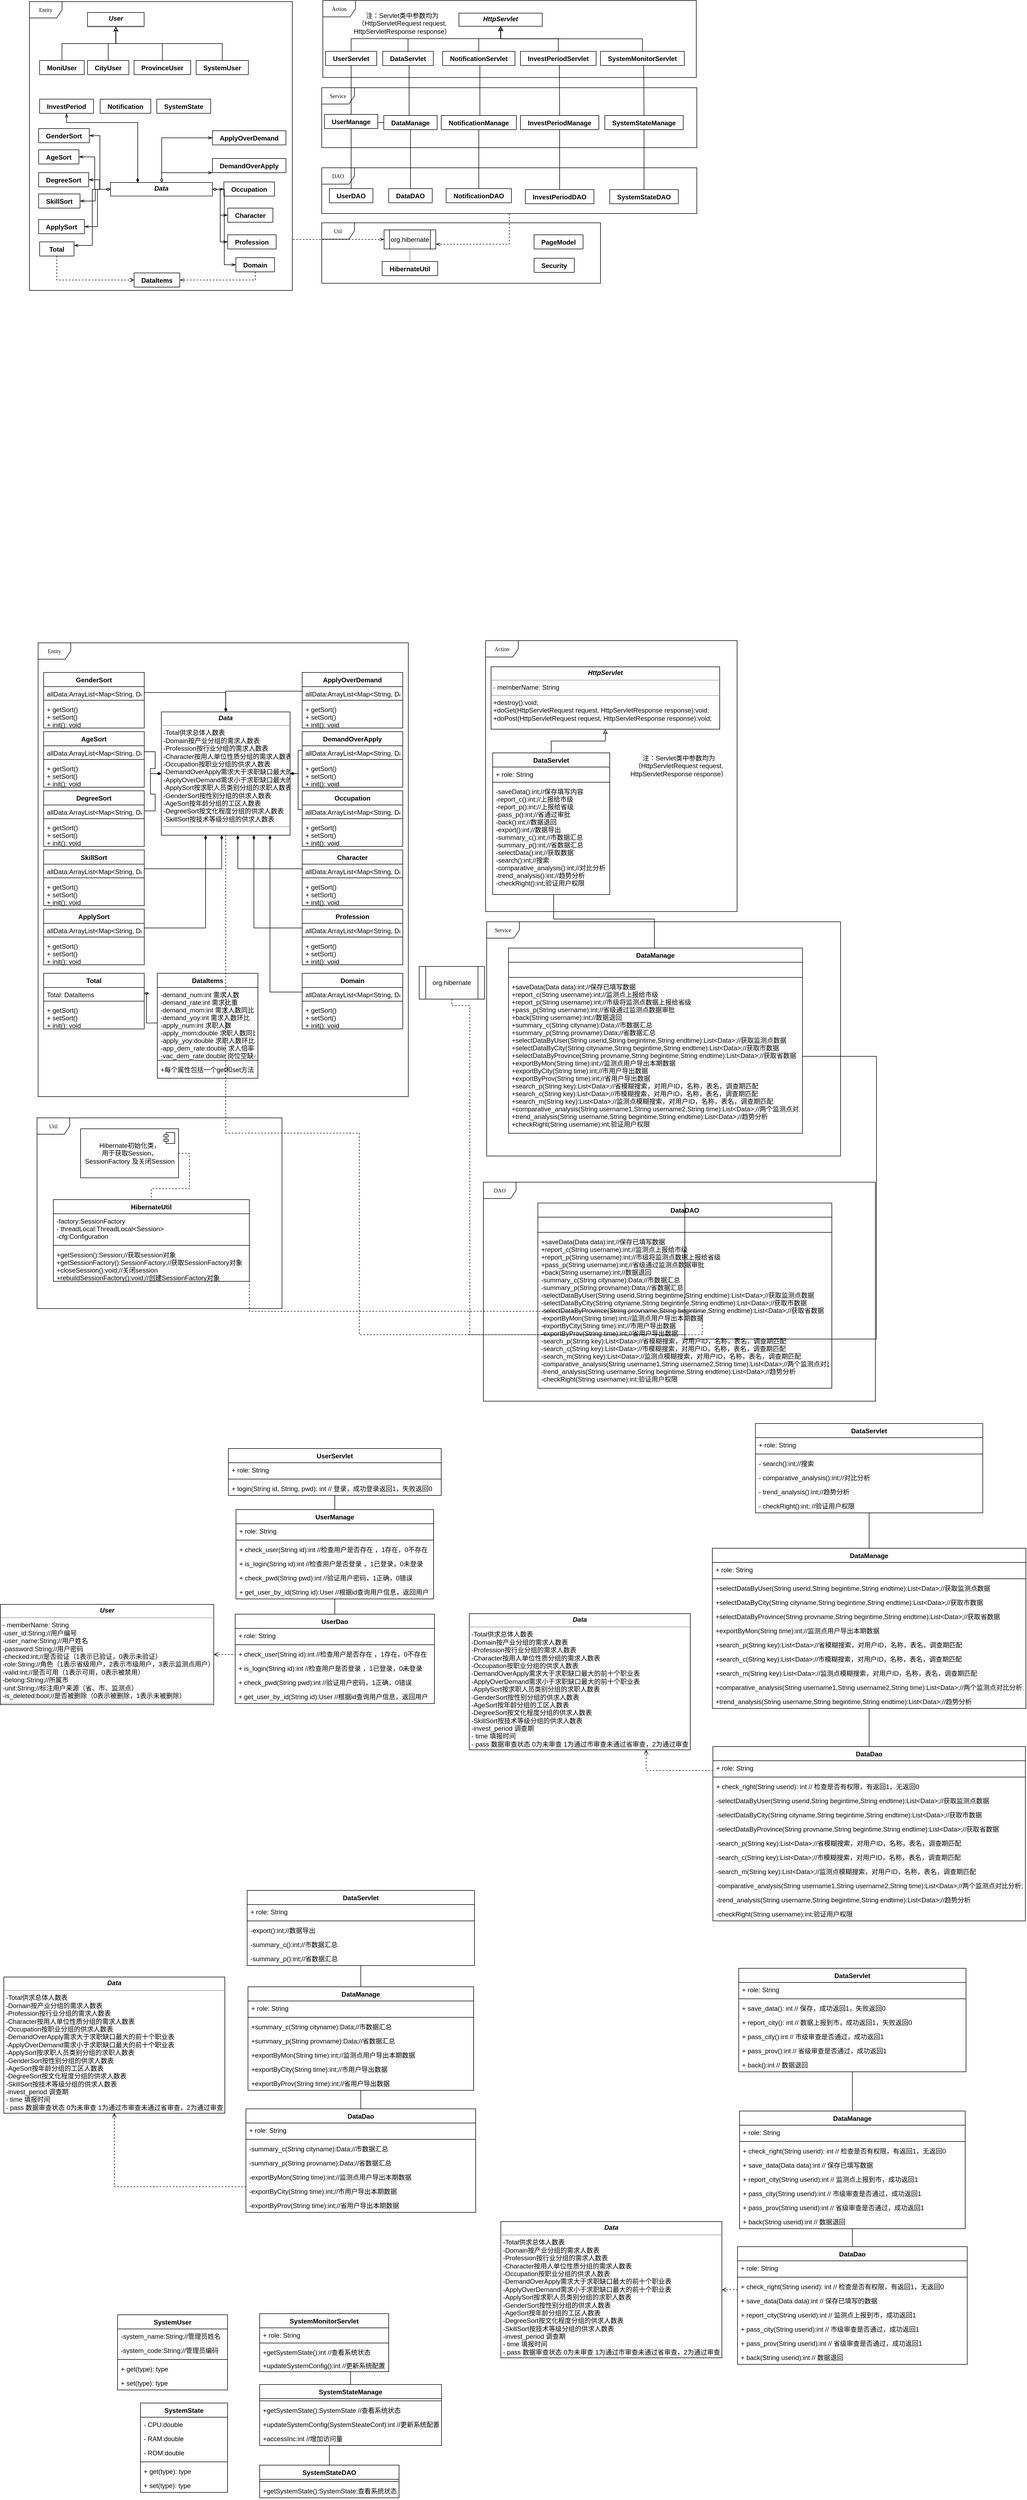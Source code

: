 <mxfile version="13.7.9" type="device"><diagram id="C5RBs43oDa-KdzZeNtuy" name="Page-1"><mxGraphModel dx="3746" dy="1897" grid="0" gridSize="10" guides="1" tooltips="1" connect="1" arrows="1" fold="1" page="0" pageScale="1" pageWidth="827" pageHeight="1169" math="0" shadow="0"><root><mxCell id="WIyWlLk6GJQsqaUBKTNV-0"/><mxCell id="WIyWlLk6GJQsqaUBKTNV-1" parent="WIyWlLk6GJQsqaUBKTNV-0"/><mxCell id="MuoUtDZI1ZbTi4bNGDOE-878" value="" style="group;" parent="WIyWlLk6GJQsqaUBKTNV-1" vertex="1" connectable="0"><mxGeometry x="-1615" y="1498" width="1022.5" height="913" as="geometry"/></mxCell><mxCell id="MuoUtDZI1ZbTi4bNGDOE-841" value="&lt;p style=&quot;margin: 0px ; margin-top: 4px ; text-align: center&quot;&gt;&lt;b&gt;&lt;i&gt;Data&lt;/i&gt;&lt;/b&gt;&lt;/p&gt;&lt;hr size=&quot;1&quot;&gt;&lt;p style=&quot;margin: 0px ; margin-left: 4px&quot;&gt;&lt;span&gt;-Total供求总体人数表&lt;/span&gt;&lt;br&gt;&lt;/p&gt;&lt;p style=&quot;margin: 0px ; margin-left: 4px&quot;&gt;-Domain按产业分组的需求人数表&lt;/p&gt;&lt;p style=&quot;margin: 0px ; margin-left: 4px&quot;&gt;-Profession按行业分组的需求人数表&lt;/p&gt;&lt;p style=&quot;margin: 0px ; margin-left: 4px&quot;&gt;-Character按用人单位性质分组的需求人数表&lt;/p&gt;&lt;p style=&quot;margin: 0px ; margin-left: 4px&quot;&gt;-Occupation按职业分组的供求人数表&lt;/p&gt;&lt;p style=&quot;margin: 0px ; margin-left: 4px&quot;&gt;-DemandOverApply需求大于求职缺口最大的前十个职业表&lt;/p&gt;&lt;p style=&quot;margin: 0px ; margin-left: 4px&quot;&gt;-ApplyOverDemand需求小于求职缺口最大的前十个职业表&lt;/p&gt;&lt;p style=&quot;margin: 0px ; margin-left: 4px&quot;&gt;-ApplySort按求职人员类别分组的求职人数表&lt;/p&gt;&lt;p style=&quot;margin: 0px ; margin-left: 4px&quot;&gt;-GenderSort按性别分组的供求人数表&lt;/p&gt;&lt;p style=&quot;margin: 0px ; margin-left: 4px&quot;&gt;-AgeSort按年龄分组的工区人数表&lt;/p&gt;&lt;p style=&quot;margin: 0px ; margin-left: 4px&quot;&gt;-DegreeSort按文化程度分组的供求人数表&lt;/p&gt;&lt;p style=&quot;margin: 0px ; margin-left: 4px&quot;&gt;-SkillSort按技术等级分组的供求人数表&lt;/p&gt;&lt;p style=&quot;margin: 0px ; margin-left: 4px&quot;&gt;-invest_period 调查期&lt;/p&gt;&lt;p style=&quot;margin: 0px ; margin-left: 4px&quot;&gt;- time 填报时间&lt;/p&gt;&lt;p style=&quot;margin: 0px ; margin-left: 4px&quot;&gt;- pass 数据审查状态 0为未审查 1为通过市审查未通过省审查，2为通过审查&lt;/p&gt;&lt;p style=&quot;margin: 0px ; margin-left: 4px&quot;&gt;&lt;br&gt;&lt;/p&gt;&lt;hr size=&quot;1&quot;&gt;&lt;p style=&quot;margin: 0px 0px 0px 4px&quot;&gt;&amp;nbsp;&lt;/p&gt;" style="verticalAlign=top;align=left;overflow=fill;fontSize=12;fontFamily=Helvetica;html=1;rounded=0;shadow=0;comic=0;labelBackgroundColor=none;strokeWidth=1;" parent="MuoUtDZI1ZbTi4bNGDOE-878" vertex="1"><mxGeometry y="349" width="406" height="250" as="geometry"/></mxCell><mxCell id="MuoUtDZI1ZbTi4bNGDOE-851" value="DataManage" style="swimlane;fontStyle=1;align=center;verticalAlign=top;childLayout=stackLayout;horizontal=1;startSize=26;horizontalStack=0;resizeParent=1;resizeParentMax=0;resizeLast=0;collapsible=1;marginBottom=0;" parent="MuoUtDZI1ZbTi4bNGDOE-878" vertex="1"><mxGeometry x="446.5" y="229" width="576" height="294" as="geometry"/></mxCell><mxCell id="MuoUtDZI1ZbTi4bNGDOE-852" value="+ role: String" style="text;strokeColor=none;fillColor=none;align=left;verticalAlign=top;spacingLeft=4;spacingRight=4;overflow=hidden;rotatable=0;points=[[0,0.5],[1,0.5]];portConstraint=eastwest;" parent="MuoUtDZI1ZbTi4bNGDOE-851" vertex="1"><mxGeometry y="26" width="576" height="26" as="geometry"/></mxCell><mxCell id="MuoUtDZI1ZbTi4bNGDOE-853" value="" style="line;strokeWidth=1;fillColor=none;align=left;verticalAlign=middle;spacingTop=-1;spacingLeft=3;spacingRight=3;rotatable=0;labelPosition=right;points=[];portConstraint=eastwest;" parent="MuoUtDZI1ZbTi4bNGDOE-851" vertex="1"><mxGeometry y="52" width="576" height="8" as="geometry"/></mxCell><mxCell id="MuoUtDZI1ZbTi4bNGDOE-854" value="+selectDataByUser(String userid,String begintime,String endtime):List&lt;Data&gt;;//获取监测点数据" style="text;strokeColor=none;fillColor=none;align=left;verticalAlign=top;spacingLeft=4;spacingRight=4;overflow=hidden;rotatable=0;points=[[0,0.5],[1,0.5]];portConstraint=eastwest;" parent="MuoUtDZI1ZbTi4bNGDOE-851" vertex="1"><mxGeometry y="60" width="576" height="26" as="geometry"/></mxCell><mxCell id="MuoUtDZI1ZbTi4bNGDOE-855" value="+selectDataByCity(String cityname,String begintime,String endtime):List&lt;Data&gt;;//获取市数据" style="text;strokeColor=none;fillColor=none;align=left;verticalAlign=top;spacingLeft=4;spacingRight=4;overflow=hidden;rotatable=0;points=[[0,0.5],[1,0.5]];portConstraint=eastwest;" parent="MuoUtDZI1ZbTi4bNGDOE-851" vertex="1"><mxGeometry y="86" width="576" height="26" as="geometry"/></mxCell><mxCell id="MuoUtDZI1ZbTi4bNGDOE-856" value="+selectDataByProvince(String provname,String begintime,String endtime):List&lt;Data&gt;;//获取省数据" style="text;strokeColor=none;fillColor=none;align=left;verticalAlign=top;spacingLeft=4;spacingRight=4;overflow=hidden;rotatable=0;points=[[0,0.5],[1,0.5]];portConstraint=eastwest;" parent="MuoUtDZI1ZbTi4bNGDOE-851" vertex="1"><mxGeometry y="112" width="576" height="26" as="geometry"/></mxCell><mxCell id="MuoUtDZI1ZbTi4bNGDOE-857" value="+exportByMon(String time):int;//监测点用户导出本期数据" style="text;strokeColor=none;fillColor=none;align=left;verticalAlign=top;spacingLeft=4;spacingRight=4;overflow=hidden;rotatable=0;points=[[0,0.5],[1,0.5]];portConstraint=eastwest;" parent="MuoUtDZI1ZbTi4bNGDOE-851" vertex="1"><mxGeometry y="138" width="576" height="26" as="geometry"/></mxCell><mxCell id="MuoUtDZI1ZbTi4bNGDOE-858" value="+search_p(String key):List&lt;Data&gt;;//省模糊搜索，对用户ID，名称，表名，调查期匹配" style="text;strokeColor=none;fillColor=none;align=left;verticalAlign=top;spacingLeft=4;spacingRight=4;overflow=hidden;rotatable=0;points=[[0,0.5],[1,0.5]];portConstraint=eastwest;" parent="MuoUtDZI1ZbTi4bNGDOE-851" vertex="1"><mxGeometry y="164" width="576" height="26" as="geometry"/></mxCell><mxCell id="MuoUtDZI1ZbTi4bNGDOE-869" value="+search_c(String key):List&lt;Data&gt;;//市模糊搜索，对用户ID，名称，表名，调查期匹配" style="text;strokeColor=none;fillColor=none;align=left;verticalAlign=top;spacingLeft=4;spacingRight=4;overflow=hidden;rotatable=0;points=[[0,0.5],[1,0.5]];portConstraint=eastwest;" parent="MuoUtDZI1ZbTi4bNGDOE-851" vertex="1"><mxGeometry y="190" width="576" height="26" as="geometry"/></mxCell><mxCell id="MuoUtDZI1ZbTi4bNGDOE-870" value="+search_m(String key):List&lt;Data&gt;;//监测点模糊搜索，对用户ID，名称，表名，调查期匹配" style="text;strokeColor=none;fillColor=none;align=left;verticalAlign=top;spacingLeft=4;spacingRight=4;overflow=hidden;rotatable=0;points=[[0,0.5],[1,0.5]];portConstraint=eastwest;" parent="MuoUtDZI1ZbTi4bNGDOE-851" vertex="1"><mxGeometry y="216" width="576" height="26" as="geometry"/></mxCell><mxCell id="MuoUtDZI1ZbTi4bNGDOE-871" value="+comparative_analysis(String username1,String username2,String time):List&lt;Data&gt;;//两个监测点对比分析;" style="text;strokeColor=none;fillColor=none;align=left;verticalAlign=top;spacingLeft=4;spacingRight=4;overflow=hidden;rotatable=0;points=[[0,0.5],[1,0.5]];portConstraint=eastwest;" parent="MuoUtDZI1ZbTi4bNGDOE-851" vertex="1"><mxGeometry y="242" width="576" height="26" as="geometry"/></mxCell><mxCell id="MuoUtDZI1ZbTi4bNGDOE-859" value="+trend_analysis(String username,String begintime,String endtime):List&lt;Data&gt;;//趋势分析" style="text;strokeColor=none;fillColor=none;align=left;verticalAlign=top;spacingLeft=4;spacingRight=4;overflow=hidden;rotatable=0;points=[[0,0.5],[1,0.5]];portConstraint=eastwest;" parent="MuoUtDZI1ZbTi4bNGDOE-851" vertex="1"><mxGeometry y="268" width="576" height="26" as="geometry"/></mxCell><mxCell id="MuoUtDZI1ZbTi4bNGDOE-842" value="DataServlet" style="swimlane;fontStyle=1;align=center;verticalAlign=top;childLayout=stackLayout;horizontal=1;startSize=26;horizontalStack=0;resizeParent=1;resizeParentMax=0;resizeLast=0;collapsible=1;marginBottom=0;" parent="MuoUtDZI1ZbTi4bNGDOE-878" vertex="1"><mxGeometry x="525.75" width="417.5" height="164" as="geometry"/></mxCell><mxCell id="MuoUtDZI1ZbTi4bNGDOE-843" value="+ role: String" style="text;strokeColor=none;fillColor=none;align=left;verticalAlign=top;spacingLeft=4;spacingRight=4;overflow=hidden;rotatable=0;points=[[0,0.5],[1,0.5]];portConstraint=eastwest;" parent="MuoUtDZI1ZbTi4bNGDOE-842" vertex="1"><mxGeometry y="26" width="417.5" height="26" as="geometry"/></mxCell><mxCell id="MuoUtDZI1ZbTi4bNGDOE-844" value="" style="line;strokeWidth=1;fillColor=none;align=left;verticalAlign=middle;spacingTop=-1;spacingLeft=3;spacingRight=3;rotatable=0;labelPosition=right;points=[];portConstraint=eastwest;" parent="MuoUtDZI1ZbTi4bNGDOE-842" vertex="1"><mxGeometry y="52" width="417.5" height="8" as="geometry"/></mxCell><mxCell id="MuoUtDZI1ZbTi4bNGDOE-845" value="- search():int;//搜索" style="text;strokeColor=none;fillColor=none;align=left;verticalAlign=top;spacingLeft=4;spacingRight=4;overflow=hidden;rotatable=0;points=[[0,0.5],[1,0.5]];portConstraint=eastwest;" parent="MuoUtDZI1ZbTi4bNGDOE-842" vertex="1"><mxGeometry y="60" width="417.5" height="26" as="geometry"/></mxCell><mxCell id="MuoUtDZI1ZbTi4bNGDOE-846" value="- comparative_analysis():int;//对比分析" style="text;strokeColor=none;fillColor=none;align=left;verticalAlign=top;spacingLeft=4;spacingRight=4;overflow=hidden;rotatable=0;points=[[0,0.5],[1,0.5]];portConstraint=eastwest;" parent="MuoUtDZI1ZbTi4bNGDOE-842" vertex="1"><mxGeometry y="86" width="417.5" height="26" as="geometry"/></mxCell><mxCell id="MuoUtDZI1ZbTi4bNGDOE-847" value="- trend_analysis():int;//趋势分析" style="text;strokeColor=none;fillColor=none;align=left;verticalAlign=top;spacingLeft=4;spacingRight=4;overflow=hidden;rotatable=0;points=[[0,0.5],[1,0.5]];portConstraint=eastwest;" parent="MuoUtDZI1ZbTi4bNGDOE-842" vertex="1"><mxGeometry y="112" width="417.5" height="26" as="geometry"/></mxCell><mxCell id="MuoUtDZI1ZbTi4bNGDOE-848" value="- checkRight():int; //验证用户权限" style="text;strokeColor=none;fillColor=none;align=left;verticalAlign=top;spacingLeft=4;spacingRight=4;overflow=hidden;rotatable=0;points=[[0,0.5],[1,0.5]];portConstraint=eastwest;" parent="MuoUtDZI1ZbTi4bNGDOE-842" vertex="1"><mxGeometry y="138" width="417.5" height="26" as="geometry"/></mxCell><mxCell id="MuoUtDZI1ZbTi4bNGDOE-838" style="edgeStyle=elbowEdgeStyle;rounded=0;orthogonalLoop=1;jettySize=auto;elbow=vertical;html=1;exitX=0.5;exitY=0;exitDx=0;exitDy=0;startArrow=none;startFill=0;endArrow=none;endFill=0;" parent="MuoUtDZI1ZbTi4bNGDOE-878" source="MuoUtDZI1ZbTi4bNGDOE-851" target="MuoUtDZI1ZbTi4bNGDOE-842" edge="1"><mxGeometry x="56" y="9" as="geometry"/></mxCell><mxCell id="MuoUtDZI1ZbTi4bNGDOE-860" value="DataDao" style="swimlane;fontStyle=1;align=center;verticalAlign=top;childLayout=stackLayout;horizontal=1;startSize=26;horizontalStack=0;resizeParent=1;resizeParentMax=0;resizeLast=0;collapsible=1;marginBottom=0;" parent="MuoUtDZI1ZbTi4bNGDOE-878" vertex="1"><mxGeometry x="447.5" y="593" width="574" height="320" as="geometry"/></mxCell><mxCell id="MuoUtDZI1ZbTi4bNGDOE-861" value="+ role: String" style="text;strokeColor=none;fillColor=none;align=left;verticalAlign=top;spacingLeft=4;spacingRight=4;overflow=hidden;rotatable=0;points=[[0,0.5],[1,0.5]];portConstraint=eastwest;" parent="MuoUtDZI1ZbTi4bNGDOE-860" vertex="1"><mxGeometry y="26" width="574" height="26" as="geometry"/></mxCell><mxCell id="MuoUtDZI1ZbTi4bNGDOE-862" value="" style="line;strokeWidth=1;fillColor=none;align=left;verticalAlign=middle;spacingTop=-1;spacingLeft=3;spacingRight=3;rotatable=0;labelPosition=right;points=[];portConstraint=eastwest;" parent="MuoUtDZI1ZbTi4bNGDOE-860" vertex="1"><mxGeometry y="52" width="574" height="8" as="geometry"/></mxCell><mxCell id="MuoUtDZI1ZbTi4bNGDOE-863" value="+ check_right(String userid): int // 检查是否有权限，有返回1，无返回0" style="text;strokeColor=none;fillColor=none;align=left;verticalAlign=top;spacingLeft=4;spacingRight=4;overflow=hidden;rotatable=0;points=[[0,0.5],[1,0.5]];portConstraint=eastwest;" parent="MuoUtDZI1ZbTi4bNGDOE-860" vertex="1"><mxGeometry y="60" width="574" height="26" as="geometry"/></mxCell><mxCell id="MuoUtDZI1ZbTi4bNGDOE-864" value="-selectDataByUser(String userid,String begintime,String endtime):List&lt;Data&gt;;//获取监测点数据" style="text;strokeColor=none;fillColor=none;align=left;verticalAlign=top;spacingLeft=4;spacingRight=4;overflow=hidden;rotatable=0;points=[[0,0.5],[1,0.5]];portConstraint=eastwest;" parent="MuoUtDZI1ZbTi4bNGDOE-860" vertex="1"><mxGeometry y="86" width="574" height="26" as="geometry"/></mxCell><mxCell id="MuoUtDZI1ZbTi4bNGDOE-865" value="-selectDataByCity(String cityname,String begintime,String endtime):List&lt;Data&gt;;//获取市数据" style="text;strokeColor=none;fillColor=none;align=left;verticalAlign=top;spacingLeft=4;spacingRight=4;overflow=hidden;rotatable=0;points=[[0,0.5],[1,0.5]];portConstraint=eastwest;" parent="MuoUtDZI1ZbTi4bNGDOE-860" vertex="1"><mxGeometry y="112" width="574" height="26" as="geometry"/></mxCell><mxCell id="MuoUtDZI1ZbTi4bNGDOE-866" value="-selectDataByProvince(String provname,String begintime,String endtime):List&lt;Data&gt;;//获取省数据" style="text;strokeColor=none;fillColor=none;align=left;verticalAlign=top;spacingLeft=4;spacingRight=4;overflow=hidden;rotatable=0;points=[[0,0.5],[1,0.5]];portConstraint=eastwest;" parent="MuoUtDZI1ZbTi4bNGDOE-860" vertex="1"><mxGeometry y="138" width="574" height="26" as="geometry"/></mxCell><mxCell id="MuoUtDZI1ZbTi4bNGDOE-867" value="-search_p(String key):List&lt;Data&gt;;//省模糊搜索，对用户ID，名称，表名，调查期匹配" style="text;strokeColor=none;fillColor=none;align=left;verticalAlign=top;spacingLeft=4;spacingRight=4;overflow=hidden;rotatable=0;points=[[0,0.5],[1,0.5]];portConstraint=eastwest;" parent="MuoUtDZI1ZbTi4bNGDOE-860" vertex="1"><mxGeometry y="164" width="574" height="26" as="geometry"/></mxCell><mxCell id="MuoUtDZI1ZbTi4bNGDOE-873" value="-search_c(String key):List&lt;Data&gt;;//市模糊搜索，对用户ID，名称，表名，调查期匹配" style="text;strokeColor=none;fillColor=none;align=left;verticalAlign=top;spacingLeft=4;spacingRight=4;overflow=hidden;rotatable=0;points=[[0,0.5],[1,0.5]];portConstraint=eastwest;" parent="MuoUtDZI1ZbTi4bNGDOE-860" vertex="1"><mxGeometry y="190" width="574" height="26" as="geometry"/></mxCell><mxCell id="MuoUtDZI1ZbTi4bNGDOE-874" value="-search_m(String key):List&lt;Data&gt;;//监测点模糊搜索，对用户ID，名称，表名，调查期匹配" style="text;strokeColor=none;fillColor=none;align=left;verticalAlign=top;spacingLeft=4;spacingRight=4;overflow=hidden;rotatable=0;points=[[0,0.5],[1,0.5]];portConstraint=eastwest;" parent="MuoUtDZI1ZbTi4bNGDOE-860" vertex="1"><mxGeometry y="216" width="574" height="26" as="geometry"/></mxCell><mxCell id="MuoUtDZI1ZbTi4bNGDOE-875" value="-comparative_analysis(String username1,String username2,String time):List&lt;Data&gt;;//两个监测点对比分析;" style="text;strokeColor=none;fillColor=none;align=left;verticalAlign=top;spacingLeft=4;spacingRight=4;overflow=hidden;rotatable=0;points=[[0,0.5],[1,0.5]];portConstraint=eastwest;" parent="MuoUtDZI1ZbTi4bNGDOE-860" vertex="1"><mxGeometry y="242" width="574" height="26" as="geometry"/></mxCell><mxCell id="MuoUtDZI1ZbTi4bNGDOE-876" value="-trend_analysis(String username,String begintime,String endtime):List&lt;Data&gt;;//趋势分析" style="text;strokeColor=none;fillColor=none;align=left;verticalAlign=top;spacingLeft=4;spacingRight=4;overflow=hidden;rotatable=0;points=[[0,0.5],[1,0.5]];portConstraint=eastwest;" parent="MuoUtDZI1ZbTi4bNGDOE-860" vertex="1"><mxGeometry y="268" width="574" height="26" as="geometry"/></mxCell><mxCell id="MuoUtDZI1ZbTi4bNGDOE-868" value="-checkRight(String username):int;验证用户权限" style="text;strokeColor=none;fillColor=none;align=left;verticalAlign=top;spacingLeft=4;spacingRight=4;overflow=hidden;rotatable=0;points=[[0,0.5],[1,0.5]];portConstraint=eastwest;" parent="MuoUtDZI1ZbTi4bNGDOE-860" vertex="1"><mxGeometry y="294" width="574" height="26" as="geometry"/></mxCell><mxCell id="MuoUtDZI1ZbTi4bNGDOE-840" style="edgeStyle=elbowEdgeStyle;rounded=0;orthogonalLoop=1;jettySize=auto;elbow=vertical;html=1;startArrow=open;startFill=0;endArrow=none;endFill=0;dashed=1;" parent="MuoUtDZI1ZbTi4bNGDOE-878" source="MuoUtDZI1ZbTi4bNGDOE-841" target="MuoUtDZI1ZbTi4bNGDOE-860" edge="1"><mxGeometry x="56" y="9" as="geometry"><mxPoint x="419.63" y="387" as="sourcePoint"/><Array as="points"><mxPoint x="325" y="637"/><mxPoint x="491" y="511"/><mxPoint x="358" y="403"/></Array></mxGeometry></mxCell><mxCell id="MuoUtDZI1ZbTi4bNGDOE-839" style="edgeStyle=elbowEdgeStyle;rounded=0;orthogonalLoop=1;jettySize=auto;elbow=vertical;html=1;exitX=0.5;exitY=0;exitDx=0;exitDy=0;startArrow=none;startFill=0;endArrow=none;endFill=0;" parent="MuoUtDZI1ZbTi4bNGDOE-878" source="MuoUtDZI1ZbTi4bNGDOE-860" target="MuoUtDZI1ZbTi4bNGDOE-851" edge="1"><mxGeometry x="56" y="96" as="geometry"><mxPoint x="642" y="346" as="targetPoint"/></mxGeometry></mxCell><mxCell id="MuoUtDZI1ZbTi4bNGDOE-879" value="" style="group;" parent="WIyWlLk6GJQsqaUBKTNV-1" vertex="1" connectable="0"><mxGeometry x="-1567" y="2498" width="866.75" height="727" as="geometry"/></mxCell><mxCell id="MuoUtDZI1ZbTi4bNGDOE-820" value="&lt;p style=&quot;margin: 0px ; margin-top: 4px ; text-align: center&quot;&gt;&lt;b&gt;&lt;i&gt;Data&lt;/i&gt;&lt;/b&gt;&lt;/p&gt;&lt;hr size=&quot;1&quot;&gt;&lt;p style=&quot;margin: 0px ; margin-left: 4px&quot;&gt;&lt;span&gt;-Total供求总体人数表&lt;/span&gt;&lt;br&gt;&lt;/p&gt;&lt;p style=&quot;margin: 0px ; margin-left: 4px&quot;&gt;-Domain按产业分组的需求人数表&lt;/p&gt;&lt;p style=&quot;margin: 0px ; margin-left: 4px&quot;&gt;-Profession按行业分组的需求人数表&lt;/p&gt;&lt;p style=&quot;margin: 0px ; margin-left: 4px&quot;&gt;-Character按用人单位性质分组的需求人数表&lt;/p&gt;&lt;p style=&quot;margin: 0px ; margin-left: 4px&quot;&gt;-Occupation按职业分组的供求人数表&lt;/p&gt;&lt;p style=&quot;margin: 0px ; margin-left: 4px&quot;&gt;-DemandOverApply需求大于求职缺口最大的前十个职业表&lt;/p&gt;&lt;p style=&quot;margin: 0px ; margin-left: 4px&quot;&gt;-ApplyOverDemand需求小于求职缺口最大的前十个职业表&lt;/p&gt;&lt;p style=&quot;margin: 0px ; margin-left: 4px&quot;&gt;-ApplySort按求职人员类别分组的求职人数表&lt;/p&gt;&lt;p style=&quot;margin: 0px ; margin-left: 4px&quot;&gt;-GenderSort按性别分组的供求人数表&lt;/p&gt;&lt;p style=&quot;margin: 0px ; margin-left: 4px&quot;&gt;-AgeSort按年龄分组的工区人数表&lt;/p&gt;&lt;p style=&quot;margin: 0px ; margin-left: 4px&quot;&gt;-DegreeSort按文化程度分组的供求人数表&lt;/p&gt;&lt;p style=&quot;margin: 0px ; margin-left: 4px&quot;&gt;-SkillSort按技术等级分组的供求人数表&lt;/p&gt;&lt;p style=&quot;margin: 0px ; margin-left: 4px&quot;&gt;-invest_period 调查期&lt;/p&gt;&lt;p style=&quot;margin: 0px ; margin-left: 4px&quot;&gt;- time 填报时间&lt;/p&gt;&lt;p style=&quot;margin: 0px ; margin-left: 4px&quot;&gt;- pass 数据审查状态 0为未审查 1为通过市审查未通过省审查，2为通过审查&lt;/p&gt;&lt;p style=&quot;margin: 0px ; margin-left: 4px&quot;&gt;&lt;br&gt;&lt;/p&gt;&lt;hr size=&quot;1&quot;&gt;&lt;p style=&quot;margin: 0px 0px 0px 4px&quot;&gt;&amp;nbsp;&lt;/p&gt;" style="verticalAlign=top;align=left;overflow=fill;fontSize=12;fontFamily=Helvetica;html=1;rounded=0;shadow=0;comic=0;labelBackgroundColor=none;strokeWidth=1;" parent="MuoUtDZI1ZbTi4bNGDOE-879" vertex="1"><mxGeometry x="10" y="465" width="406" height="250" as="geometry"/></mxCell><mxCell id="MuoUtDZI1ZbTi4bNGDOE-797" value="DataServlet" style="swimlane;fontStyle=1;align=center;verticalAlign=top;childLayout=stackLayout;horizontal=1;startSize=26;horizontalStack=0;resizeParent=1;resizeParentMax=0;resizeLast=0;collapsible=1;marginBottom=0;" parent="MuoUtDZI1ZbTi4bNGDOE-879" vertex="1"><mxGeometry x="447" width="417.5" height="190" as="geometry"/></mxCell><mxCell id="MuoUtDZI1ZbTi4bNGDOE-798" value="+ role: String" style="text;strokeColor=none;fillColor=none;align=left;verticalAlign=top;spacingLeft=4;spacingRight=4;overflow=hidden;rotatable=0;points=[[0,0.5],[1,0.5]];portConstraint=eastwest;" parent="MuoUtDZI1ZbTi4bNGDOE-797" vertex="1"><mxGeometry y="26" width="417.5" height="26" as="geometry"/></mxCell><mxCell id="MuoUtDZI1ZbTi4bNGDOE-799" value="" style="line;strokeWidth=1;fillColor=none;align=left;verticalAlign=middle;spacingTop=-1;spacingLeft=3;spacingRight=3;rotatable=0;labelPosition=right;points=[];portConstraint=eastwest;" parent="MuoUtDZI1ZbTi4bNGDOE-797" vertex="1"><mxGeometry y="52" width="417.5" height="8" as="geometry"/></mxCell><mxCell id="MuoUtDZI1ZbTi4bNGDOE-821" value="+ save_data(): int // 保存，成功返回1，失败返回0" style="text;strokeColor=none;fillColor=none;align=left;verticalAlign=top;spacingLeft=4;spacingRight=4;overflow=hidden;rotatable=0;points=[[0,0.5],[1,0.5]];portConstraint=eastwest;" parent="MuoUtDZI1ZbTi4bNGDOE-797" vertex="1"><mxGeometry y="60" width="417.5" height="26" as="geometry"/></mxCell><mxCell id="MuoUtDZI1ZbTi4bNGDOE-800" value="+ report_city(): int // 数据上报到市，成功返回1，失败返回0" style="text;strokeColor=none;fillColor=none;align=left;verticalAlign=top;spacingLeft=4;spacingRight=4;overflow=hidden;rotatable=0;points=[[0,0.5],[1,0.5]];portConstraint=eastwest;" parent="MuoUtDZI1ZbTi4bNGDOE-797" vertex="1"><mxGeometry y="86" width="417.5" height="26" as="geometry"/></mxCell><mxCell id="MuoUtDZI1ZbTi4bNGDOE-832" value="+ pass_city():int // 市级审查是否通过，成功返回1" style="text;strokeColor=none;fillColor=none;align=left;verticalAlign=top;spacingLeft=4;spacingRight=4;overflow=hidden;rotatable=0;points=[[0,0.5],[1,0.5]];portConstraint=eastwest;" parent="MuoUtDZI1ZbTi4bNGDOE-797" vertex="1"><mxGeometry y="112" width="417.5" height="26" as="geometry"/></mxCell><mxCell id="MuoUtDZI1ZbTi4bNGDOE-833" value="+ pass_prov():int // 省级审查是否通过，成功返回1" style="text;strokeColor=none;fillColor=none;align=left;verticalAlign=top;spacingLeft=4;spacingRight=4;overflow=hidden;rotatable=0;points=[[0,0.5],[1,0.5]];portConstraint=eastwest;" parent="MuoUtDZI1ZbTi4bNGDOE-797" vertex="1"><mxGeometry y="138" width="417.5" height="26" as="geometry"/></mxCell><mxCell id="MuoUtDZI1ZbTi4bNGDOE-836" value="+ back():int // 数据退回" style="text;strokeColor=none;fillColor=none;align=left;verticalAlign=top;spacingLeft=4;spacingRight=4;overflow=hidden;rotatable=0;points=[[0,0.5],[1,0.5]];portConstraint=eastwest;" parent="MuoUtDZI1ZbTi4bNGDOE-797" vertex="1"><mxGeometry y="164" width="417.5" height="26" as="geometry"/></mxCell><mxCell id="MuoUtDZI1ZbTi4bNGDOE-802" value="DataManage" style="swimlane;fontStyle=1;align=center;verticalAlign=top;childLayout=stackLayout;horizontal=1;startSize=26;horizontalStack=0;resizeParent=1;resizeParentMax=0;resizeLast=0;collapsible=1;marginBottom=0;" parent="MuoUtDZI1ZbTi4bNGDOE-879" vertex="1"><mxGeometry x="448.5" y="262" width="414.5" height="216" as="geometry"/></mxCell><mxCell id="MuoUtDZI1ZbTi4bNGDOE-803" value="+ role: String" style="text;strokeColor=none;fillColor=none;align=left;verticalAlign=top;spacingLeft=4;spacingRight=4;overflow=hidden;rotatable=0;points=[[0,0.5],[1,0.5]];portConstraint=eastwest;" parent="MuoUtDZI1ZbTi4bNGDOE-802" vertex="1"><mxGeometry y="26" width="414.5" height="26" as="geometry"/></mxCell><mxCell id="MuoUtDZI1ZbTi4bNGDOE-804" value="" style="line;strokeWidth=1;fillColor=none;align=left;verticalAlign=middle;spacingTop=-1;spacingLeft=3;spacingRight=3;rotatable=0;labelPosition=right;points=[];portConstraint=eastwest;" parent="MuoUtDZI1ZbTi4bNGDOE-802" vertex="1"><mxGeometry y="52" width="414.5" height="8" as="geometry"/></mxCell><mxCell id="MuoUtDZI1ZbTi4bNGDOE-824" value="+ check_right(String userid): int // 检查是否有权限，有返回1，无返回0" style="text;strokeColor=none;fillColor=none;align=left;verticalAlign=top;spacingLeft=4;spacingRight=4;overflow=hidden;rotatable=0;points=[[0,0.5],[1,0.5]];portConstraint=eastwest;" parent="MuoUtDZI1ZbTi4bNGDOE-802" vertex="1"><mxGeometry y="60" width="414.5" height="26" as="geometry"/></mxCell><mxCell id="MuoUtDZI1ZbTi4bNGDOE-805" value="+ save_data(Data data):int // 保存已填写数据" style="text;strokeColor=none;fillColor=none;align=left;verticalAlign=top;spacingLeft=4;spacingRight=4;overflow=hidden;rotatable=0;points=[[0,0.5],[1,0.5]];portConstraint=eastwest;" parent="MuoUtDZI1ZbTi4bNGDOE-802" vertex="1"><mxGeometry y="86" width="414.5" height="26" as="geometry"/></mxCell><mxCell id="MuoUtDZI1ZbTi4bNGDOE-806" value="+ report_city(String userid):int // 监测点上报到市，成功返回1" style="text;strokeColor=none;fillColor=none;align=left;verticalAlign=top;spacingLeft=4;spacingRight=4;overflow=hidden;rotatable=0;points=[[0,0.5],[1,0.5]];portConstraint=eastwest;" parent="MuoUtDZI1ZbTi4bNGDOE-802" vertex="1"><mxGeometry y="112" width="414.5" height="26" as="geometry"/></mxCell><mxCell id="MuoUtDZI1ZbTi4bNGDOE-830" value="+ pass_city(String userid):int // 市级审查是否通过，成功返回1" style="text;strokeColor=none;fillColor=none;align=left;verticalAlign=top;spacingLeft=4;spacingRight=4;overflow=hidden;rotatable=0;points=[[0,0.5],[1,0.5]];portConstraint=eastwest;" parent="MuoUtDZI1ZbTi4bNGDOE-802" vertex="1"><mxGeometry y="138" width="414.5" height="26" as="geometry"/></mxCell><mxCell id="MuoUtDZI1ZbTi4bNGDOE-831" value="+ pass_prov(String userid):int // 省级审查是否通过，成功返回1" style="text;strokeColor=none;fillColor=none;align=left;verticalAlign=top;spacingLeft=4;spacingRight=4;overflow=hidden;rotatable=0;points=[[0,0.5],[1,0.5]];portConstraint=eastwest;" parent="MuoUtDZI1ZbTi4bNGDOE-802" vertex="1"><mxGeometry y="164" width="414.5" height="26" as="geometry"/></mxCell><mxCell id="MuoUtDZI1ZbTi4bNGDOE-835" value="+ back(String userid):int // 数据退回" style="text;strokeColor=none;fillColor=none;align=left;verticalAlign=top;spacingLeft=4;spacingRight=4;overflow=hidden;rotatable=0;points=[[0,0.5],[1,0.5]];portConstraint=eastwest;" parent="MuoUtDZI1ZbTi4bNGDOE-802" vertex="1"><mxGeometry y="190" width="414.5" height="26" as="geometry"/></mxCell><mxCell id="MuoUtDZI1ZbTi4bNGDOE-801" style="edgeStyle=elbowEdgeStyle;rounded=0;orthogonalLoop=1;jettySize=auto;elbow=vertical;html=1;exitX=0.5;exitY=0;exitDx=0;exitDy=0;startArrow=none;startFill=0;endArrow=none;endFill=0;" parent="MuoUtDZI1ZbTi4bNGDOE-879" source="MuoUtDZI1ZbTi4bNGDOE-802" target="MuoUtDZI1ZbTi4bNGDOE-797" edge="1"><mxGeometry x="58" y="42" as="geometry"/></mxCell><mxCell id="MuoUtDZI1ZbTi4bNGDOE-809" value="DataDao" style="swimlane;fontStyle=1;align=center;verticalAlign=top;childLayout=stackLayout;horizontal=1;startSize=26;horizontalStack=0;resizeParent=1;resizeParentMax=0;resizeLast=0;collapsible=1;marginBottom=0;" parent="MuoUtDZI1ZbTi4bNGDOE-879" vertex="1"><mxGeometry x="444.75" y="511" width="422" height="216" as="geometry"/></mxCell><mxCell id="MuoUtDZI1ZbTi4bNGDOE-810" value="+ role: String" style="text;strokeColor=none;fillColor=none;align=left;verticalAlign=top;spacingLeft=4;spacingRight=4;overflow=hidden;rotatable=0;points=[[0,0.5],[1,0.5]];portConstraint=eastwest;" parent="MuoUtDZI1ZbTi4bNGDOE-809" vertex="1"><mxGeometry y="26" width="422" height="26" as="geometry"/></mxCell><mxCell id="MuoUtDZI1ZbTi4bNGDOE-811" value="" style="line;strokeWidth=1;fillColor=none;align=left;verticalAlign=middle;spacingTop=-1;spacingLeft=3;spacingRight=3;rotatable=0;labelPosition=right;points=[];portConstraint=eastwest;" parent="MuoUtDZI1ZbTi4bNGDOE-809" vertex="1"><mxGeometry y="52" width="422" height="8" as="geometry"/></mxCell><mxCell id="MuoUtDZI1ZbTi4bNGDOE-827" value="+ check_right(String userid): int // 检查是否有权限，有返回1，无返回0" style="text;strokeColor=none;fillColor=none;align=left;verticalAlign=top;spacingLeft=4;spacingRight=4;overflow=hidden;rotatable=0;points=[[0,0.5],[1,0.5]];portConstraint=eastwest;" parent="MuoUtDZI1ZbTi4bNGDOE-809" vertex="1"><mxGeometry y="60" width="422" height="26" as="geometry"/></mxCell><mxCell id="MuoUtDZI1ZbTi4bNGDOE-812" value="+ save_data(Data data):int // 保存已填写的数据" style="text;strokeColor=none;fillColor=none;align=left;verticalAlign=top;spacingLeft=4;spacingRight=4;overflow=hidden;rotatable=0;points=[[0,0.5],[1,0.5]];portConstraint=eastwest;" parent="MuoUtDZI1ZbTi4bNGDOE-809" vertex="1"><mxGeometry y="86" width="422" height="26" as="geometry"/></mxCell><mxCell id="MuoUtDZI1ZbTi4bNGDOE-822" value="+ report_city(String userid):int // 监测点上报到市，成功返回1" style="text;strokeColor=none;fillColor=none;align=left;verticalAlign=top;spacingLeft=4;spacingRight=4;overflow=hidden;rotatable=0;points=[[0,0.5],[1,0.5]];portConstraint=eastwest;" parent="MuoUtDZI1ZbTi4bNGDOE-809" vertex="1"><mxGeometry y="112" width="422" height="26" as="geometry"/></mxCell><mxCell id="MuoUtDZI1ZbTi4bNGDOE-828" value="+ pass_city(String userid):int // 市级审查是否通过，成功返回1" style="text;strokeColor=none;fillColor=none;align=left;verticalAlign=top;spacingLeft=4;spacingRight=4;overflow=hidden;rotatable=0;points=[[0,0.5],[1,0.5]];portConstraint=eastwest;" parent="MuoUtDZI1ZbTi4bNGDOE-809" vertex="1"><mxGeometry y="138" width="422" height="26" as="geometry"/></mxCell><mxCell id="MuoUtDZI1ZbTi4bNGDOE-829" value="+ pass_prov(String userid):int // 省级审查是否通过，成功返回1" style="text;strokeColor=none;fillColor=none;align=left;verticalAlign=top;spacingLeft=4;spacingRight=4;overflow=hidden;rotatable=0;points=[[0,0.5],[1,0.5]];portConstraint=eastwest;" parent="MuoUtDZI1ZbTi4bNGDOE-809" vertex="1"><mxGeometry y="164" width="422" height="26" as="geometry"/></mxCell><mxCell id="MuoUtDZI1ZbTi4bNGDOE-834" value="+ back(String userid):int // 数据退回" style="text;strokeColor=none;fillColor=none;align=left;verticalAlign=top;spacingLeft=4;spacingRight=4;overflow=hidden;rotatable=0;points=[[0,0.5],[1,0.5]];portConstraint=eastwest;" parent="MuoUtDZI1ZbTi4bNGDOE-809" vertex="1"><mxGeometry y="190" width="422" height="26" as="geometry"/></mxCell><mxCell id="MuoUtDZI1ZbTi4bNGDOE-817" style="edgeStyle=elbowEdgeStyle;rounded=0;orthogonalLoop=1;jettySize=auto;elbow=vertical;html=1;startArrow=open;startFill=0;endArrow=none;endFill=0;dashed=1;" parent="MuoUtDZI1ZbTi4bNGDOE-879" source="MuoUtDZI1ZbTi4bNGDOE-820" target="MuoUtDZI1ZbTi4bNGDOE-809" edge="1"><mxGeometry x="58" y="42" as="geometry"><mxPoint x="421.63" y="420" as="sourcePoint"/><Array as="points"><mxPoint x="493" y="544"/><mxPoint x="360" y="436"/></Array></mxGeometry></mxCell><mxCell id="MuoUtDZI1ZbTi4bNGDOE-816" style="edgeStyle=elbowEdgeStyle;rounded=0;orthogonalLoop=1;jettySize=auto;elbow=vertical;html=1;exitX=0.5;exitY=0;exitDx=0;exitDy=0;startArrow=none;startFill=0;endArrow=none;endFill=0;" parent="MuoUtDZI1ZbTi4bNGDOE-879" source="MuoUtDZI1ZbTi4bNGDOE-809" target="MuoUtDZI1ZbTi4bNGDOE-802" edge="1"><mxGeometry x="58" y="129" as="geometry"><mxPoint x="644" y="379" as="targetPoint"/></mxGeometry></mxCell><mxCell id="MuoUtDZI1ZbTi4bNGDOE-881" value="" style="group;" parent="WIyWlLk6GJQsqaUBKTNV-1" vertex="1" connectable="0"><mxGeometry x="-2423" y="-1114" width="1226" height="532" as="geometry"/></mxCell><mxCell id="MuoUtDZI1ZbTi4bNGDOE-458" value="Util" style="shape=umlFrame;whiteSpace=wrap;html=1;rounded=0;shadow=0;comic=0;labelBackgroundColor=none;strokeWidth=1;fontFamily=Verdana;fontSize=10;align=center;" parent="MuoUtDZI1ZbTi4bNGDOE-881" vertex="1"><mxGeometry x="537" y="408" width="512" height="111" as="geometry"/></mxCell><mxCell id="MuoUtDZI1ZbTi4bNGDOE-699" value="" style="group;" parent="MuoUtDZI1ZbTi4bNGDOE-881" vertex="1" connectable="0"><mxGeometry x="539" width="686" height="141.24" as="geometry"/></mxCell><mxCell id="MuoUtDZI1ZbTi4bNGDOE-497" value="Action" style="shape=umlFrame;whiteSpace=wrap;html=1;rounded=0;shadow=0;comic=0;labelBackgroundColor=none;strokeWidth=1;fontFamily=Verdana;fontSize=10;align=center;" parent="MuoUtDZI1ZbTi4bNGDOE-699" vertex="1"><mxGeometry width="686" height="141.24" as="geometry"/></mxCell><mxCell id="MuoUtDZI1ZbTi4bNGDOE-493" value="SystemMonitorServlet" style="swimlane;fontStyle=1;align=center;verticalAlign=top;childLayout=stackLayout;horizontal=1;startSize=26;horizontalStack=0;resizeParent=1;resizeParentMax=0;resizeLast=0;collapsible=1;marginBottom=0;" parent="MuoUtDZI1ZbTi4bNGDOE-699" vertex="1" collapsed="1"><mxGeometry x="510" y="93.24" width="154" height="26" as="geometry"><mxRectangle x="745" y="214.14" width="237" height="99.995" as="alternateBounds"/></mxGeometry></mxCell><mxCell id="MuoUtDZI1ZbTi4bNGDOE-494" value="+ role: String" style="text;strokeColor=none;fillColor=none;align=left;verticalAlign=top;spacingLeft=4;spacingRight=4;overflow=hidden;rotatable=0;points=[[0,0.5],[1,0.5]];portConstraint=eastwest;" parent="MuoUtDZI1ZbTi4bNGDOE-493" vertex="1"><mxGeometry y="26" width="154" height="24.207" as="geometry"/></mxCell><mxCell id="MuoUtDZI1ZbTi4bNGDOE-495" value="" style="line;strokeWidth=1;fillColor=none;align=left;verticalAlign=middle;spacingTop=-1;spacingLeft=3;spacingRight=3;rotatable=0;labelPosition=right;points=[];portConstraint=eastwest;" parent="MuoUtDZI1ZbTi4bNGDOE-493" vertex="1"><mxGeometry y="50.207" width="154" height="7.448" as="geometry"/></mxCell><mxCell id="MuoUtDZI1ZbTi4bNGDOE-496" value="+getSystemState():int //查看系统状态&#10;+updateSystemConfig():int //更新系统配置" style="text;strokeColor=none;fillColor=none;align=left;verticalAlign=top;spacingLeft=4;spacingRight=4;overflow=hidden;rotatable=0;points=[[0,0.5],[1,0.5]];portConstraint=eastwest;" parent="MuoUtDZI1ZbTi4bNGDOE-493" vertex="1"><mxGeometry y="57.655" width="154" height="42.34" as="geometry"/></mxCell><mxCell id="MuoUtDZI1ZbTi4bNGDOE-499" value="InvestPeriodServlet" style="swimlane;fontStyle=1;align=center;verticalAlign=top;childLayout=stackLayout;horizontal=1;startSize=26;horizontalStack=0;resizeParent=1;resizeParentMax=0;resizeLast=0;collapsible=1;marginBottom=0;" parent="MuoUtDZI1ZbTi4bNGDOE-699" vertex="1" collapsed="1"><mxGeometry x="363" y="93.24" width="139" height="26" as="geometry"><mxRectangle x="565" y="214.14" width="168" height="113.518" as="alternateBounds"/></mxGeometry></mxCell><mxCell id="MuoUtDZI1ZbTi4bNGDOE-500" value="+ role: String //表示用户身份" style="text;strokeColor=none;fillColor=none;align=left;verticalAlign=top;spacingLeft=4;spacingRight=4;overflow=hidden;rotatable=0;points=[[0,0.5],[1,0.5]];portConstraint=eastwest;" parent="MuoUtDZI1ZbTi4bNGDOE-499" vertex="1"><mxGeometry y="26" width="139" height="24.21" as="geometry"/></mxCell><mxCell id="MuoUtDZI1ZbTi4bNGDOE-501" value="" style="line;strokeWidth=1;fillColor=none;align=left;verticalAlign=middle;spacingTop=-1;spacingLeft=3;spacingRight=3;rotatable=0;labelPosition=right;points=[];portConstraint=eastwest;" parent="MuoUtDZI1ZbTi4bNGDOE-499" vertex="1"><mxGeometry y="50.21" width="139" height="7.448" as="geometry"/></mxCell><mxCell id="MuoUtDZI1ZbTi4bNGDOE-502" value="+create() //新增上报时限&#10;+chage() //修改上报时限&#10;+get() //获取调查其" style="text;strokeColor=none;fillColor=none;align=left;verticalAlign=top;spacingLeft=4;spacingRight=4;overflow=hidden;rotatable=0;points=[[0,0.5],[1,0.5]];portConstraint=eastwest;" parent="MuoUtDZI1ZbTi4bNGDOE-499" vertex="1"><mxGeometry y="57.658" width="139" height="55.86" as="geometry"/></mxCell><mxCell id="MuoUtDZI1ZbTi4bNGDOE-512" value="UserServlet" style="swimlane;fontStyle=1;align=center;verticalAlign=top;childLayout=stackLayout;horizontal=1;startSize=26;horizontalStack=0;resizeParent=1;resizeParentMax=0;resizeLast=0;collapsible=1;marginBottom=0;" parent="MuoUtDZI1ZbTi4bNGDOE-699" vertex="1" collapsed="1"><mxGeometry x="5" y="93.238" width="94" height="26" as="geometry"><mxRectangle x="10" y="214.138" width="185" height="199.995" as="alternateBounds"/></mxGeometry></mxCell><mxCell id="MuoUtDZI1ZbTi4bNGDOE-513" value="+ role: String" style="text;strokeColor=none;fillColor=none;align=left;verticalAlign=top;spacingLeft=4;spacingRight=4;overflow=hidden;rotatable=0;points=[[0,0.5],[1,0.5]];portConstraint=eastwest;" parent="MuoUtDZI1ZbTi4bNGDOE-512" vertex="1"><mxGeometry y="26" width="94" height="24.207" as="geometry"/></mxCell><mxCell id="MuoUtDZI1ZbTi4bNGDOE-514" value="" style="line;strokeWidth=1;fillColor=none;align=left;verticalAlign=middle;spacingTop=-1;spacingLeft=3;spacingRight=3;rotatable=0;labelPosition=right;points=[];portConstraint=eastwest;" parent="MuoUtDZI1ZbTi4bNGDOE-512" vertex="1"><mxGeometry y="50.207" width="94" height="7.448" as="geometry"/></mxCell><mxCell id="MuoUtDZI1ZbTi4bNGDOE-515" value="-islogin():int;//判断是否已经登录&#10;-login():int;//登录&#10;-logout():int;//注销&#10;-change_info():int;//保存修改信息&#10;-record():int;//备案&#10;-change_pwd();//修改密码&#10;-createUser();//创建用户&#10;-deleteUser();//删除用户&#10;-checkRight();验证用户权限" style="text;strokeColor=none;fillColor=none;align=left;verticalAlign=top;spacingLeft=4;spacingRight=4;overflow=hidden;rotatable=0;points=[[0,0.5],[1,0.5]];portConstraint=eastwest;" parent="MuoUtDZI1ZbTi4bNGDOE-512" vertex="1"><mxGeometry y="57.655" width="94" height="142.34" as="geometry"/></mxCell><mxCell id="MuoUtDZI1ZbTi4bNGDOE-508" value="DataServlet" style="swimlane;fontStyle=1;align=center;verticalAlign=top;childLayout=stackLayout;horizontal=1;startSize=26;horizontalStack=0;resizeParent=1;resizeParentMax=0;resizeLast=0;collapsible=1;marginBottom=0;" parent="MuoUtDZI1ZbTi4bNGDOE-699" vertex="1" collapsed="1"><mxGeometry x="110" y="93.238" width="93" height="26" as="geometry"><mxRectangle x="200" y="214.138" width="215" height="259.995" as="alternateBounds"/></mxGeometry></mxCell><mxCell id="MuoUtDZI1ZbTi4bNGDOE-509" value="+ role: String" style="text;strokeColor=none;fillColor=none;align=left;verticalAlign=top;spacingLeft=4;spacingRight=4;overflow=hidden;rotatable=0;points=[[0,0.5],[1,0.5]];portConstraint=eastwest;" parent="MuoUtDZI1ZbTi4bNGDOE-508" vertex="1"><mxGeometry y="26" width="93" height="24.207" as="geometry"/></mxCell><mxCell id="MuoUtDZI1ZbTi4bNGDOE-510" value="" style="line;strokeWidth=1;fillColor=none;align=left;verticalAlign=middle;spacingTop=-1;spacingLeft=3;spacingRight=3;rotatable=0;labelPosition=right;points=[];portConstraint=eastwest;" parent="MuoUtDZI1ZbTi4bNGDOE-508" vertex="1"><mxGeometry y="50.207" width="93" height="7.448" as="geometry"/></mxCell><mxCell id="MuoUtDZI1ZbTi4bNGDOE-511" value="-saveData():int;//保存填写内容&#10;-report_c():int;//上报给市级&#10;-report_p():int;//上报给省级&#10;-pass_p():int;//省通过审批&#10;-back():int;//数据退回&#10;-export():int;//数据导出&#10;-summary_c():int;//市数据汇总&#10;-summary_p():int;//省数据汇总&#10;-selectData():int;//获取数据&#10;-search():int;//搜索&#10;-comparative_analysis():int;//对比分析&#10;-trend_analysis():int;//趋势分析&#10;-checkRight():int;验证用户权限" style="text;strokeColor=none;fillColor=none;align=left;verticalAlign=top;spacingLeft=4;spacingRight=4;overflow=hidden;rotatable=0;points=[[0,0.5],[1,0.5]];portConstraint=eastwest;" parent="MuoUtDZI1ZbTi4bNGDOE-508" vertex="1"><mxGeometry y="57.655" width="93" height="202.34" as="geometry"/></mxCell><mxCell id="MuoUtDZI1ZbTi4bNGDOE-503" value="NotificationServlet" style="swimlane;fontStyle=1;align=center;verticalAlign=top;childLayout=stackLayout;horizontal=1;startSize=26;horizontalStack=0;resizeParent=1;resizeParentMax=0;resizeLast=0;collapsible=1;marginBottom=0;" parent="MuoUtDZI1ZbTi4bNGDOE-699" vertex="1" collapsed="1"><mxGeometry x="220" y="93.24" width="133" height="26" as="geometry"><mxRectangle x="425" y="214.14" width="130" height="113.517" as="alternateBounds"/></mxGeometry></mxCell><mxCell id="MuoUtDZI1ZbTi4bNGDOE-504" value="+ role: String" style="text;strokeColor=none;fillColor=none;align=left;verticalAlign=top;spacingLeft=4;spacingRight=4;overflow=hidden;rotatable=0;points=[[0,0.5],[1,0.5]];portConstraint=eastwest;" parent="MuoUtDZI1ZbTi4bNGDOE-503" vertex="1"><mxGeometry y="26" width="133" height="24.207" as="geometry"/></mxCell><mxCell id="MuoUtDZI1ZbTi4bNGDOE-505" value="" style="line;strokeWidth=1;fillColor=none;align=left;verticalAlign=middle;spacingTop=-1;spacingLeft=3;spacingRight=3;rotatable=0;labelPosition=right;points=[];portConstraint=eastwest;" parent="MuoUtDZI1ZbTi4bNGDOE-503" vertex="1"><mxGeometry y="50.207" width="133" height="7.448" as="geometry"/></mxCell><mxCell id="MuoUtDZI1ZbTi4bNGDOE-506" value="+release();//发布通知&#10;+delete();//删除通知&#10;+sellectAll();//浏览通知" style="text;strokeColor=none;fillColor=none;align=left;verticalAlign=top;spacingLeft=4;spacingRight=4;overflow=hidden;rotatable=0;points=[[0,0.5],[1,0.5]];portConstraint=eastwest;" parent="MuoUtDZI1ZbTi4bNGDOE-503" vertex="1"><mxGeometry y="57.655" width="133" height="55.862" as="geometry"/></mxCell><mxCell id="MuoUtDZI1ZbTi4bNGDOE-498" style="edgeStyle=elbowEdgeStyle;rounded=0;orthogonalLoop=1;jettySize=auto;html=1;exitX=0.5;exitY=0;exitDx=0;exitDy=0;endArrow=classic;endFill=0;elbow=vertical;" parent="MuoUtDZI1ZbTi4bNGDOE-699" source="MuoUtDZI1ZbTi4bNGDOE-499" target="MuoUtDZI1ZbTi4bNGDOE-516" edge="1"><mxGeometry y="-32.76" as="geometry"/></mxCell><mxCell id="MuoUtDZI1ZbTi4bNGDOE-507" style="edgeStyle=elbowEdgeStyle;rounded=0;orthogonalLoop=1;jettySize=auto;html=1;exitX=0.5;exitY=0;exitDx=0;exitDy=0;endArrow=classic;endFill=0;elbow=vertical;" parent="MuoUtDZI1ZbTi4bNGDOE-699" source="MuoUtDZI1ZbTi4bNGDOE-503" target="MuoUtDZI1ZbTi4bNGDOE-516" edge="1"><mxGeometry y="-32.76" as="geometry"/></mxCell><mxCell id="MuoUtDZI1ZbTi4bNGDOE-516" value="&lt;p style=&quot;margin: 0px ; margin-top: 4px ; text-align: center&quot;&gt;&lt;b&gt;&lt;i&gt;HttpServlet&lt;/i&gt;&lt;/b&gt;&lt;/p&gt;&lt;hr size=&quot;1&quot;&gt;&lt;p style=&quot;margin: 0px ; margin-left: 4px&quot;&gt;- memberName: String&lt;/p&gt;&lt;hr size=&quot;1&quot;&gt;&lt;p style=&quot;margin: 0px 0px 0px 4px&quot;&gt;+destroy():void;&lt;/p&gt;&lt;p style=&quot;margin: 0px 0px 0px 4px&quot;&gt;+doGet(HttpServletRequest request, HttpServletResponse response):void;&lt;/p&gt;&lt;p style=&quot;margin: 0px 0px 0px 4px&quot;&gt;+doPost(HttpServletRequest request, HttpServletResponse response):void;&lt;/p&gt;" style="verticalAlign=top;align=left;overflow=fill;fontSize=12;fontFamily=Helvetica;html=1;rounded=0;shadow=0;comic=0;labelBackgroundColor=none;strokeWidth=1;" parent="MuoUtDZI1ZbTi4bNGDOE-699" vertex="1"><mxGeometry x="250" y="23.1" width="153" height="24.14" as="geometry"/></mxCell><mxCell id="MuoUtDZI1ZbTi4bNGDOE-517" style="edgeStyle=elbowEdgeStyle;rounded=0;orthogonalLoop=1;jettySize=auto;html=1;exitX=0.5;exitY=0;exitDx=0;exitDy=0;endArrow=classic;endFill=0;entryX=0.5;entryY=1;entryDx=0;entryDy=0;elbow=vertical;" parent="MuoUtDZI1ZbTi4bNGDOE-699" source="MuoUtDZI1ZbTi4bNGDOE-512" target="MuoUtDZI1ZbTi4bNGDOE-516" edge="1"><mxGeometry y="-32.76" as="geometry"><mxPoint x="445" y="118.999" as="targetPoint"/></mxGeometry></mxCell><mxCell id="MuoUtDZI1ZbTi4bNGDOE-518" style="edgeStyle=elbowEdgeStyle;rounded=0;orthogonalLoop=1;jettySize=auto;html=1;exitX=0.5;exitY=0;exitDx=0;exitDy=0;endArrow=classic;endFill=0;entryX=0.5;entryY=1;entryDx=0;entryDy=0;elbow=vertical;" parent="MuoUtDZI1ZbTi4bNGDOE-699" source="MuoUtDZI1ZbTi4bNGDOE-508" target="MuoUtDZI1ZbTi4bNGDOE-516" edge="1"><mxGeometry y="-32.76" as="geometry"><mxPoint x="445" y="116.206" as="targetPoint"/></mxGeometry></mxCell><mxCell id="MuoUtDZI1ZbTi4bNGDOE-519" style="edgeStyle=elbowEdgeStyle;rounded=0;orthogonalLoop=1;jettySize=auto;html=1;exitX=0.5;exitY=0;exitDx=0;exitDy=0;endArrow=classic;endFill=0;elbow=vertical;" parent="MuoUtDZI1ZbTi4bNGDOE-699" source="MuoUtDZI1ZbTi4bNGDOE-499" target="MuoUtDZI1ZbTi4bNGDOE-516" edge="1"><mxGeometry y="-32.76" as="geometry"><mxPoint x="220" y="-92.76" as="targetPoint"/></mxGeometry></mxCell><mxCell id="MuoUtDZI1ZbTi4bNGDOE-520" value="注：Servlet类中参数均为（HttpServletRequest request, HttpServletResponse response）" style="text;html=1;strokeColor=none;fillColor=none;align=center;verticalAlign=middle;whiteSpace=wrap;rounded=0;" parent="MuoUtDZI1ZbTi4bNGDOE-699" vertex="1"><mxGeometry x="36" y="32.24" width="220" height="20" as="geometry"/></mxCell><mxCell id="MuoUtDZI1ZbTi4bNGDOE-698" style="edgeStyle=elbowEdgeStyle;rounded=0;orthogonalLoop=1;jettySize=auto;html=1;exitX=0.5;exitY=0;exitDx=0;exitDy=0;endArrow=classic;endFill=0;elbow=vertical;" parent="MuoUtDZI1ZbTi4bNGDOE-699" source="MuoUtDZI1ZbTi4bNGDOE-493" edge="1"><mxGeometry y="-32.76" as="geometry"><mxPoint x="327" y="47.24" as="targetPoint"/><mxPoint x="679" y="1789.38" as="sourcePoint"/><Array as="points"><mxPoint x="352" y="70.24"/><mxPoint x="327" y="61.24"/><mxPoint x="342" y="70.24"/><mxPoint x="328" y="63.24"/><mxPoint x="350" y="70.24"/><mxPoint x="328" y="61.24"/><mxPoint x="541" y="71.24"/><mxPoint x="388" y="71.24"/></Array></mxGeometry></mxCell><mxCell id="MuoUtDZI1ZbTi4bNGDOE-707" value="" style="group;" parent="MuoUtDZI1ZbTi4bNGDOE-881" vertex="1" connectable="0"><mxGeometry x="537" y="160" width="689" height="110" as="geometry"/></mxCell><mxCell id="MuoUtDZI1ZbTi4bNGDOE-469" value="Service" style="shape=umlFrame;whiteSpace=wrap;html=1;rounded=0;shadow=0;comic=0;labelBackgroundColor=none;strokeWidth=1;fontFamily=Verdana;fontSize=10;align=center;" parent="MuoUtDZI1ZbTi4bNGDOE-707" vertex="1"><mxGeometry width="689" height="110" as="geometry"/></mxCell><mxCell id="MuoUtDZI1ZbTi4bNGDOE-461" value="SystemStateManage" style="swimlane;fontStyle=1;align=center;verticalAlign=top;childLayout=stackLayout;horizontal=1;startSize=26;horizontalStack=0;resizeParent=1;resizeParentMax=0;resizeLast=0;collapsible=1;marginBottom=0;" parent="MuoUtDZI1ZbTi4bNGDOE-707" vertex="1" collapsed="1"><mxGeometry x="520" y="51" width="144" height="26" as="geometry"><mxRectangle x="714" y="38.24" width="338" height="108.995" as="alternateBounds"/></mxGeometry></mxCell><mxCell id="MuoUtDZI1ZbTi4bNGDOE-462" value=" " style="text;strokeColor=none;fillColor=none;align=left;verticalAlign=top;spacingLeft=4;spacingRight=4;overflow=hidden;rotatable=0;points=[[0,0.5],[1,0.5]];portConstraint=eastwest;" parent="MuoUtDZI1ZbTi4bNGDOE-461" vertex="1"><mxGeometry y="26" width="144" height="24.207" as="geometry"/></mxCell><mxCell id="MuoUtDZI1ZbTi4bNGDOE-463" value="" style="line;strokeWidth=1;fillColor=none;align=left;verticalAlign=middle;spacingTop=-1;spacingLeft=3;spacingRight=3;rotatable=0;labelPosition=right;points=[];portConstraint=eastwest;" parent="MuoUtDZI1ZbTi4bNGDOE-461" vertex="1"><mxGeometry y="50.207" width="144" height="7.448" as="geometry"/></mxCell><mxCell id="MuoUtDZI1ZbTi4bNGDOE-464" value="+getSystemState():SystemState //查看系统状态&#10;+updateSystemConfig(SystemSteateConf):int //更新系统配置&#10;+accessInc:int //增加访问量" style="text;strokeColor=none;fillColor=none;align=left;verticalAlign=top;spacingLeft=4;spacingRight=4;overflow=hidden;rotatable=0;points=[[0,0.5],[1,0.5]];portConstraint=eastwest;" parent="MuoUtDZI1ZbTi4bNGDOE-461" vertex="1"><mxGeometry y="57.655" width="144" height="51.34" as="geometry"/></mxCell><mxCell id="MuoUtDZI1ZbTi4bNGDOE-478" value="UserManage" style="swimlane;fontStyle=1;align=center;verticalAlign=top;childLayout=stackLayout;horizontal=1;startSize=26;horizontalStack=0;resizeParent=1;resizeParentMax=0;resizeLast=0;collapsible=1;marginBottom=0;" parent="MuoUtDZI1ZbTi4bNGDOE-707" vertex="1" collapsed="1"><mxGeometry x="5" y="48.998" width="98" height="26" as="geometry"><mxRectangle x="37.5" y="38.238" width="370" height="209.995" as="alternateBounds"/></mxGeometry></mxCell><mxCell id="MuoUtDZI1ZbTi4bNGDOE-479" value="-memberName: String" style="text;strokeColor=none;fillColor=none;align=left;verticalAlign=top;spacingLeft=4;spacingRight=4;overflow=hidden;rotatable=0;points=[[0,0.5],[1,0.5]];portConstraint=eastwest;" parent="MuoUtDZI1ZbTi4bNGDOE-478" vertex="1"><mxGeometry y="26" width="98" height="24.207" as="geometry"/></mxCell><mxCell id="MuoUtDZI1ZbTi4bNGDOE-480" value="" style="line;strokeWidth=1;fillColor=none;align=left;verticalAlign=middle;spacingTop=-1;spacingLeft=3;spacingRight=3;rotatable=0;labelPosition=right;points=[];portConstraint=eastwest;" parent="MuoUtDZI1ZbTi4bNGDOE-478" vertex="1"><mxGeometry y="50.207" width="98" height="7.448" as="geometry"/></mxCell><mxCell id="MuoUtDZI1ZbTi4bNGDOE-481" value="+add_user(User u):int;//增加新用户&#10;+remove_user(String id):int;//删除用户&#10;+update_Moniuser(Moni_User u):int;//更新监测点用户信息&#10;+update_Cityuser(City_User u):int;//更新市用户信息&#10;+update_Provuser(Prov_User u):int;//更新省用户信息&#10;+update_Systemuser(System_User u):int;//更新系统管理员用户信息&#10;+update_pwd(String id):int;//修改密码&#10;+get_user_by_id(String id):User;//通过用户id查询用户信息&#10;+get_user_by_name(String name):User;//通过用户名查询用户信息&#10;+check_by_id(String id):int;//通过用户id查询用户权限" style="text;strokeColor=none;fillColor=none;align=left;verticalAlign=top;spacingLeft=4;spacingRight=4;overflow=hidden;rotatable=0;points=[[0,0.5],[1,0.5]];portConstraint=eastwest;" parent="MuoUtDZI1ZbTi4bNGDOE-478" vertex="1"><mxGeometry y="57.655" width="98" height="152.34" as="geometry"/></mxCell><mxCell id="MuoUtDZI1ZbTi4bNGDOE-474" value="NotificationManage" style="swimlane;fontStyle=1;align=center;verticalAlign=top;childLayout=stackLayout;horizontal=1;startSize=26;horizontalStack=0;resizeParent=1;resizeParentMax=0;resizeLast=0;collapsible=1;marginBottom=0;" parent="MuoUtDZI1ZbTi4bNGDOE-707" vertex="1" collapsed="1"><mxGeometry x="219.5" y="51" width="138" height="26" as="geometry"><mxRectangle x="440" y="38.24" width="250" height="113.515" as="alternateBounds"/></mxGeometry></mxCell><mxCell id="MuoUtDZI1ZbTi4bNGDOE-475" value=" " style="text;strokeColor=none;fillColor=none;align=left;verticalAlign=top;spacingLeft=4;spacingRight=4;overflow=hidden;rotatable=0;points=[[0,0.5],[1,0.5]];portConstraint=eastwest;" parent="MuoUtDZI1ZbTi4bNGDOE-474" vertex="1"><mxGeometry y="26" width="138" height="24.207" as="geometry"/></mxCell><mxCell id="MuoUtDZI1ZbTi4bNGDOE-476" value="" style="line;strokeWidth=1;fillColor=none;align=left;verticalAlign=middle;spacingTop=-1;spacingLeft=3;spacingRight=3;rotatable=0;labelPosition=right;points=[];portConstraint=eastwest;" parent="MuoUtDZI1ZbTi4bNGDOE-474" vertex="1"><mxGeometry y="50.207" width="138" height="7.448" as="geometry"/></mxCell><mxCell id="MuoUtDZI1ZbTi4bNGDOE-477" value="+release(Announcement ann ):int;//发布通知&#10;+delete(String ann_id);//删除通知&#10;+sellectAll():List&lt;Announcement&gt;;//浏览通知" style="text;strokeColor=none;fillColor=none;align=left;verticalAlign=top;spacingLeft=4;spacingRight=4;overflow=hidden;rotatable=0;points=[[0,0.5],[1,0.5]];portConstraint=eastwest;" parent="MuoUtDZI1ZbTi4bNGDOE-474" vertex="1"><mxGeometry y="57.655" width="138" height="55.86" as="geometry"/></mxCell><mxCell id="MuoUtDZI1ZbTi4bNGDOE-483" style="edgeStyle=orthogonalEdgeStyle;rounded=0;orthogonalLoop=1;jettySize=auto;html=1;exitX=0;exitY=0.5;exitDx=0;exitDy=0;endArrow=none;endFill=0;entryX=1;entryY=0.653;entryDx=0;entryDy=0;entryPerimeter=0;" parent="MuoUtDZI1ZbTi4bNGDOE-707" source="MuoUtDZI1ZbTi4bNGDOE-470" target="MuoUtDZI1ZbTi4bNGDOE-481" edge="1"><mxGeometry as="geometry"/></mxCell><mxCell id="MuoUtDZI1ZbTi4bNGDOE-470" value="DataManage" style="swimlane;fontStyle=1;align=center;verticalAlign=top;childLayout=stackLayout;horizontal=1;startSize=26;horizontalStack=0;resizeParent=1;resizeParentMax=0;resizeLast=0;collapsible=1;marginBottom=0;" parent="MuoUtDZI1ZbTi4bNGDOE-707" vertex="1" collapsed="1"><mxGeometry x="114" y="51" width="98" height="26" as="geometry"><mxRectangle x="100" y="268.24" width="540" height="339.995" as="alternateBounds"/></mxGeometry></mxCell><mxCell id="MuoUtDZI1ZbTi4bNGDOE-471" value=" " style="text;strokeColor=none;fillColor=none;align=left;verticalAlign=top;spacingLeft=4;spacingRight=4;overflow=hidden;rotatable=0;points=[[0,0.5],[1,0.5]];portConstraint=eastwest;" parent="MuoUtDZI1ZbTi4bNGDOE-470" vertex="1"><mxGeometry y="26" width="98" height="24.207" as="geometry"/></mxCell><mxCell id="MuoUtDZI1ZbTi4bNGDOE-472" value="" style="line;strokeWidth=1;fillColor=none;align=left;verticalAlign=middle;spacingTop=-1;spacingLeft=3;spacingRight=3;rotatable=0;labelPosition=right;points=[];portConstraint=eastwest;" parent="MuoUtDZI1ZbTi4bNGDOE-470" vertex="1"><mxGeometry y="50.207" width="98" height="7.448" as="geometry"/></mxCell><mxCell id="MuoUtDZI1ZbTi4bNGDOE-473" value="+saveData(Data data):int;//保存已填写数据&#10;+report_c(String username):int;//监测点上报给市级&#10;+report_p(String username):int;//市级将监测点数据上报给省级&#10;+pass_p(String username):int;//省级通过监测点数据审批&#10;+back(String username):int;//数据退回&#10;+summary_c(String cityname):Data;//市数据汇总&#10;+summary_p(String provname):Data;//省数据汇总&#10;+selectDataByUser(String userid,String begintime,String endtime):List&lt;Data&gt;;//获取监测点数据&#10;+selectDataByCity(String cityname,String begintime,String endtime):List&lt;Data&gt;;//获取市数据&#10;+selectDataByProvince(String provname,String begintime,String endtime):List&lt;Data&gt;;//获取省数据&#10;+exportByMon(String time):int;//监测点用户导出本期数据&#10;+exportByCity(String time):int;//市用户导出数据&#10;+exportByProv(String time):int;//省用户导出数据&#10;+search_p(String key):List&lt;Data&gt;;//省模糊搜索，对用户ID，名称，表名，调查期匹配&#10;+search_c(String key):List&lt;Data&gt;;//市模糊搜索，对用户ID，名称，表名，调查期匹配&#10;+search_m(String key):List&lt;Data&gt;;//监测点模糊搜索，对用户ID，名称，表名，调查期匹配&#10;+comparative_analysis(String username1,String username2,String time):List&lt;Data&gt;;//两个监测点对比分析;&#10;+trend_analysis(String username,String begintime,String endtime):List&lt;Data&gt;;//趋势分析&#10;+checkRight(String username):int;验证用户权限" style="text;strokeColor=none;fillColor=none;align=left;verticalAlign=top;spacingLeft=4;spacingRight=4;overflow=hidden;rotatable=0;points=[[0,0.5],[1,0.5]];portConstraint=eastwest;" parent="MuoUtDZI1ZbTi4bNGDOE-470" vertex="1"><mxGeometry y="57.655" width="98" height="282.34" as="geometry"/></mxCell><mxCell id="MuoUtDZI1ZbTi4bNGDOE-465" value="InvestPeriodManage" style="swimlane;fontStyle=1;align=center;verticalAlign=top;childLayout=stackLayout;horizontal=1;startSize=26;horizontalStack=0;resizeParent=1;resizeParentMax=0;resizeLast=0;collapsible=1;marginBottom=0;" parent="MuoUtDZI1ZbTi4bNGDOE-707" vertex="1" collapsed="1"><mxGeometry x="365" y="51" width="144" height="26" as="geometry"><mxRectangle x="668" y="242" width="452" height="113.515" as="alternateBounds"/></mxGeometry></mxCell><mxCell id="MuoUtDZI1ZbTi4bNGDOE-466" value=" " style="text;strokeColor=none;fillColor=none;align=left;verticalAlign=top;spacingLeft=4;spacingRight=4;overflow=hidden;rotatable=0;points=[[0,0.5],[1,0.5]];portConstraint=eastwest;" parent="MuoUtDZI1ZbTi4bNGDOE-465" vertex="1"><mxGeometry y="26" width="144" height="24.207" as="geometry"/></mxCell><mxCell id="MuoUtDZI1ZbTi4bNGDOE-467" value="" style="line;strokeWidth=1;fillColor=none;align=left;verticalAlign=middle;spacingTop=-1;spacingLeft=3;spacingRight=3;rotatable=0;labelPosition=right;points=[];portConstraint=eastwest;" parent="MuoUtDZI1ZbTi4bNGDOE-465" vertex="1"><mxGeometry y="50.207" width="144" height="7.448" as="geometry"/></mxCell><mxCell id="MuoUtDZI1ZbTi4bNGDOE-468" value="+createInvestPeriod(String beginDate,String endDate):int //新增调查期&#10;+modifyInvestPeriod(String month,String sDate,String eDate):int //修改某个调查期&#10;+getInvestPeriods(String sMonth, String eMonth): invest_period[] //批量获取调查期" style="text;strokeColor=none;fillColor=none;align=left;verticalAlign=top;spacingLeft=4;spacingRight=4;overflow=hidden;rotatable=0;points=[[0,0.5],[1,0.5]];portConstraint=eastwest;" parent="MuoUtDZI1ZbTi4bNGDOE-465" vertex="1"><mxGeometry y="57.655" width="144" height="55.86" as="geometry"/></mxCell><mxCell id="MuoUtDZI1ZbTi4bNGDOE-491" style="edgeStyle=orthogonalEdgeStyle;rounded=0;orthogonalLoop=1;jettySize=auto;html=1;exitX=0.5;exitY=0;exitDx=0;exitDy=0;entryX=0.516;entryY=0.996;entryDx=0;entryDy=0;entryPerimeter=0;endArrow=none;endFill=0;" parent="MuoUtDZI1ZbTi4bNGDOE-881" source="MuoUtDZI1ZbTi4bNGDOE-461" target="MuoUtDZI1ZbTi4bNGDOE-496" edge="1"><mxGeometry relative="1" as="geometry"><Array as="points"><mxPoint x="1128" y="211"/></Array></mxGeometry></mxCell><mxCell id="MuoUtDZI1ZbTi4bNGDOE-521" style="edgeStyle=orthogonalEdgeStyle;rounded=0;orthogonalLoop=1;jettySize=auto;html=1;entryX=0.5;entryY=1;entryDx=0;entryDy=0;endArrow=none;endFill=0;" parent="MuoUtDZI1ZbTi4bNGDOE-881" source="MuoUtDZI1ZbTi4bNGDOE-478" target="MuoUtDZI1ZbTi4bNGDOE-512" edge="1"><mxGeometry relative="1" as="geometry"><Array as="points"/></mxGeometry></mxCell><mxCell id="MuoUtDZI1ZbTi4bNGDOE-489" style="edgeStyle=orthogonalEdgeStyle;rounded=0;orthogonalLoop=1;jettySize=auto;html=1;exitX=0.5;exitY=0;exitDx=0;exitDy=0;entryX=0.515;entryY=1.006;entryDx=0;entryDy=0;entryPerimeter=0;endArrow=none;endFill=0;" parent="MuoUtDZI1ZbTi4bNGDOE-881" source="MuoUtDZI1ZbTi4bNGDOE-474" target="MuoUtDZI1ZbTi4bNGDOE-506" edge="1"><mxGeometry relative="1" as="geometry"><Array as="points"><mxPoint x="827" y="211"/></Array></mxGeometry></mxCell><mxCell id="MuoUtDZI1ZbTi4bNGDOE-488" style="edgeStyle=orthogonalEdgeStyle;rounded=0;orthogonalLoop=1;jettySize=auto;html=1;exitX=0.5;exitY=0;exitDx=0;exitDy=0;endArrow=none;endFill=0;entryX=0.521;entryY=1.004;entryDx=0;entryDy=0;entryPerimeter=0;" parent="MuoUtDZI1ZbTi4bNGDOE-881" source="MuoUtDZI1ZbTi4bNGDOE-470" target="MuoUtDZI1ZbTi4bNGDOE-511" edge="1"><mxGeometry relative="1" as="geometry"><Array as="points"><mxPoint x="697" y="211"/></Array></mxGeometry></mxCell><mxCell id="MuoUtDZI1ZbTi4bNGDOE-490" style="edgeStyle=orthogonalEdgeStyle;rounded=0;orthogonalLoop=1;jettySize=auto;html=1;exitX=0.5;exitY=0;exitDx=0;exitDy=0;entryX=0.514;entryY=1.006;entryDx=0;entryDy=0;entryPerimeter=0;endArrow=none;endFill=0;" parent="MuoUtDZI1ZbTi4bNGDOE-881" source="MuoUtDZI1ZbTi4bNGDOE-465" target="MuoUtDZI1ZbTi4bNGDOE-502" edge="1"><mxGeometry relative="1" as="geometry"><Array as="points"><mxPoint x="973" y="211"/></Array></mxGeometry></mxCell><mxCell id="MuoUtDZI1ZbTi4bNGDOE-711" style="edgeStyle=elbowEdgeStyle;rounded=0;orthogonalLoop=1;jettySize=auto;elbow=vertical;html=1;exitX=0.5;exitY=1;exitDx=0;exitDy=0;startArrow=none;startFill=0;endArrow=none;endFill=0;" parent="MuoUtDZI1ZbTi4bNGDOE-881" source="MuoUtDZI1ZbTi4bNGDOE-465" target="MuoUtDZI1ZbTi4bNGDOE-524" edge="1"><mxGeometry relative="1" as="geometry"/></mxCell><mxCell id="MuoUtDZI1ZbTi4bNGDOE-725" value="" style="group;" parent="MuoUtDZI1ZbTi4bNGDOE-881" vertex="1" connectable="0"><mxGeometry x="537" y="307" width="689" height="84" as="geometry"/></mxCell><mxCell id="MuoUtDZI1ZbTi4bNGDOE-523" value="DAO" style="shape=umlFrame;whiteSpace=wrap;html=1;rounded=0;shadow=0;comic=0;labelBackgroundColor=none;strokeWidth=1;fontFamily=Verdana;fontSize=10;align=center;" parent="MuoUtDZI1ZbTi4bNGDOE-725" vertex="1"><mxGeometry width="689" height="84" as="geometry"/></mxCell><mxCell id="MuoUtDZI1ZbTi4bNGDOE-540" value="UserDAO" style="swimlane;fontStyle=1;align=center;verticalAlign=top;childLayout=stackLayout;horizontal=1;startSize=26;horizontalStack=0;resizeParent=1;resizeParentMax=0;resizeLast=0;collapsible=1;marginBottom=0;" parent="MuoUtDZI1ZbTi4bNGDOE-725" vertex="1" collapsed="1"><mxGeometry x="14" y="38.238" width="80" height="26" as="geometry"><mxRectangle x="37.5" y="38.238" width="370" height="209.995" as="alternateBounds"/></mxGeometry></mxCell><mxCell id="MuoUtDZI1ZbTi4bNGDOE-541" value="-memberName: String" style="text;strokeColor=none;fillColor=none;align=left;verticalAlign=top;spacingLeft=4;spacingRight=4;overflow=hidden;rotatable=0;points=[[0,0.5],[1,0.5]];portConstraint=eastwest;" parent="MuoUtDZI1ZbTi4bNGDOE-540" vertex="1"><mxGeometry y="26" width="80" height="24.207" as="geometry"/></mxCell><mxCell id="MuoUtDZI1ZbTi4bNGDOE-542" value="" style="line;strokeWidth=1;fillColor=none;align=left;verticalAlign=middle;spacingTop=-1;spacingLeft=3;spacingRight=3;rotatable=0;labelPosition=right;points=[];portConstraint=eastwest;" parent="MuoUtDZI1ZbTi4bNGDOE-540" vertex="1"><mxGeometry y="50.207" width="80" height="7.448" as="geometry"/></mxCell><mxCell id="MuoUtDZI1ZbTi4bNGDOE-543" value="+add_user(User u):int;//增加新用户&#10;+remove_user(String id):int;//删除用户&#10;+update_Moniuser(Moni_User u):int;//更新监测点用户信息&#10;+update_Cityuser(City_User u):int;//更新市用户信息&#10;+update_Provuser(Prov_User u):int;//更新省用户信息&#10;+update_Systemuser(System_User u):int;//更新系统管理员用户信息&#10;+update_pwd(String id):int;//修改密码&#10;+get_user_by_id(String id):User;//通过用户id查询用户信息&#10;+get_user_by_name(String name):User;//通过用户名查询用户信息&#10;+check_by_id(String id):int;//通过用户id查询用户权限" style="text;strokeColor=none;fillColor=none;align=left;verticalAlign=top;spacingLeft=4;spacingRight=4;overflow=hidden;rotatable=0;points=[[0,0.5],[1,0.5]];portConstraint=eastwest;" parent="MuoUtDZI1ZbTi4bNGDOE-540" vertex="1"><mxGeometry y="57.655" width="80" height="152.34" as="geometry"/></mxCell><mxCell id="MuoUtDZI1ZbTi4bNGDOE-524" value="InvestPeriodDAO" style="swimlane;fontStyle=1;align=center;verticalAlign=top;childLayout=stackLayout;horizontal=1;startSize=26;horizontalStack=0;resizeParent=1;resizeParentMax=0;resizeLast=0;collapsible=1;marginBottom=0;" parent="MuoUtDZI1ZbTi4bNGDOE-725" vertex="1" collapsed="1"><mxGeometry x="374" y="40" width="126" height="26" as="geometry"><mxRectangle x="680" y="243" width="320" height="113.515" as="alternateBounds"/></mxGeometry></mxCell><mxCell id="MuoUtDZI1ZbTi4bNGDOE-525" value=" " style="text;strokeColor=none;fillColor=none;align=left;verticalAlign=top;spacingLeft=4;spacingRight=4;overflow=hidden;rotatable=0;points=[[0,0.5],[1,0.5]];portConstraint=eastwest;" parent="MuoUtDZI1ZbTi4bNGDOE-524" vertex="1"><mxGeometry y="26" width="126" height="24.207" as="geometry"/></mxCell><mxCell id="MuoUtDZI1ZbTi4bNGDOE-526" value="" style="line;strokeWidth=1;fillColor=none;align=left;verticalAlign=middle;spacingTop=-1;spacingLeft=3;spacingRight=3;rotatable=0;labelPosition=right;points=[];portConstraint=eastwest;" parent="MuoUtDZI1ZbTi4bNGDOE-524" vertex="1"><mxGeometry y="50.207" width="126" height="7.448" as="geometry"/></mxCell><mxCell id="MuoUtDZI1ZbTi4bNGDOE-527" value="+create(String begintime,String endtime):int;新增上报时限&#10;+change(String begintime,String endtime);修改上报时限" style="text;strokeColor=none;fillColor=none;align=left;verticalAlign=top;spacingLeft=4;spacingRight=4;overflow=hidden;rotatable=0;points=[[0,0.5],[1,0.5]];portConstraint=eastwest;" parent="MuoUtDZI1ZbTi4bNGDOE-524" vertex="1"><mxGeometry y="57.655" width="126" height="55.86" as="geometry"/></mxCell><mxCell id="MuoUtDZI1ZbTi4bNGDOE-532" value="DataDAO" style="swimlane;fontStyle=1;align=center;verticalAlign=top;childLayout=stackLayout;horizontal=1;startSize=26;horizontalStack=0;resizeParent=1;resizeParentMax=0;resizeLast=0;collapsible=1;marginBottom=0;" parent="MuoUtDZI1ZbTi4bNGDOE-725" vertex="1" collapsed="1"><mxGeometry x="123" y="38.24" width="80" height="26" as="geometry"><mxRectangle x="100" y="268.24" width="540" height="339.995" as="alternateBounds"/></mxGeometry></mxCell><mxCell id="MuoUtDZI1ZbTi4bNGDOE-533" value=" " style="text;strokeColor=none;fillColor=none;align=left;verticalAlign=top;spacingLeft=4;spacingRight=4;overflow=hidden;rotatable=0;points=[[0,0.5],[1,0.5]];portConstraint=eastwest;" parent="MuoUtDZI1ZbTi4bNGDOE-532" vertex="1"><mxGeometry y="26" width="80" height="24.207" as="geometry"/></mxCell><mxCell id="MuoUtDZI1ZbTi4bNGDOE-534" value="" style="line;strokeWidth=1;fillColor=none;align=left;verticalAlign=middle;spacingTop=-1;spacingLeft=3;spacingRight=3;rotatable=0;labelPosition=right;points=[];portConstraint=eastwest;" parent="MuoUtDZI1ZbTi4bNGDOE-532" vertex="1"><mxGeometry y="50.207" width="80" height="7.448" as="geometry"/></mxCell><mxCell id="MuoUtDZI1ZbTi4bNGDOE-535" value="+saveData(Data data):int;//保存已填写数据&#10;+report_c(String username):int;//监测点上报给市级&#10;+report_p(String username):int;//市级将监测点数据上报给省级&#10;+pass_p(String username):int;//省级通过监测点数据审批&#10;+back(String username):int;//数据退回&#10;-summary_c(String cityname):Data;//市数据汇总&#10;-summary_p(String provname):Data;//省数据汇总&#10;-selectDataByUser(String userid,String begintime,String endtime):List&lt;Data&gt;;//获取监测点数据&#10;-selectDataByCity(String cityname,String begintime,String endtime):List&lt;Data&gt;;//获取市数据&#10;-selectDataByProvince(String provname,String begintime,String endtime):List&lt;Data&gt;;//获取省数据&#10;-exportByMon(String time):int;//监测点用户导出本期数据&#10;-exportByCity(String time):int;//市用户导出数据&#10;-exportByProv(String time):int;//省用户导出数据&#10;-search_p(String key):List&lt;Data&gt;;//省模糊搜索，对用户ID，名称，表名，调查期匹配&#10;-search_c(String key):List&lt;Data&gt;;//市模糊搜索，对用户ID，名称，表名，调查期匹配&#10;-search_m(String key):List&lt;Data&gt;;//监测点模糊搜索，对用户ID，名称，表名，调查期匹配&#10;-comparative_analysis(String username1,String username2,String time):List&lt;Data&gt;;//两个监测点对比分析;&#10;-trend_analysis(String username,String begintime,String endtime):List&lt;Data&gt;;//趋势分析&#10;-checkRight(String username):int;验证用户权限" style="text;strokeColor=none;fillColor=none;align=left;verticalAlign=top;spacingLeft=4;spacingRight=4;overflow=hidden;rotatable=0;points=[[0,0.5],[1,0.5]];portConstraint=eastwest;" parent="MuoUtDZI1ZbTi4bNGDOE-532" vertex="1"><mxGeometry y="57.655" width="80" height="282.34" as="geometry"/></mxCell><mxCell id="MuoUtDZI1ZbTi4bNGDOE-536" value="NotificationDAO" style="swimlane;fontStyle=1;align=center;verticalAlign=top;childLayout=stackLayout;horizontal=1;startSize=26;horizontalStack=0;resizeParent=1;resizeParentMax=0;resizeLast=0;collapsible=1;marginBottom=0;" parent="MuoUtDZI1ZbTi4bNGDOE-725" vertex="1" collapsed="1"><mxGeometry x="228.5" y="38.24" width="120" height="26" as="geometry"><mxRectangle x="440" y="38.24" width="250" height="113.515" as="alternateBounds"/></mxGeometry></mxCell><mxCell id="MuoUtDZI1ZbTi4bNGDOE-537" value=" " style="text;strokeColor=none;fillColor=none;align=left;verticalAlign=top;spacingLeft=4;spacingRight=4;overflow=hidden;rotatable=0;points=[[0,0.5],[1,0.5]];portConstraint=eastwest;" parent="MuoUtDZI1ZbTi4bNGDOE-536" vertex="1"><mxGeometry y="26" width="120" height="24.207" as="geometry"/></mxCell><mxCell id="MuoUtDZI1ZbTi4bNGDOE-538" value="" style="line;strokeWidth=1;fillColor=none;align=left;verticalAlign=middle;spacingTop=-1;spacingLeft=3;spacingRight=3;rotatable=0;labelPosition=right;points=[];portConstraint=eastwest;" parent="MuoUtDZI1ZbTi4bNGDOE-536" vertex="1"><mxGeometry y="50.207" width="120" height="7.448" as="geometry"/></mxCell><mxCell id="MuoUtDZI1ZbTi4bNGDOE-539" value="+release(Announcement ann ):int;//发布通知&#10;+delete(String ann_id);//删除通知&#10;+sellectAll():List&lt;Announcement&gt;;//浏览通知" style="text;strokeColor=none;fillColor=none;align=left;verticalAlign=top;spacingLeft=4;spacingRight=4;overflow=hidden;rotatable=0;points=[[0,0.5],[1,0.5]];portConstraint=eastwest;" parent="MuoUtDZI1ZbTi4bNGDOE-536" vertex="1"><mxGeometry y="57.655" width="120" height="55.86" as="geometry"/></mxCell><mxCell id="MuoUtDZI1ZbTi4bNGDOE-528" value="SystemStateDAO" style="swimlane;fontStyle=1;align=center;verticalAlign=top;childLayout=stackLayout;horizontal=1;startSize=26;horizontalStack=0;resizeParent=1;resizeParentMax=0;resizeLast=0;collapsible=1;marginBottom=0;" parent="MuoUtDZI1ZbTi4bNGDOE-725" vertex="1" collapsed="1"><mxGeometry x="529" y="40" width="126" height="26" as="geometry"><mxRectangle x="840" y="38.24" width="190" height="89.995" as="alternateBounds"/></mxGeometry></mxCell><mxCell id="MuoUtDZI1ZbTi4bNGDOE-529" value=" " style="text;strokeColor=none;fillColor=none;align=left;verticalAlign=top;spacingLeft=4;spacingRight=4;overflow=hidden;rotatable=0;points=[[0,0.5],[1,0.5]];portConstraint=eastwest;" parent="MuoUtDZI1ZbTi4bNGDOE-528" vertex="1"><mxGeometry y="26" width="126" height="24.207" as="geometry"/></mxCell><mxCell id="MuoUtDZI1ZbTi4bNGDOE-530" value="" style="line;strokeWidth=1;fillColor=none;align=left;verticalAlign=middle;spacingTop=-1;spacingLeft=3;spacingRight=3;rotatable=0;labelPosition=right;points=[];portConstraint=eastwest;" parent="MuoUtDZI1ZbTi4bNGDOE-528" vertex="1"><mxGeometry y="50.207" width="126" height="7.448" as="geometry"/></mxCell><mxCell id="MuoUtDZI1ZbTi4bNGDOE-531" value="+getSystemState():SystemState;查看系统状态" style="text;strokeColor=none;fillColor=none;align=left;verticalAlign=top;spacingLeft=4;spacingRight=4;overflow=hidden;rotatable=0;points=[[0,0.5],[1,0.5]];portConstraint=eastwest;" parent="MuoUtDZI1ZbTi4bNGDOE-528" vertex="1"><mxGeometry y="57.655" width="126" height="32.34" as="geometry"/></mxCell><mxCell id="MuoUtDZI1ZbTi4bNGDOE-551" style="edgeStyle=orthogonalEdgeStyle;rounded=0;orthogonalLoop=1;jettySize=auto;html=1;exitX=0.5;exitY=0;exitDx=0;exitDy=0;endArrow=none;endFill=0;" parent="MuoUtDZI1ZbTi4bNGDOE-881" source="MuoUtDZI1ZbTi4bNGDOE-540" target="MuoUtDZI1ZbTi4bNGDOE-481" edge="1"><mxGeometry relative="1" as="geometry"/></mxCell><mxCell id="MuoUtDZI1ZbTi4bNGDOE-552" style="edgeStyle=orthogonalEdgeStyle;rounded=0;orthogonalLoop=1;jettySize=auto;html=1;exitX=0.5;exitY=0;exitDx=0;exitDy=0;endArrow=none;endFill=0;" parent="MuoUtDZI1ZbTi4bNGDOE-881" source="MuoUtDZI1ZbTi4bNGDOE-532" target="MuoUtDZI1ZbTi4bNGDOE-473" edge="1"><mxGeometry relative="1" as="geometry"/></mxCell><mxCell id="MuoUtDZI1ZbTi4bNGDOE-553" style="edgeStyle=orthogonalEdgeStyle;rounded=0;orthogonalLoop=1;jettySize=auto;html=1;exitX=0.5;exitY=0;exitDx=0;exitDy=0;endArrow=none;endFill=0;" parent="MuoUtDZI1ZbTi4bNGDOE-881" source="MuoUtDZI1ZbTi4bNGDOE-536" target="MuoUtDZI1ZbTi4bNGDOE-474" edge="1"><mxGeometry relative="1" as="geometry"/></mxCell><mxCell id="MuoUtDZI1ZbTi4bNGDOE-555" style="edgeStyle=orthogonalEdgeStyle;rounded=0;orthogonalLoop=1;jettySize=auto;html=1;exitX=0.5;exitY=0;exitDx=0;exitDy=0;endArrow=none;endFill=0;" parent="MuoUtDZI1ZbTi4bNGDOE-881" source="MuoUtDZI1ZbTi4bNGDOE-528" target="MuoUtDZI1ZbTi4bNGDOE-461" edge="1"><mxGeometry relative="1" as="geometry"/></mxCell><mxCell id="MuoUtDZI1ZbTi4bNGDOE-665" value="PageModel" style="swimlane;fontStyle=1;align=center;verticalAlign=top;childLayout=stackLayout;horizontal=1;startSize=26;horizontalStack=0;resizeParent=1;resizeParentMax=0;resizeLast=0;collapsible=1;marginBottom=0;" parent="MuoUtDZI1ZbTi4bNGDOE-881" vertex="1" collapsed="1"><mxGeometry x="927" y="430" width="90" height="26" as="geometry"><mxRectangle x="215" y="2026" width="200" height="178" as="alternateBounds"/></mxGeometry></mxCell><mxCell id="MuoUtDZI1ZbTi4bNGDOE-666" value="-currPage:int //当前页&#10;-totalRecords:int //总记录数&#10;-list:List&lt;?&gt; //结果集&#10;-pageSize:int //每页记录数" style="text;strokeColor=none;fillColor=none;align=left;verticalAlign=top;spacingLeft=4;spacingRight=4;overflow=hidden;rotatable=0;points=[[0,0.5],[1,0.5]];portConstraint=eastwest;" parent="MuoUtDZI1ZbTi4bNGDOE-665" vertex="1"><mxGeometry y="26" width="90" height="64" as="geometry"/></mxCell><mxCell id="MuoUtDZI1ZbTi4bNGDOE-667" value="" style="line;strokeWidth=1;fillColor=none;align=left;verticalAlign=middle;spacingTop=-1;spacingLeft=3;spacingRight=3;rotatable=0;labelPosition=right;points=[];portConstraint=eastwest;" parent="MuoUtDZI1ZbTi4bNGDOE-665" vertex="1"><mxGeometry y="90" width="90" height="8" as="geometry"/></mxCell><mxCell id="MuoUtDZI1ZbTi4bNGDOE-668" value="+getTotalPage():int //获取总页数&#10;+getFirstPage:int //获取第一页&#10;+getLastPage():int//获取最后一页&#10;+getPreviousPage():int//获取前一页&#10;+getNextPage();int//获取后一页" style="text;strokeColor=none;fillColor=none;align=left;verticalAlign=top;spacingLeft=4;spacingRight=4;overflow=hidden;rotatable=0;points=[[0,0.5],[1,0.5]];portConstraint=eastwest;" parent="MuoUtDZI1ZbTi4bNGDOE-665" vertex="1"><mxGeometry y="98" width="90" height="80" as="geometry"/></mxCell><mxCell id="MuoUtDZI1ZbTi4bNGDOE-669" value="Security" style="swimlane;fontStyle=1;align=center;verticalAlign=top;childLayout=stackLayout;horizontal=1;startSize=26;horizontalStack=0;resizeParent=1;resizeParentMax=0;resizeLast=0;collapsible=1;marginBottom=0;" parent="MuoUtDZI1ZbTi4bNGDOE-881" vertex="1" collapsed="1"><mxGeometry x="927" y="473" width="74" height="26" as="geometry"><mxRectangle x="-247" y="3530" width="160" height="100" as="alternateBounds"/></mxGeometry></mxCell><mxCell id="MuoUtDZI1ZbTi4bNGDOE-670" value=" " style="text;strokeColor=none;fillColor=none;align=left;verticalAlign=top;spacingLeft=4;spacingRight=4;overflow=hidden;rotatable=0;points=[[0,0.5],[1,0.5]];portConstraint=eastwest;" parent="MuoUtDZI1ZbTi4bNGDOE-669" vertex="1"><mxGeometry y="26" width="74" height="26" as="geometry"/></mxCell><mxCell id="MuoUtDZI1ZbTi4bNGDOE-671" value="" style="line;strokeWidth=1;fillColor=none;align=left;verticalAlign=middle;spacingTop=-1;spacingLeft=3;spacingRight=3;rotatable=0;labelPosition=right;points=[];portConstraint=eastwest;" parent="MuoUtDZI1ZbTi4bNGDOE-669" vertex="1"><mxGeometry y="52" width="74" height="8" as="geometry"/></mxCell><mxCell id="MuoUtDZI1ZbTi4bNGDOE-672" value="+addlog():int;//添加日志记录&#10;+explog():int;//导出日志" style="text;strokeColor=none;fillColor=none;align=left;verticalAlign=top;spacingLeft=4;spacingRight=4;overflow=hidden;rotatable=0;points=[[0,0.5],[1,0.5]];portConstraint=eastwest;" parent="MuoUtDZI1ZbTi4bNGDOE-669" vertex="1"><mxGeometry y="60" width="74" height="40" as="geometry"/></mxCell><mxCell id="MuoUtDZI1ZbTi4bNGDOE-689" value="" style="group;" parent="MuoUtDZI1ZbTi4bNGDOE-881" vertex="1" connectable="0"><mxGeometry y="2" width="519" height="530" as="geometry"/></mxCell><mxCell id="MuoUtDZI1ZbTi4bNGDOE-727" value="" style="group;" parent="MuoUtDZI1ZbTi4bNGDOE-689" vertex="1" connectable="0"><mxGeometry width="483" height="530" as="geometry"/></mxCell><mxCell id="MuoUtDZI1ZbTi4bNGDOE-559" value="Entity" style="shape=umlFrame;whiteSpace=wrap;html=1;rounded=0;shadow=0;comic=0;labelBackgroundColor=none;strokeWidth=1;fontFamily=Verdana;fontSize=10;align=center;" parent="MuoUtDZI1ZbTi4bNGDOE-727" vertex="1"><mxGeometry width="483" height="530" as="geometry"/></mxCell><mxCell id="MuoUtDZI1ZbTi4bNGDOE-629" value="Character" style="swimlane;fontStyle=1;align=center;verticalAlign=top;childLayout=stackLayout;horizontal=1;startSize=26;horizontalStack=0;resizeParent=1;resizeParentMax=0;resizeLast=0;collapsible=1;marginBottom=0;" parent="MuoUtDZI1ZbTi4bNGDOE-727" vertex="1" collapsed="1"><mxGeometry x="364.25" y="379" width="83" height="26" as="geometry"><mxRectangle x="656.25" y="940" width="250" height="109.998" as="alternateBounds"/></mxGeometry></mxCell><mxCell id="MuoUtDZI1ZbTi4bNGDOE-630" value="allData:ArrayList&lt;Map&lt;String, Data_Items&gt;&gt;" style="text;strokeColor=none;fillColor=none;align=left;verticalAlign=top;spacingLeft=4;spacingRight=4;overflow=hidden;rotatable=0;points=[[0,0.5],[1,0.5]];portConstraint=eastwest;" parent="MuoUtDZI1ZbTi4bNGDOE-629" vertex="1"><mxGeometry y="26" width="83" height="24" as="geometry"/></mxCell><mxCell id="MuoUtDZI1ZbTi4bNGDOE-631" value="" style="line;strokeWidth=1;fillColor=none;align=left;verticalAlign=middle;spacingTop=-1;spacingLeft=3;spacingRight=3;rotatable=0;labelPosition=right;points=[];portConstraint=eastwest;" parent="MuoUtDZI1ZbTi4bNGDOE-629" vertex="1"><mxGeometry y="50" width="83" height="7.448" as="geometry"/></mxCell><mxCell id="MuoUtDZI1ZbTi4bNGDOE-632" value="+ getSort()&#10;+ setSort()&#10;+ init(): void" style="text;strokeColor=none;fillColor=none;align=left;verticalAlign=top;spacingLeft=4;spacingRight=4;overflow=hidden;rotatable=0;points=[[0,0.5],[1,0.5]];portConstraint=eastwest;" parent="MuoUtDZI1ZbTi4bNGDOE-629" vertex="1"><mxGeometry y="57.448" width="83" height="52.55" as="geometry"/></mxCell><mxCell id="MuoUtDZI1ZbTi4bNGDOE-645" value="Domain" style="swimlane;fontStyle=1;align=center;verticalAlign=top;childLayout=stackLayout;horizontal=1;startSize=26;horizontalStack=0;resizeParent=1;resizeParentMax=0;resizeLast=0;collapsible=1;marginBottom=0;" parent="MuoUtDZI1ZbTi4bNGDOE-727" vertex="1" collapsed="1"><mxGeometry x="379.25" y="470" width="71" height="26" as="geometry"><mxRectangle x="656.25" y="1190" width="250" height="109.998" as="alternateBounds"/></mxGeometry></mxCell><mxCell id="MuoUtDZI1ZbTi4bNGDOE-646" value="allData:ArrayList&lt;Map&lt;String, Data_Items&gt;&gt;" style="text;strokeColor=none;fillColor=none;align=left;verticalAlign=top;spacingLeft=4;spacingRight=4;overflow=hidden;rotatable=0;points=[[0,0.5],[1,0.5]];portConstraint=eastwest;" parent="MuoUtDZI1ZbTi4bNGDOE-645" vertex="1"><mxGeometry y="26" width="71" height="24" as="geometry"/></mxCell><mxCell id="MuoUtDZI1ZbTi4bNGDOE-647" value="" style="line;strokeWidth=1;fillColor=none;align=left;verticalAlign=middle;spacingTop=-1;spacingLeft=3;spacingRight=3;rotatable=0;labelPosition=right;points=[];portConstraint=eastwest;" parent="MuoUtDZI1ZbTi4bNGDOE-645" vertex="1"><mxGeometry y="50" width="71" height="7.448" as="geometry"/></mxCell><mxCell id="MuoUtDZI1ZbTi4bNGDOE-648" value="+ getSort()&#10;+ setSort()&#10;+ init(): void" style="text;strokeColor=none;fillColor=none;align=left;verticalAlign=top;spacingLeft=4;spacingRight=4;overflow=hidden;rotatable=0;points=[[0,0.5],[1,0.5]];portConstraint=eastwest;" parent="MuoUtDZI1ZbTi4bNGDOE-645" vertex="1"><mxGeometry y="57.448" width="71" height="52.55" as="geometry"/></mxCell><mxCell id="MuoUtDZI1ZbTi4bNGDOE-605" value="ApplyOverDemand" style="swimlane;fontStyle=1;align=center;verticalAlign=top;childLayout=stackLayout;horizontal=1;startSize=26;horizontalStack=0;resizeParent=1;resizeParentMax=0;resizeLast=0;collapsible=1;marginBottom=0;" parent="MuoUtDZI1ZbTi4bNGDOE-727" vertex="1" collapsed="1"><mxGeometry x="336.25" y="237" width="135" height="26" as="geometry"><mxRectangle x="656.25" y="580" width="250" height="109.998" as="alternateBounds"/></mxGeometry></mxCell><mxCell id="MuoUtDZI1ZbTi4bNGDOE-606" value="allData:ArrayList&lt;Map&lt;String, Data_Items&gt;&gt;" style="text;strokeColor=none;fillColor=none;align=left;verticalAlign=top;spacingLeft=4;spacingRight=4;overflow=hidden;rotatable=0;points=[[0,0.5],[1,0.5]];portConstraint=eastwest;" parent="MuoUtDZI1ZbTi4bNGDOE-605" vertex="1"><mxGeometry y="26" width="135" height="24" as="geometry"/></mxCell><mxCell id="MuoUtDZI1ZbTi4bNGDOE-607" value="" style="line;strokeWidth=1;fillColor=none;align=left;verticalAlign=middle;spacingTop=-1;spacingLeft=3;spacingRight=3;rotatable=0;labelPosition=right;points=[];portConstraint=eastwest;" parent="MuoUtDZI1ZbTi4bNGDOE-605" vertex="1"><mxGeometry y="50" width="135" height="7.448" as="geometry"/></mxCell><mxCell id="MuoUtDZI1ZbTi4bNGDOE-608" value="+ getSort()&#10;+ setSort()&#10;+ init(): void" style="text;strokeColor=none;fillColor=none;align=left;verticalAlign=top;spacingLeft=4;spacingRight=4;overflow=hidden;rotatable=0;points=[[0,0.5],[1,0.5]];portConstraint=eastwest;" parent="MuoUtDZI1ZbTi4bNGDOE-605" vertex="1"><mxGeometry y="57.448" width="135" height="52.55" as="geometry"/></mxCell><mxCell id="MuoUtDZI1ZbTi4bNGDOE-613" value="AgeSort" style="swimlane;fontStyle=1;align=center;verticalAlign=top;childLayout=stackLayout;horizontal=1;startSize=26;horizontalStack=0;resizeParent=1;resizeParentMax=0;resizeLast=0;collapsible=1;marginBottom=0;" parent="MuoUtDZI1ZbTi4bNGDOE-727" vertex="1" collapsed="1"><mxGeometry x="17" y="272" width="74" height="26" as="geometry"><mxRectangle x="13.75" y="700" width="250" height="109.998" as="alternateBounds"/></mxGeometry></mxCell><mxCell id="MuoUtDZI1ZbTi4bNGDOE-614" value="allData:ArrayList&lt;Map&lt;String, Data_Items&gt;&gt;" style="text;strokeColor=none;fillColor=none;align=left;verticalAlign=top;spacingLeft=4;spacingRight=4;overflow=hidden;rotatable=0;points=[[0,0.5],[1,0.5]];portConstraint=eastwest;" parent="MuoUtDZI1ZbTi4bNGDOE-613" vertex="1"><mxGeometry y="26" width="74" height="24" as="geometry"/></mxCell><mxCell id="MuoUtDZI1ZbTi4bNGDOE-615" value="" style="line;strokeWidth=1;fillColor=none;align=left;verticalAlign=middle;spacingTop=-1;spacingLeft=3;spacingRight=3;rotatable=0;labelPosition=right;points=[];portConstraint=eastwest;" parent="MuoUtDZI1ZbTi4bNGDOE-613" vertex="1"><mxGeometry y="50" width="74" height="7.448" as="geometry"/></mxCell><mxCell id="MuoUtDZI1ZbTi4bNGDOE-616" value="+ getSort()&#10;+ setSort()&#10;+ init(): void" style="text;strokeColor=none;fillColor=none;align=left;verticalAlign=top;spacingLeft=4;spacingRight=4;overflow=hidden;rotatable=0;points=[[0,0.5],[1,0.5]];portConstraint=eastwest;" parent="MuoUtDZI1ZbTi4bNGDOE-613" vertex="1"><mxGeometry y="57.448" width="74" height="52.55" as="geometry"/></mxCell><mxCell id="MuoUtDZI1ZbTi4bNGDOE-609" value="DemandOverApply" style="swimlane;fontStyle=1;align=center;verticalAlign=top;childLayout=stackLayout;horizontal=1;startSize=26;horizontalStack=0;resizeParent=1;resizeParentMax=0;resizeLast=0;collapsible=1;marginBottom=0;" parent="MuoUtDZI1ZbTi4bNGDOE-727" vertex="1" collapsed="1"><mxGeometry x="336.25" y="288" width="135" height="26" as="geometry"><mxRectangle x="656.25" y="700" width="250" height="109.998" as="alternateBounds"/></mxGeometry></mxCell><mxCell id="MuoUtDZI1ZbTi4bNGDOE-610" value="allData:ArrayList&lt;Map&lt;String, Data_Items&gt;&gt;" style="text;strokeColor=none;fillColor=none;align=left;verticalAlign=top;spacingLeft=4;spacingRight=4;overflow=hidden;rotatable=0;points=[[0,0.5],[1,0.5]];portConstraint=eastwest;" parent="MuoUtDZI1ZbTi4bNGDOE-609" vertex="1"><mxGeometry y="26" width="135" height="24" as="geometry"/></mxCell><mxCell id="MuoUtDZI1ZbTi4bNGDOE-611" value="" style="line;strokeWidth=1;fillColor=none;align=left;verticalAlign=middle;spacingTop=-1;spacingLeft=3;spacingRight=3;rotatable=0;labelPosition=right;points=[];portConstraint=eastwest;" parent="MuoUtDZI1ZbTi4bNGDOE-609" vertex="1"><mxGeometry y="50" width="135" height="7.448" as="geometry"/></mxCell><mxCell id="MuoUtDZI1ZbTi4bNGDOE-612" value="+ getSort()&#10;+ setSort()&#10;+ init(): void" style="text;strokeColor=none;fillColor=none;align=left;verticalAlign=top;spacingLeft=4;spacingRight=4;overflow=hidden;rotatable=0;points=[[0,0.5],[1,0.5]];portConstraint=eastwest;" parent="MuoUtDZI1ZbTi4bNGDOE-609" vertex="1"><mxGeometry y="57.448" width="135" height="52.55" as="geometry"/></mxCell><mxCell id="MuoUtDZI1ZbTi4bNGDOE-621" value="DegreeSort" style="swimlane;fontStyle=1;align=center;verticalAlign=top;childLayout=stackLayout;horizontal=1;startSize=26;horizontalStack=0;resizeParent=1;resizeParentMax=0;resizeLast=0;collapsible=1;marginBottom=0;" parent="MuoUtDZI1ZbTi4bNGDOE-727" vertex="1" collapsed="1"><mxGeometry x="17" y="314" width="92" height="26" as="geometry"><mxRectangle x="13.75" y="820" width="250" height="109.998" as="alternateBounds"/></mxGeometry></mxCell><mxCell id="MuoUtDZI1ZbTi4bNGDOE-622" value="allData:ArrayList&lt;Map&lt;String, Data_Items&gt;&gt;" style="text;strokeColor=none;fillColor=none;align=left;verticalAlign=top;spacingLeft=4;spacingRight=4;overflow=hidden;rotatable=0;points=[[0,0.5],[1,0.5]];portConstraint=eastwest;" parent="MuoUtDZI1ZbTi4bNGDOE-621" vertex="1"><mxGeometry y="26" width="92" height="24" as="geometry"/></mxCell><mxCell id="MuoUtDZI1ZbTi4bNGDOE-623" value="" style="line;strokeWidth=1;fillColor=none;align=left;verticalAlign=middle;spacingTop=-1;spacingLeft=3;spacingRight=3;rotatable=0;labelPosition=right;points=[];portConstraint=eastwest;" parent="MuoUtDZI1ZbTi4bNGDOE-621" vertex="1"><mxGeometry y="50" width="92" height="7.448" as="geometry"/></mxCell><mxCell id="MuoUtDZI1ZbTi4bNGDOE-624" value="+ getSort()&#10;+ setSort()&#10;+ init(): void" style="text;strokeColor=none;fillColor=none;align=left;verticalAlign=top;spacingLeft=4;spacingRight=4;overflow=hidden;rotatable=0;points=[[0,0.5],[1,0.5]];portConstraint=eastwest;" parent="MuoUtDZI1ZbTi4bNGDOE-621" vertex="1"><mxGeometry y="57.448" width="92" height="52.55" as="geometry"/></mxCell><mxCell id="MuoUtDZI1ZbTi4bNGDOE-625" value="Occupation" style="swimlane;fontStyle=1;align=center;verticalAlign=top;childLayout=stackLayout;horizontal=1;startSize=26;horizontalStack=0;resizeParent=1;resizeParentMax=0;resizeLast=0;collapsible=1;marginBottom=0;" parent="MuoUtDZI1ZbTi4bNGDOE-727" vertex="1" collapsed="1"><mxGeometry x="357.25" y="331" width="93" height="26" as="geometry"><mxRectangle x="656.25" y="820" width="250" height="109.998" as="alternateBounds"/></mxGeometry></mxCell><mxCell id="MuoUtDZI1ZbTi4bNGDOE-626" value="allData:ArrayList&lt;Map&lt;String, Data_Items&gt;&gt;" style="text;strokeColor=none;fillColor=none;align=left;verticalAlign=top;spacingLeft=4;spacingRight=4;overflow=hidden;rotatable=0;points=[[0,0.5],[1,0.5]];portConstraint=eastwest;" parent="MuoUtDZI1ZbTi4bNGDOE-625" vertex="1"><mxGeometry y="26" width="93" height="24" as="geometry"/></mxCell><mxCell id="MuoUtDZI1ZbTi4bNGDOE-627" value="" style="line;strokeWidth=1;fillColor=none;align=left;verticalAlign=middle;spacingTop=-1;spacingLeft=3;spacingRight=3;rotatable=0;labelPosition=right;points=[];portConstraint=eastwest;" parent="MuoUtDZI1ZbTi4bNGDOE-625" vertex="1"><mxGeometry y="50" width="93" height="7.448" as="geometry"/></mxCell><mxCell id="MuoUtDZI1ZbTi4bNGDOE-628" value="+ getSort()&#10;+ setSort()&#10;+ init(): void" style="text;strokeColor=none;fillColor=none;align=left;verticalAlign=top;spacingLeft=4;spacingRight=4;overflow=hidden;rotatable=0;points=[[0,0.5],[1,0.5]];portConstraint=eastwest;" parent="MuoUtDZI1ZbTi4bNGDOE-625" vertex="1"><mxGeometry y="57.448" width="93" height="52.55" as="geometry"/></mxCell><mxCell id="MuoUtDZI1ZbTi4bNGDOE-637" value="SkillSort" style="swimlane;fontStyle=1;align=center;verticalAlign=top;childLayout=stackLayout;horizontal=1;startSize=26;horizontalStack=0;resizeParent=1;resizeParentMax=0;resizeLast=0;collapsible=1;marginBottom=0;" parent="MuoUtDZI1ZbTi4bNGDOE-727" vertex="1" collapsed="1"><mxGeometry x="17" y="353" width="76" height="26" as="geometry"><mxRectangle x="13.75" y="940" width="250" height="109.998" as="alternateBounds"/></mxGeometry></mxCell><mxCell id="MuoUtDZI1ZbTi4bNGDOE-638" value="allData:ArrayList&lt;Map&lt;String, Data_Items&gt;&gt;" style="text;strokeColor=none;fillColor=none;align=left;verticalAlign=top;spacingLeft=4;spacingRight=4;overflow=hidden;rotatable=0;points=[[0,0.5],[1,0.5]];portConstraint=eastwest;" parent="MuoUtDZI1ZbTi4bNGDOE-637" vertex="1"><mxGeometry y="26" width="76" height="24" as="geometry"/></mxCell><mxCell id="MuoUtDZI1ZbTi4bNGDOE-639" value="" style="line;strokeWidth=1;fillColor=none;align=left;verticalAlign=middle;spacingTop=-1;spacingLeft=3;spacingRight=3;rotatable=0;labelPosition=right;points=[];portConstraint=eastwest;" parent="MuoUtDZI1ZbTi4bNGDOE-637" vertex="1"><mxGeometry y="50" width="76" height="7.448" as="geometry"/></mxCell><mxCell id="MuoUtDZI1ZbTi4bNGDOE-640" value="+ getSort()&#10;+ setSort()&#10;+ init(): void" style="text;strokeColor=none;fillColor=none;align=left;verticalAlign=top;spacingLeft=4;spacingRight=4;overflow=hidden;rotatable=0;points=[[0,0.5],[1,0.5]];portConstraint=eastwest;" parent="MuoUtDZI1ZbTi4bNGDOE-637" vertex="1"><mxGeometry y="57.448" width="76" height="52.55" as="geometry"/></mxCell><mxCell id="MuoUtDZI1ZbTi4bNGDOE-641" value="ApplySort" style="swimlane;fontStyle=1;align=center;verticalAlign=top;childLayout=stackLayout;horizontal=1;startSize=26;horizontalStack=0;resizeParent=1;resizeParentMax=0;resizeLast=0;collapsible=1;marginBottom=0;" parent="MuoUtDZI1ZbTi4bNGDOE-727" vertex="1" collapsed="1"><mxGeometry x="17" y="400" width="84" height="26" as="geometry"><mxRectangle x="13.75" y="1060" width="250" height="109.998" as="alternateBounds"/></mxGeometry></mxCell><mxCell id="MuoUtDZI1ZbTi4bNGDOE-642" value="allData:ArrayList&lt;Map&lt;String, Data_Items&gt;&gt;" style="text;strokeColor=none;fillColor=none;align=left;verticalAlign=top;spacingLeft=4;spacingRight=4;overflow=hidden;rotatable=0;points=[[0,0.5],[1,0.5]];portConstraint=eastwest;" parent="MuoUtDZI1ZbTi4bNGDOE-641" vertex="1"><mxGeometry y="26" width="84" height="24" as="geometry"/></mxCell><mxCell id="MuoUtDZI1ZbTi4bNGDOE-643" value="" style="line;strokeWidth=1;fillColor=none;align=left;verticalAlign=middle;spacingTop=-1;spacingLeft=3;spacingRight=3;rotatable=0;labelPosition=right;points=[];portConstraint=eastwest;" parent="MuoUtDZI1ZbTi4bNGDOE-641" vertex="1"><mxGeometry y="50" width="84" height="7.448" as="geometry"/></mxCell><mxCell id="MuoUtDZI1ZbTi4bNGDOE-644" value="+ getSort()&#10;+ setSort()&#10;+ init(): void" style="text;strokeColor=none;fillColor=none;align=left;verticalAlign=top;spacingLeft=4;spacingRight=4;overflow=hidden;rotatable=0;points=[[0,0.5],[1,0.5]];portConstraint=eastwest;" parent="MuoUtDZI1ZbTi4bNGDOE-641" vertex="1"><mxGeometry y="57.448" width="84" height="52.55" as="geometry"/></mxCell><mxCell id="MuoUtDZI1ZbTi4bNGDOE-633" value="Profession" style="swimlane;fontStyle=1;align=center;verticalAlign=top;childLayout=stackLayout;horizontal=1;startSize=26;horizontalStack=0;resizeParent=1;resizeParentMax=0;resizeLast=0;collapsible=1;marginBottom=0;" parent="MuoUtDZI1ZbTi4bNGDOE-727" vertex="1" collapsed="1"><mxGeometry x="364.25" y="428" width="89" height="26" as="geometry"><mxRectangle x="656.25" y="1060" width="250" height="109.998" as="alternateBounds"/></mxGeometry></mxCell><mxCell id="MuoUtDZI1ZbTi4bNGDOE-634" value="allData:ArrayList&lt;Map&lt;String, Data_Items&gt;&gt;" style="text;strokeColor=none;fillColor=none;align=left;verticalAlign=top;spacingLeft=4;spacingRight=4;overflow=hidden;rotatable=0;points=[[0,0.5],[1,0.5]];portConstraint=eastwest;" parent="MuoUtDZI1ZbTi4bNGDOE-633" vertex="1"><mxGeometry y="26" width="89" height="24" as="geometry"/></mxCell><mxCell id="MuoUtDZI1ZbTi4bNGDOE-635" value="" style="line;strokeWidth=1;fillColor=none;align=left;verticalAlign=middle;spacingTop=-1;spacingLeft=3;spacingRight=3;rotatable=0;labelPosition=right;points=[];portConstraint=eastwest;" parent="MuoUtDZI1ZbTi4bNGDOE-633" vertex="1"><mxGeometry y="50" width="89" height="7.448" as="geometry"/></mxCell><mxCell id="MuoUtDZI1ZbTi4bNGDOE-636" value="+ getSort()&#10;+ setSort()&#10;+ init(): void" style="text;strokeColor=none;fillColor=none;align=left;verticalAlign=top;spacingLeft=4;spacingRight=4;overflow=hidden;rotatable=0;points=[[0,0.5],[1,0.5]];portConstraint=eastwest;" parent="MuoUtDZI1ZbTi4bNGDOE-633" vertex="1"><mxGeometry y="57.448" width="89" height="52.55" as="geometry"/></mxCell><mxCell id="MuoUtDZI1ZbTi4bNGDOE-649" value="Total" style="swimlane;fontStyle=1;align=center;verticalAlign=top;childLayout=stackLayout;horizontal=1;startSize=26;horizontalStack=0;resizeParent=1;resizeParentMax=0;resizeLast=0;collapsible=1;marginBottom=0;" parent="MuoUtDZI1ZbTi4bNGDOE-727" vertex="1" collapsed="1"><mxGeometry x="18.75" y="441" width="63.25" height="26" as="geometry"><mxRectangle x="13.75" y="1190" width="250" height="109.998" as="alternateBounds"/></mxGeometry></mxCell><mxCell id="MuoUtDZI1ZbTi4bNGDOE-650" value="Total: DataItems" style="text;strokeColor=none;fillColor=none;align=left;verticalAlign=top;spacingLeft=4;spacingRight=4;overflow=hidden;rotatable=0;points=[[0,0.5],[1,0.5]];portConstraint=eastwest;" parent="MuoUtDZI1ZbTi4bNGDOE-649" vertex="1"><mxGeometry y="26" width="63.25" height="24" as="geometry"/></mxCell><mxCell id="MuoUtDZI1ZbTi4bNGDOE-651" value="" style="line;strokeWidth=1;fillColor=none;align=left;verticalAlign=middle;spacingTop=-1;spacingLeft=3;spacingRight=3;rotatable=0;labelPosition=right;points=[];portConstraint=eastwest;" parent="MuoUtDZI1ZbTi4bNGDOE-649" vertex="1"><mxGeometry y="50" width="63.25" height="7.448" as="geometry"/></mxCell><mxCell id="MuoUtDZI1ZbTi4bNGDOE-652" value="+ getSort()&#10;+ setSort()&#10;+ init(): void" style="text;strokeColor=none;fillColor=none;align=left;verticalAlign=top;spacingLeft=4;spacingRight=4;overflow=hidden;rotatable=0;points=[[0,0.5],[1,0.5]];portConstraint=eastwest;" parent="MuoUtDZI1ZbTi4bNGDOE-649" vertex="1"><mxGeometry y="57.448" width="63.25" height="52.55" as="geometry"/></mxCell><mxCell id="MuoUtDZI1ZbTi4bNGDOE-581" value="MoniUser" style="swimlane;fontStyle=1;align=center;verticalAlign=top;childLayout=stackLayout;horizontal=1;startSize=26;horizontalStack=0;resizeParent=1;resizeParentMax=0;resizeLast=0;collapsible=1;marginBottom=0;" parent="MuoUtDZI1ZbTi4bNGDOE-727" vertex="1" collapsed="1"><mxGeometry x="18.75" y="107.998" width="82" height="26" as="geometry"><mxRectangle x="40" y="279.998" width="185" height="219.998" as="alternateBounds"/></mxGeometry></mxCell><mxCell id="MuoUtDZI1ZbTi4bNGDOE-582" value="-login_id:String;//监测点登陆人id&#10;-site_code:String;//监测点编码&#10;-site_name:String;//监测点名称&#10;-site_region:String;//所属地区&#10;-profession:String;//行业&#10;-site_address:String;//监测点地址&#10;-liable_person:String;//责任人&#10;-mobile_number:String;//手机号码&#10;-phone_number:String;//电话号码&#10;-fax_number:String;//传真号码&#10;-valid:int;//监测点信息是否上报备案（1表示已上报备案，0表示未备案）" style="text;strokeColor=none;fillColor=none;align=left;verticalAlign=top;spacingLeft=4;spacingRight=4;overflow=hidden;rotatable=0;points=[[0,0.5],[1,0.5]];portConstraint=eastwest;" parent="MuoUtDZI1ZbTi4bNGDOE-581" vertex="1"><mxGeometry y="26" width="82" height="164" as="geometry"/></mxCell><mxCell id="MuoUtDZI1ZbTi4bNGDOE-583" value="" style="line;strokeWidth=1;fillColor=none;align=left;verticalAlign=middle;spacingTop=-1;spacingLeft=3;spacingRight=3;rotatable=0;labelPosition=right;points=[];portConstraint=eastwest;" parent="MuoUtDZI1ZbTi4bNGDOE-581" vertex="1"><mxGeometry y="190" width="82" height="7.448" as="geometry"/></mxCell><mxCell id="MuoUtDZI1ZbTi4bNGDOE-584" value="+每个属性包括一个get和set方法" style="text;strokeColor=none;fillColor=none;align=left;verticalAlign=top;spacingLeft=4;spacingRight=4;overflow=hidden;rotatable=0;points=[[0,0.5],[1,0.5]];portConstraint=eastwest;" parent="MuoUtDZI1ZbTi4bNGDOE-581" vertex="1"><mxGeometry y="197.448" width="82" height="22.55" as="geometry"/></mxCell><mxCell id="MuoUtDZI1ZbTi4bNGDOE-585" value="CityUser" style="swimlane;fontStyle=1;align=center;verticalAlign=top;childLayout=stackLayout;horizontal=1;startSize=26;horizontalStack=0;resizeParent=1;resizeParentMax=0;resizeLast=0;collapsible=1;marginBottom=0;" parent="MuoUtDZI1ZbTi4bNGDOE-727" vertex="1" collapsed="1"><mxGeometry x="106.75" y="107.998" width="76" height="26" as="geometry"><mxRectangle x="240" y="280.008" width="215" height="89.998" as="alternateBounds"/></mxGeometry></mxCell><mxCell id="MuoUtDZI1ZbTi4bNGDOE-586" value="-city_name:String;//城市名&#10;-city_code:String;//城市编码" style="text;strokeColor=none;fillColor=none;align=left;verticalAlign=top;spacingLeft=4;spacingRight=4;overflow=hidden;rotatable=0;points=[[0,0.5],[1,0.5]];portConstraint=eastwest;" parent="MuoUtDZI1ZbTi4bNGDOE-585" vertex="1"><mxGeometry y="26" width="76" height="34" as="geometry"/></mxCell><mxCell id="MuoUtDZI1ZbTi4bNGDOE-587" value="" style="line;strokeWidth=1;fillColor=none;align=left;verticalAlign=middle;spacingTop=-1;spacingLeft=3;spacingRight=3;rotatable=0;labelPosition=right;points=[];portConstraint=eastwest;" parent="MuoUtDZI1ZbTi4bNGDOE-585" vertex="1"><mxGeometry y="60" width="76" height="7.448" as="geometry"/></mxCell><mxCell id="MuoUtDZI1ZbTi4bNGDOE-588" value="+每个属性包括一个get和set方法" style="text;strokeColor=none;fillColor=none;align=left;verticalAlign=top;spacingLeft=4;spacingRight=4;overflow=hidden;rotatable=0;points=[[0,0.5],[1,0.5]];portConstraint=eastwest;" parent="MuoUtDZI1ZbTi4bNGDOE-585" vertex="1"><mxGeometry y="67.448" width="76" height="22.55" as="geometry"/></mxCell><mxCell id="MuoUtDZI1ZbTi4bNGDOE-589" value="ProvinceUser" style="swimlane;fontStyle=1;align=center;verticalAlign=top;childLayout=stackLayout;horizontal=1;startSize=26;horizontalStack=0;resizeParent=1;resizeParentMax=0;resizeLast=0;collapsible=1;marginBottom=0;" parent="MuoUtDZI1ZbTi4bNGDOE-727" vertex="1" collapsed="1"><mxGeometry x="192.25" y="108" width="104" height="26" as="geometry"><mxRectangle x="480" y="280" width="190" height="99.998" as="alternateBounds"/></mxGeometry></mxCell><mxCell id="MuoUtDZI1ZbTi4bNGDOE-590" value="-province_name:String;//省名&#10;-provice_code:String;//省编码" style="text;strokeColor=none;fillColor=none;align=left;verticalAlign=top;spacingLeft=4;spacingRight=4;overflow=hidden;rotatable=0;points=[[0,0.5],[1,0.5]];portConstraint=eastwest;" parent="MuoUtDZI1ZbTi4bNGDOE-589" vertex="1"><mxGeometry y="26" width="104" height="44" as="geometry"/></mxCell><mxCell id="MuoUtDZI1ZbTi4bNGDOE-591" value="" style="line;strokeWidth=1;fillColor=none;align=left;verticalAlign=middle;spacingTop=-1;spacingLeft=3;spacingRight=3;rotatable=0;labelPosition=right;points=[];portConstraint=eastwest;" parent="MuoUtDZI1ZbTi4bNGDOE-589" vertex="1"><mxGeometry y="70" width="104" height="7.448" as="geometry"/></mxCell><mxCell id="MuoUtDZI1ZbTi4bNGDOE-592" value="+每个属性包括一个get和set方法" style="text;strokeColor=none;fillColor=none;align=left;verticalAlign=top;spacingLeft=4;spacingRight=4;overflow=hidden;rotatable=0;points=[[0,0.5],[1,0.5]];portConstraint=eastwest;" parent="MuoUtDZI1ZbTi4bNGDOE-589" vertex="1"><mxGeometry y="77.448" width="104" height="22.55" as="geometry"/></mxCell><mxCell id="MuoUtDZI1ZbTi4bNGDOE-577" value="SystemUser" style="swimlane;fontStyle=1;align=center;verticalAlign=top;childLayout=stackLayout;horizontal=1;startSize=26;horizontalStack=0;resizeParent=1;resizeParentMax=0;resizeLast=0;collapsible=1;marginBottom=0;" parent="MuoUtDZI1ZbTi4bNGDOE-727" vertex="1" collapsed="1"><mxGeometry x="306.25" y="108" width="96" height="26" as="geometry"><mxRectangle x="690" y="280" width="200" height="89.998" as="alternateBounds"/></mxGeometry></mxCell><mxCell id="MuoUtDZI1ZbTi4bNGDOE-578" value="-system_name:String;//管理员姓名&#10;-system_code:String;//管理员编码" style="text;strokeColor=none;fillColor=none;align=left;verticalAlign=top;spacingLeft=4;spacingRight=4;overflow=hidden;rotatable=0;points=[[0,0.5],[1,0.5]];portConstraint=eastwest;" parent="MuoUtDZI1ZbTi4bNGDOE-577" vertex="1"><mxGeometry y="26" width="96" height="34" as="geometry"/></mxCell><mxCell id="MuoUtDZI1ZbTi4bNGDOE-579" value="" style="line;strokeWidth=1;fillColor=none;align=left;verticalAlign=middle;spacingTop=-1;spacingLeft=3;spacingRight=3;rotatable=0;labelPosition=right;points=[];portConstraint=eastwest;" parent="MuoUtDZI1ZbTi4bNGDOE-577" vertex="1"><mxGeometry y="60" width="96" height="7.448" as="geometry"/></mxCell><mxCell id="MuoUtDZI1ZbTi4bNGDOE-580" value="+每个属性包括一个get和set方法" style="text;strokeColor=none;fillColor=none;align=left;verticalAlign=top;spacingLeft=4;spacingRight=4;overflow=hidden;rotatable=0;points=[[0,0.5],[1,0.5]];portConstraint=eastwest;" parent="MuoUtDZI1ZbTi4bNGDOE-577" vertex="1"><mxGeometry y="67.448" width="96" height="22.55" as="geometry"/></mxCell><mxCell id="MuoUtDZI1ZbTi4bNGDOE-601" value="SystemState" style="swimlane;fontStyle=1;align=center;verticalAlign=top;childLayout=stackLayout;horizontal=1;startSize=26;horizontalStack=0;resizeParent=1;resizeParentMax=0;resizeLast=0;collapsible=1;marginBottom=0;" parent="MuoUtDZI1ZbTi4bNGDOE-727" vertex="1" collapsed="1"><mxGeometry x="234" y="179" width="99" height="26" as="geometry"><mxRectangle x="690" y="410" width="190" height="149.998" as="alternateBounds"/></mxGeometry></mxCell><mxCell id="MuoUtDZI1ZbTi4bNGDOE-602" value="-CPU:double&#10;-RAM:double&#10;-ROM:double" style="text;strokeColor=none;fillColor=none;align=left;verticalAlign=top;spacingLeft=4;spacingRight=4;overflow=hidden;rotatable=0;points=[[0,0.5],[1,0.5]];portConstraint=eastwest;" parent="MuoUtDZI1ZbTi4bNGDOE-601" vertex="1"><mxGeometry y="26" width="99" height="84" as="geometry"/></mxCell><mxCell id="MuoUtDZI1ZbTi4bNGDOE-603" value="" style="line;strokeWidth=1;fillColor=none;align=left;verticalAlign=middle;spacingTop=-1;spacingLeft=3;spacingRight=3;rotatable=0;labelPosition=right;points=[];portConstraint=eastwest;" parent="MuoUtDZI1ZbTi4bNGDOE-601" vertex="1"><mxGeometry y="110" width="99" height="7.448" as="geometry"/></mxCell><mxCell id="MuoUtDZI1ZbTi4bNGDOE-604" value="+每个属性包括一个get和set方法" style="text;strokeColor=none;fillColor=none;align=left;verticalAlign=top;spacingLeft=4;spacingRight=4;overflow=hidden;rotatable=0;points=[[0,0.5],[1,0.5]];portConstraint=eastwest;" parent="MuoUtDZI1ZbTi4bNGDOE-601" vertex="1"><mxGeometry y="117.448" width="99" height="32.55" as="geometry"/></mxCell><mxCell id="MuoUtDZI1ZbTi4bNGDOE-593" value="InvestPeriod" style="swimlane;fontStyle=1;align=center;verticalAlign=top;childLayout=stackLayout;horizontal=1;startSize=26;horizontalStack=0;resizeParent=1;resizeParentMax=0;resizeLast=0;collapsible=1;marginBottom=0;" parent="MuoUtDZI1ZbTi4bNGDOE-727" vertex="1" collapsed="1"><mxGeometry x="18.75" y="179" width="99" height="26" as="geometry"><mxRectangle x="252.5" y="410" width="190" height="119.998" as="alternateBounds"/></mxGeometry></mxCell><mxCell id="MuoUtDZI1ZbTi4bNGDOE-594" value="-month:String&#10;-begindate:String&#10;-enddate:String" style="text;strokeColor=none;fillColor=none;align=left;verticalAlign=top;spacingLeft=4;spacingRight=4;overflow=hidden;rotatable=0;points=[[0,0.5],[1,0.5]];portConstraint=eastwest;" parent="MuoUtDZI1ZbTi4bNGDOE-593" vertex="1"><mxGeometry y="26" width="99" height="54" as="geometry"/></mxCell><mxCell id="MuoUtDZI1ZbTi4bNGDOE-595" value="" style="line;strokeWidth=1;fillColor=none;align=left;verticalAlign=middle;spacingTop=-1;spacingLeft=3;spacingRight=3;rotatable=0;labelPosition=right;points=[];portConstraint=eastwest;" parent="MuoUtDZI1ZbTi4bNGDOE-593" vertex="1"><mxGeometry y="80" width="99" height="7.448" as="geometry"/></mxCell><mxCell id="MuoUtDZI1ZbTi4bNGDOE-596" value="+每个属性包括一个get和set方法" style="text;strokeColor=none;fillColor=none;align=left;verticalAlign=top;spacingLeft=4;spacingRight=4;overflow=hidden;rotatable=0;points=[[0,0.5],[1,0.5]];portConstraint=eastwest;" parent="MuoUtDZI1ZbTi4bNGDOE-593" vertex="1"><mxGeometry y="87.448" width="99" height="32.55" as="geometry"/></mxCell><mxCell id="MuoUtDZI1ZbTi4bNGDOE-597" value="Notification" style="swimlane;fontStyle=1;align=center;verticalAlign=top;childLayout=stackLayout;horizontal=1;startSize=26;horizontalStack=0;resizeParent=1;resizeParentMax=0;resizeLast=0;collapsible=1;marginBottom=0;" parent="MuoUtDZI1ZbTi4bNGDOE-727" vertex="1" collapsed="1"><mxGeometry x="130" y="179" width="93" height="26" as="geometry"><mxRectangle x="480" y="410" width="190" height="149.998" as="alternateBounds"/></mxGeometry></mxCell><mxCell id="MuoUtDZI1ZbTi4bNGDOE-598" value="-id:String&#10;-title:String&#10;-context:String&#10;-time:String&#10;-publisher:String" style="text;strokeColor=none;fillColor=none;align=left;verticalAlign=top;spacingLeft=4;spacingRight=4;overflow=hidden;rotatable=0;points=[[0,0.5],[1,0.5]];portConstraint=eastwest;" parent="MuoUtDZI1ZbTi4bNGDOE-597" vertex="1"><mxGeometry y="26" width="93" height="84" as="geometry"/></mxCell><mxCell id="MuoUtDZI1ZbTi4bNGDOE-599" value="" style="line;strokeWidth=1;fillColor=none;align=left;verticalAlign=middle;spacingTop=-1;spacingLeft=3;spacingRight=3;rotatable=0;labelPosition=right;points=[];portConstraint=eastwest;" parent="MuoUtDZI1ZbTi4bNGDOE-597" vertex="1"><mxGeometry y="110" width="93" height="7.448" as="geometry"/></mxCell><mxCell id="MuoUtDZI1ZbTi4bNGDOE-600" value="+每个属性包括一个get和set方法" style="text;strokeColor=none;fillColor=none;align=left;verticalAlign=top;spacingLeft=4;spacingRight=4;overflow=hidden;rotatable=0;points=[[0,0.5],[1,0.5]];portConstraint=eastwest;" parent="MuoUtDZI1ZbTi4bNGDOE-597" vertex="1"><mxGeometry y="117.448" width="93" height="32.55" as="geometry"/></mxCell><mxCell id="MuoUtDZI1ZbTi4bNGDOE-617" value="GenderSort" style="swimlane;fontStyle=1;align=center;verticalAlign=top;childLayout=stackLayout;horizontal=1;startSize=26;horizontalStack=0;resizeParent=1;resizeParentMax=0;resizeLast=0;collapsible=1;marginBottom=0;" parent="MuoUtDZI1ZbTi4bNGDOE-727" vertex="1" collapsed="1"><mxGeometry x="17" y="233" width="93" height="26" as="geometry"><mxRectangle x="13.75" y="580" width="250" height="109.998" as="alternateBounds"/></mxGeometry></mxCell><mxCell id="MuoUtDZI1ZbTi4bNGDOE-618" value="allData:ArrayList&lt;Map&lt;String, Data_Items&gt;&gt;" style="text;strokeColor=none;fillColor=none;align=left;verticalAlign=top;spacingLeft=4;spacingRight=4;overflow=hidden;rotatable=0;points=[[0,0.5],[1,0.5]];portConstraint=eastwest;" parent="MuoUtDZI1ZbTi4bNGDOE-617" vertex="1"><mxGeometry y="26" width="93" height="24" as="geometry"/></mxCell><mxCell id="MuoUtDZI1ZbTi4bNGDOE-619" value="" style="line;strokeWidth=1;fillColor=none;align=left;verticalAlign=middle;spacingTop=-1;spacingLeft=3;spacingRight=3;rotatable=0;labelPosition=right;points=[];portConstraint=eastwest;" parent="MuoUtDZI1ZbTi4bNGDOE-617" vertex="1"><mxGeometry y="50" width="93" height="7.448" as="geometry"/></mxCell><mxCell id="MuoUtDZI1ZbTi4bNGDOE-620" value="+ getSort()&#10;+ setSort()&#10;+ init(): void" style="text;strokeColor=none;fillColor=none;align=left;verticalAlign=top;spacingLeft=4;spacingRight=4;overflow=hidden;rotatable=0;points=[[0,0.5],[1,0.5]];portConstraint=eastwest;" parent="MuoUtDZI1ZbTi4bNGDOE-617" vertex="1"><mxGeometry y="57.448" width="93" height="52.55" as="geometry"/></mxCell><mxCell id="MuoUtDZI1ZbTi4bNGDOE-561" value="&lt;p style=&quot;margin: 0px ; margin-top: 4px ; text-align: center&quot;&gt;&lt;b&gt;&lt;i&gt;User&lt;/i&gt;&lt;/b&gt;&lt;/p&gt;&lt;hr size=&quot;1&quot;&gt;&lt;p style=&quot;margin: 0px ; margin-left: 4px&quot;&gt;- memberName: String&lt;/p&gt;&lt;p style=&quot;margin: 0px ; margin-left: 4px&quot;&gt;-user_id:String;//用户编号&lt;/p&gt;&lt;p style=&quot;margin: 0px ; margin-left: 4px&quot;&gt;-user_name:String;//用户姓名&lt;/p&gt;&lt;p style=&quot;margin: 0px ; margin-left: 4px&quot;&gt;-password:String;//用户密码&lt;/p&gt;&lt;p style=&quot;margin: 0px ; margin-left: 4px&quot;&gt;-checked:int;//是否验证（1表示已验证，0表示未验证）&lt;/p&gt;&lt;p style=&quot;margin: 0px ; margin-left: 4px&quot;&gt;-role:String;//角色（1表示省级用户，2表示市级用户，3表示监测点用户）&lt;/p&gt;&lt;p style=&quot;margin: 0px ; margin-left: 4px&quot;&gt;-valid:int;//是否可用（1表示可用，0表示被禁用）&lt;/p&gt;&lt;p style=&quot;margin: 0px ; margin-left: 4px&quot;&gt;-belong:String;//所属市&lt;/p&gt;&lt;p style=&quot;margin: 0px ; margin-left: 4px&quot;&gt;-unit:String;//标注用户来源（省、市、监测点）&lt;/p&gt;&lt;p style=&quot;margin: 0px ; margin-left: 4px&quot;&gt;-is_deleted:bool;//是否被删除（0表示被删除，1表示未被删除）&lt;/p&gt;&lt;hr size=&quot;1&quot;&gt;&lt;p style=&quot;margin: 0px 0px 0px 4px&quot;&gt;&amp;nbsp;&lt;/p&gt;" style="verticalAlign=top;align=left;overflow=fill;fontSize=12;fontFamily=Helvetica;html=1;rounded=0;shadow=0;comic=0;labelBackgroundColor=none;strokeWidth=1;" parent="MuoUtDZI1ZbTi4bNGDOE-727" vertex="1"><mxGeometry x="106.75" y="20" width="104" height="26" as="geometry"/></mxCell><mxCell id="MuoUtDZI1ZbTi4bNGDOE-560" value="&lt;p style=&quot;margin: 0px ; margin-top: 4px ; text-align: center&quot;&gt;&lt;b&gt;&lt;i&gt;Data&lt;/i&gt;&lt;/b&gt;&lt;/p&gt;&lt;hr size=&quot;1&quot;&gt;&lt;p style=&quot;margin: 0px ; margin-left: 4px&quot;&gt;&lt;span&gt;-Total供求总体人数表&lt;/span&gt;&lt;br&gt;&lt;/p&gt;&lt;p style=&quot;margin: 0px ; margin-left: 4px&quot;&gt;-Domain按产业分组的需求人数表&lt;/p&gt;&lt;p style=&quot;margin: 0px ; margin-left: 4px&quot;&gt;-Profession按行业分组的需求人数表&lt;/p&gt;&lt;p style=&quot;margin: 0px ; margin-left: 4px&quot;&gt;-Character按用人单位性质分组的需求人数表&lt;/p&gt;&lt;p style=&quot;margin: 0px ; margin-left: 4px&quot;&gt;-Occupation按职业分组的供求人数表&lt;/p&gt;&lt;p style=&quot;margin: 0px ; margin-left: 4px&quot;&gt;-DemandOverApply需求大于求职缺口最大的前十个职业表&lt;/p&gt;&lt;p style=&quot;margin: 0px ; margin-left: 4px&quot;&gt;-ApplyOverDemand需求小于求职缺口最大的前十个职业表&lt;/p&gt;&lt;p style=&quot;margin: 0px ; margin-left: 4px&quot;&gt;-ApplySort按求职人员类别分组的求职人数表&lt;/p&gt;&lt;p style=&quot;margin: 0px ; margin-left: 4px&quot;&gt;-GenderSort按性别分组的供求人数表&lt;/p&gt;&lt;p style=&quot;margin: 0px ; margin-left: 4px&quot;&gt;-AgeSort按年龄分组的工区人数表&lt;/p&gt;&lt;p style=&quot;margin: 0px ; margin-left: 4px&quot;&gt;-DegreeSort按文化程度分组的供求人数表&lt;/p&gt;&lt;p style=&quot;margin: 0px ; margin-left: 4px&quot;&gt;-SkillSort按技术等级分组的供求人数表&lt;/p&gt;&lt;hr size=&quot;1&quot;&gt;&lt;p style=&quot;margin: 0px 0px 0px 4px&quot;&gt;&amp;nbsp;&lt;/p&gt;" style="verticalAlign=top;align=left;overflow=fill;fontSize=12;fontFamily=Helvetica;html=1;rounded=0;shadow=0;comic=0;labelBackgroundColor=none;strokeWidth=1;" parent="MuoUtDZI1ZbTi4bNGDOE-727" vertex="1"><mxGeometry x="149" y="332" width="187.25" height="25" as="geometry"/></mxCell><mxCell id="MuoUtDZI1ZbTi4bNGDOE-562" style="edgeStyle=orthogonalEdgeStyle;rounded=0;orthogonalLoop=1;jettySize=auto;html=1;exitX=0.5;exitY=0;exitDx=0;exitDy=0;endArrow=classic;endFill=0;" parent="MuoUtDZI1ZbTi4bNGDOE-727" source="MuoUtDZI1ZbTi4bNGDOE-577" target="MuoUtDZI1ZbTi4bNGDOE-561" edge="1"><mxGeometry as="geometry"/></mxCell><mxCell id="MuoUtDZI1ZbTi4bNGDOE-563" style="edgeStyle=orthogonalEdgeStyle;rounded=0;orthogonalLoop=1;jettySize=auto;html=1;exitX=0.5;exitY=0;exitDx=0;exitDy=0;endArrow=classic;endFill=0;" parent="MuoUtDZI1ZbTi4bNGDOE-727" source="MuoUtDZI1ZbTi4bNGDOE-589" target="MuoUtDZI1ZbTi4bNGDOE-561" edge="1"><mxGeometry as="geometry"/></mxCell><mxCell id="MuoUtDZI1ZbTi4bNGDOE-564" style="edgeStyle=orthogonalEdgeStyle;rounded=0;orthogonalLoop=1;jettySize=auto;html=1;exitX=0.5;exitY=0;exitDx=0;exitDy=0;endArrow=classic;endFill=0;entryX=0.5;entryY=1;entryDx=0;entryDy=0;" parent="MuoUtDZI1ZbTi4bNGDOE-727" source="MuoUtDZI1ZbTi4bNGDOE-581" target="MuoUtDZI1ZbTi4bNGDOE-561" edge="1"><mxGeometry as="geometry"><mxPoint x="355" y="128.999" as="targetPoint"/></mxGeometry></mxCell><mxCell id="MuoUtDZI1ZbTi4bNGDOE-565" style="edgeStyle=orthogonalEdgeStyle;rounded=0;orthogonalLoop=1;jettySize=auto;html=1;exitX=0.5;exitY=0;exitDx=0;exitDy=0;endArrow=classic;endFill=0;entryX=0.5;entryY=1;entryDx=0;entryDy=0;" parent="MuoUtDZI1ZbTi4bNGDOE-727" source="MuoUtDZI1ZbTi4bNGDOE-585" target="MuoUtDZI1ZbTi4bNGDOE-561" edge="1"><mxGeometry as="geometry"><mxPoint x="355" y="126.206" as="targetPoint"/></mxGeometry></mxCell><mxCell id="MuoUtDZI1ZbTi4bNGDOE-566" style="edgeStyle=elbowEdgeStyle;rounded=0;orthogonalLoop=1;jettySize=auto;html=1;endArrow=openThin;endFill=0;startArrow=diamondThin;startFill=0;" parent="MuoUtDZI1ZbTi4bNGDOE-727" source="MuoUtDZI1ZbTi4bNGDOE-560" target="MuoUtDZI1ZbTi4bNGDOE-618" edge="1"><mxGeometry as="geometry"/></mxCell><mxCell id="MuoUtDZI1ZbTi4bNGDOE-568" style="edgeStyle=elbowEdgeStyle;rounded=0;orthogonalLoop=1;jettySize=auto;html=1;endArrow=openThin;endFill=0;startArrow=diamondThin;startFill=0;" parent="MuoUtDZI1ZbTi4bNGDOE-727" source="MuoUtDZI1ZbTi4bNGDOE-560" target="MuoUtDZI1ZbTi4bNGDOE-622" edge="1"><mxGeometry as="geometry"/></mxCell><mxCell id="MuoUtDZI1ZbTi4bNGDOE-569" style="edgeStyle=elbowEdgeStyle;rounded=0;orthogonalLoop=1;jettySize=auto;html=1;endArrow=openThin;endFill=0;startArrow=diamondThin;startFill=0;" parent="MuoUtDZI1ZbTi4bNGDOE-727" source="MuoUtDZI1ZbTi4bNGDOE-560" target="MuoUtDZI1ZbTi4bNGDOE-638" edge="1"><mxGeometry as="geometry"/></mxCell><mxCell id="MuoUtDZI1ZbTi4bNGDOE-570" style="edgeStyle=elbowEdgeStyle;rounded=0;orthogonalLoop=1;jettySize=auto;html=1;endArrow=openThin;endFill=0;startArrow=diamondThin;startFill=0;" parent="MuoUtDZI1ZbTi4bNGDOE-727" source="MuoUtDZI1ZbTi4bNGDOE-560" target="MuoUtDZI1ZbTi4bNGDOE-642" edge="1"><mxGeometry as="geometry"/></mxCell><mxCell id="MuoUtDZI1ZbTi4bNGDOE-571" style="edgeStyle=elbowEdgeStyle;rounded=0;orthogonalLoop=1;jettySize=auto;html=1;endArrow=openThin;endFill=0;startArrow=diamondThin;startFill=0;" parent="MuoUtDZI1ZbTi4bNGDOE-727" source="MuoUtDZI1ZbTi4bNGDOE-560" target="MuoUtDZI1ZbTi4bNGDOE-606" edge="1"><mxGeometry as="geometry"><Array as="points"><mxPoint x="243" y="280"/></Array></mxGeometry></mxCell><mxCell id="MuoUtDZI1ZbTi4bNGDOE-572" style="edgeStyle=elbowEdgeStyle;rounded=0;orthogonalLoop=1;jettySize=auto;html=1;endArrow=openThin;endFill=0;startArrow=diamondThin;startFill=0;" parent="MuoUtDZI1ZbTi4bNGDOE-727" source="MuoUtDZI1ZbTi4bNGDOE-560" target="MuoUtDZI1ZbTi4bNGDOE-610" edge="1"><mxGeometry as="geometry"><Array as="points"><mxPoint x="243" y="314"/></Array></mxGeometry></mxCell><mxCell id="MuoUtDZI1ZbTi4bNGDOE-573" style="edgeStyle=elbowEdgeStyle;rounded=0;orthogonalLoop=1;jettySize=auto;html=1;endArrow=openThin;endFill=0;startArrow=diamondThin;startFill=0;" parent="MuoUtDZI1ZbTi4bNGDOE-727" source="MuoUtDZI1ZbTi4bNGDOE-560" target="MuoUtDZI1ZbTi4bNGDOE-626" edge="1"><mxGeometry as="geometry"/></mxCell><mxCell id="MuoUtDZI1ZbTi4bNGDOE-574" style="edgeStyle=elbowEdgeStyle;rounded=0;orthogonalLoop=1;jettySize=auto;html=1;endArrow=openThin;endFill=0;startArrow=diamondThin;startFill=0;" parent="MuoUtDZI1ZbTi4bNGDOE-727" source="MuoUtDZI1ZbTi4bNGDOE-560" target="MuoUtDZI1ZbTi4bNGDOE-630" edge="1"><mxGeometry as="geometry"/></mxCell><mxCell id="MuoUtDZI1ZbTi4bNGDOE-575" style="edgeStyle=elbowEdgeStyle;rounded=0;orthogonalLoop=1;jettySize=auto;html=1;endArrow=openThin;endFill=0;startArrow=diamondThin;startFill=0;" parent="MuoUtDZI1ZbTi4bNGDOE-727" source="MuoUtDZI1ZbTi4bNGDOE-560" target="MuoUtDZI1ZbTi4bNGDOE-634" edge="1"><mxGeometry as="geometry"/></mxCell><mxCell id="MuoUtDZI1ZbTi4bNGDOE-576" style="edgeStyle=elbowEdgeStyle;rounded=0;orthogonalLoop=1;jettySize=auto;html=1;endArrow=openThin;endFill=0;startArrow=diamondThin;startFill=0;" parent="MuoUtDZI1ZbTi4bNGDOE-727" source="MuoUtDZI1ZbTi4bNGDOE-560" target="MuoUtDZI1ZbTi4bNGDOE-646" edge="1"><mxGeometry as="geometry"/></mxCell><mxCell id="MuoUtDZI1ZbTi4bNGDOE-685" style="edgeStyle=elbowEdgeStyle;rounded=0;orthogonalLoop=1;jettySize=auto;html=1;startArrow=diamondThin;startFill=0;entryX=1;entryY=0.25;entryDx=0;entryDy=0;endArrow=openThin;endFill=0;" parent="MuoUtDZI1ZbTi4bNGDOE-727" source="MuoUtDZI1ZbTi4bNGDOE-560" target="MuoUtDZI1ZbTi4bNGDOE-649" edge="1"><mxGeometry relative="1" as="geometry"/></mxCell><mxCell id="MuoUtDZI1ZbTi4bNGDOE-680" style="edgeStyle=elbowEdgeStyle;rounded=0;orthogonalLoop=1;jettySize=auto;html=1;endArrow=openThin;endFill=0;startArrow=diamondThin;startFill=0;" parent="MuoUtDZI1ZbTi4bNGDOE-727" source="MuoUtDZI1ZbTi4bNGDOE-560" target="MuoUtDZI1ZbTi4bNGDOE-614" edge="1"><mxGeometry as="geometry"><mxPoint x="-663.75" y="2068.471" as="sourcePoint"/><mxPoint x="-909" y="1923.0" as="targetPoint"/></mxGeometry></mxCell><mxCell id="MuoUtDZI1ZbTi4bNGDOE-687" style="edgeStyle=orthogonalEdgeStyle;rounded=0;orthogonalLoop=1;jettySize=auto;html=1;startArrow=diamondThin;startFill=1;entryX=0.5;entryY=1;entryDx=0;entryDy=0;endArrow=openThin;endFill=0;" parent="MuoUtDZI1ZbTi4bNGDOE-727" source="MuoUtDZI1ZbTi4bNGDOE-560" target="MuoUtDZI1ZbTi4bNGDOE-593" edge="1"><mxGeometry relative="1" as="geometry"><Array as="points"><mxPoint x="199" y="222"/><mxPoint x="68" y="222"/></Array></mxGeometry></mxCell><mxCell id="MuoUtDZI1ZbTi4bNGDOE-653" value="DataItems" style="swimlane;fontStyle=1;align=center;verticalAlign=top;childLayout=stackLayout;horizontal=1;startSize=26;horizontalStack=0;resizeParent=1;resizeParentMax=0;resizeLast=0;collapsible=1;marginBottom=0;" parent="MuoUtDZI1ZbTi4bNGDOE-727" vertex="1" collapsed="1"><mxGeometry x="192.25" y="498" width="84" height="26" as="geometry"><mxRectangle x="296.25" y="1190" width="250" height="209.998" as="alternateBounds"/></mxGeometry></mxCell><mxCell id="MuoUtDZI1ZbTi4bNGDOE-654" value="-demand_num:int 需求人数&#10;-demand_rate:int 需求比重&#10;-demand_mom:int 需求人数同比&#10;-demand_yoy:int 需求人数环比&#10;-apply_num:int 求职人数&#10;-apply_mom:double 求职人数同比&#10;-apply_yoy:double 求职人数环比&#10;-app_dem_rate:double 求人倍率&#10;-vac_dem_rate:double 岗位空缺与求职人比率" style="text;strokeColor=none;fillColor=none;align=left;verticalAlign=top;spacingLeft=4;spacingRight=4;overflow=hidden;rotatable=0;points=[[0,0.5],[1,0.5]];portConstraint=eastwest;" parent="MuoUtDZI1ZbTi4bNGDOE-653" vertex="1"><mxGeometry y="26" width="84" height="144" as="geometry"/></mxCell><mxCell id="MuoUtDZI1ZbTi4bNGDOE-655" value="" style="line;strokeWidth=1;fillColor=none;align=left;verticalAlign=middle;spacingTop=-1;spacingLeft=3;spacingRight=3;rotatable=0;labelPosition=right;points=[];portConstraint=eastwest;" parent="MuoUtDZI1ZbTi4bNGDOE-653" vertex="1"><mxGeometry y="170" width="84" height="7.448" as="geometry"/></mxCell><mxCell id="MuoUtDZI1ZbTi4bNGDOE-656" value="+每个属性包括一个get和set方法" style="text;strokeColor=none;fillColor=none;align=left;verticalAlign=top;spacingLeft=4;spacingRight=4;overflow=hidden;rotatable=0;points=[[0,0.5],[1,0.5]];portConstraint=eastwest;" parent="MuoUtDZI1ZbTi4bNGDOE-653" vertex="1"><mxGeometry y="177.448" width="84" height="32.55" as="geometry"/></mxCell><mxCell id="MuoUtDZI1ZbTi4bNGDOE-696" style="edgeStyle=elbowEdgeStyle;rounded=0;orthogonalLoop=1;jettySize=auto;html=1;exitX=0.5;exitY=1;exitDx=0;exitDy=0;dashed=1;startArrow=none;startFill=0;endArrow=openThin;endFill=0;" parent="MuoUtDZI1ZbTi4bNGDOE-727" source="MuoUtDZI1ZbTi4bNGDOE-645" target="MuoUtDZI1ZbTi4bNGDOE-653" edge="1"><mxGeometry relative="1" as="geometry"><Array as="points"><mxPoint x="415" y="511"/></Array></mxGeometry></mxCell><mxCell id="MuoUtDZI1ZbTi4bNGDOE-690" style="edgeStyle=orthogonalEdgeStyle;rounded=0;orthogonalLoop=1;jettySize=auto;html=1;exitX=0.5;exitY=1;exitDx=0;exitDy=0;entryX=0;entryY=0.5;entryDx=0;entryDy=0;dashed=1;endArrow=open;endFill=0;" parent="MuoUtDZI1ZbTi4bNGDOE-727" source="MuoUtDZI1ZbTi4bNGDOE-649" target="MuoUtDZI1ZbTi4bNGDOE-653" edge="1"><mxGeometry relative="1" as="geometry"/></mxCell><mxCell id="MuoUtDZI1ZbTi4bNGDOE-728" value="org.hibernate" style="shape=process;whiteSpace=wrap;html=1;backgroundOutline=1;" parent="MuoUtDZI1ZbTi4bNGDOE-881" vertex="1"><mxGeometry x="651.5" y="421" width="95" height="35" as="geometry"/></mxCell><mxCell id="MuoUtDZI1ZbTi4bNGDOE-715" style="edgeStyle=orthogonalEdgeStyle;rounded=0;orthogonalLoop=1;jettySize=auto;html=1;exitX=1;exitY=0.75;exitDx=0;exitDy=0;startArrow=openThin;startFill=0;endArrow=none;endFill=0;dashed=1;" parent="MuoUtDZI1ZbTi4bNGDOE-881" source="MuoUtDZI1ZbTi4bNGDOE-728" target="MuoUtDZI1ZbTi4bNGDOE-523" edge="1"><mxGeometry relative="1" as="geometry"/></mxCell><mxCell id="MuoUtDZI1ZbTi4bNGDOE-724" style="edgeStyle=elbowEdgeStyle;rounded=0;orthogonalLoop=1;jettySize=auto;elbow=vertical;html=1;startArrow=openThin;startFill=0;endArrow=none;endFill=0;dashed=1;" parent="MuoUtDZI1ZbTi4bNGDOE-881" source="MuoUtDZI1ZbTi4bNGDOE-728" target="MuoUtDZI1ZbTi4bNGDOE-559" edge="1"><mxGeometry relative="1" as="geometry"/></mxCell><mxCell id="MuoUtDZI1ZbTi4bNGDOE-661" value="HibernateUtil" style="swimlane;fontStyle=1;align=center;verticalAlign=top;childLayout=stackLayout;horizontal=1;startSize=26;horizontalStack=0;resizeParent=1;resizeParentMax=0;resizeLast=0;collapsible=1;marginBottom=0;" parent="MuoUtDZI1ZbTi4bNGDOE-881" vertex="1" collapsed="1"><mxGeometry x="648" y="479" width="102" height="26" as="geometry"><mxRectangle x="312" y="2262" width="360" height="150" as="alternateBounds"/></mxGeometry></mxCell><mxCell id="MuoUtDZI1ZbTi4bNGDOE-662" value="-factory:SessionFactory&#10;- threadLocal:ThreadLocal&lt;Session&gt;&#10;-cfg:Configuration " style="text;strokeColor=none;fillColor=none;align=left;verticalAlign=top;spacingLeft=4;spacingRight=4;overflow=hidden;rotatable=0;points=[[0,0.5],[1,0.5]];portConstraint=eastwest;" parent="MuoUtDZI1ZbTi4bNGDOE-661" vertex="1"><mxGeometry y="26" width="102" height="54" as="geometry"/></mxCell><mxCell id="MuoUtDZI1ZbTi4bNGDOE-663" value="" style="line;strokeWidth=1;fillColor=none;align=left;verticalAlign=middle;spacingTop=-1;spacingLeft=3;spacingRight=3;rotatable=0;labelPosition=right;points=[];portConstraint=eastwest;" parent="MuoUtDZI1ZbTi4bNGDOE-661" vertex="1"><mxGeometry y="80" width="102" height="8" as="geometry"/></mxCell><mxCell id="MuoUtDZI1ZbTi4bNGDOE-664" value="+getSession():Session;//获取session对象&#10;+getSessionFactory():SessionFactory;//获取SessionFactory对象&#10;+closeSession():void;//关闭session&#10;+rebuildSessionFactory():void;//创建SessionFactory对象" style="text;strokeColor=none;fillColor=none;align=left;verticalAlign=top;spacingLeft=4;spacingRight=4;overflow=hidden;rotatable=0;points=[[0,0.5],[1,0.5]];portConstraint=eastwest;" parent="MuoUtDZI1ZbTi4bNGDOE-661" vertex="1"><mxGeometry y="88" width="102" height="62" as="geometry"/></mxCell><mxCell id="MuoUtDZI1ZbTi4bNGDOE-729" style="edgeStyle=elbowEdgeStyle;rounded=0;orthogonalLoop=1;jettySize=auto;elbow=vertical;html=1;exitX=0.5;exitY=1;exitDx=0;exitDy=0;entryX=0.5;entryY=0;entryDx=0;entryDy=0;dashed=1;dashPattern=1 1;startArrow=none;startFill=0;endArrow=none;endFill=0;" parent="MuoUtDZI1ZbTi4bNGDOE-881" source="MuoUtDZI1ZbTi4bNGDOE-728" target="MuoUtDZI1ZbTi4bNGDOE-661" edge="1"><mxGeometry relative="1" as="geometry"/></mxCell><mxCell id="MuoUtDZI1ZbTi4bNGDOE-882" value="" style="group;" parent="WIyWlLk6GJQsqaUBKTNV-1" vertex="1" connectable="0"><mxGeometry x="-2409" y="61" width="1542" height="1396" as="geometry"/></mxCell><mxCell id="MuoUtDZI1ZbTi4bNGDOE-239" value="Util" style="shape=umlFrame;whiteSpace=wrap;html=1;rounded=0;shadow=0;comic=0;labelBackgroundColor=none;strokeWidth=1;fontFamily=Verdana;fontSize=10;align=center;" parent="MuoUtDZI1ZbTi4bNGDOE-882" vertex="1"><mxGeometry y="876" width="450" height="350" as="geometry"/></mxCell><mxCell id="MuoUtDZI1ZbTi4bNGDOE-338" value="org.hibernate" style="shape=process;whiteSpace=wrap;html=1;backgroundOutline=1;" parent="MuoUtDZI1ZbTi4bNGDOE-882" vertex="1"><mxGeometry x="702" y="598" width="120" height="60" as="geometry"/></mxCell><mxCell id="MuoUtDZI1ZbTi4bNGDOE-440" value="Hibernate初始化类，&lt;br&gt;用于获取Session、&lt;br&gt;SessionFactory 及关闭Session" style="html=1;dropTarget=0;" parent="MuoUtDZI1ZbTi4bNGDOE-882" vertex="1"><mxGeometry x="80" y="896" width="180" height="90" as="geometry"/></mxCell><mxCell id="MuoUtDZI1ZbTi4bNGDOE-441" value="" style="shape=module;jettyWidth=8;jettyHeight=4;" parent="MuoUtDZI1ZbTi4bNGDOE-440" vertex="1"><mxGeometry x="1" width="20" height="20" relative="1" as="geometry"><mxPoint x="-27" y="7" as="offset"/></mxGeometry></mxCell><mxCell id="MuoUtDZI1ZbTi4bNGDOE-304" value="DAO" style="shape=umlFrame;whiteSpace=wrap;html=1;rounded=0;shadow=0;comic=0;labelBackgroundColor=none;strokeWidth=1;fontFamily=Verdana;fontSize=10;align=center;" parent="MuoUtDZI1ZbTi4bNGDOE-882" vertex="1"><mxGeometry x="820" y="994" width="720" height="402" as="geometry"/></mxCell><mxCell id="MuoUtDZI1ZbTi4bNGDOE-250" value="Service" style="shape=umlFrame;whiteSpace=wrap;html=1;rounded=0;shadow=0;comic=0;labelBackgroundColor=none;strokeWidth=1;fontFamily=Verdana;fontSize=10;align=center;" parent="MuoUtDZI1ZbTi4bNGDOE-882" vertex="1"><mxGeometry x="826" y="516" width="650" height="430" as="geometry"/></mxCell><mxCell id="MuoUtDZI1ZbTi4bNGDOE-456" value="" style="group;" parent="MuoUtDZI1ZbTi4bNGDOE-882" vertex="1" connectable="0"><mxGeometry x="2" y="4" width="680" height="833" as="geometry"/></mxCell><mxCell id="MuoUtDZI1ZbTi4bNGDOE-340" value="Entity" style="shape=umlFrame;whiteSpace=wrap;html=1;rounded=0;shadow=0;comic=0;labelBackgroundColor=none;strokeWidth=1;fontFamily=Verdana;fontSize=10;align=center;" parent="MuoUtDZI1ZbTi4bNGDOE-456" vertex="1"><mxGeometry width="680" height="833" as="geometry"/></mxCell><mxCell id="MuoUtDZI1ZbTi4bNGDOE-455" value="" style="group;" parent="MuoUtDZI1ZbTi4bNGDOE-456" vertex="1" connectable="0"><mxGeometry x="10.163" y="54.326" width="659.674" height="742.455" as="geometry"/></mxCell><mxCell id="MuoUtDZI1ZbTi4bNGDOE-341" value="&lt;p style=&quot;margin: 0px ; margin-top: 4px ; text-align: center&quot;&gt;&lt;b&gt;&lt;i&gt;Data&lt;/i&gt;&lt;/b&gt;&lt;/p&gt;&lt;hr size=&quot;1&quot;&gt;&lt;p style=&quot;margin: 0px ; margin-left: 4px&quot;&gt;&lt;span&gt;-Total供求总体人数表&lt;/span&gt;&lt;br&gt;&lt;/p&gt;&lt;p style=&quot;margin: 0px ; margin-left: 4px&quot;&gt;-Domain按产业分组的需求人数表&lt;/p&gt;&lt;p style=&quot;margin: 0px ; margin-left: 4px&quot;&gt;-Profession按行业分组的需求人数表&lt;/p&gt;&lt;p style=&quot;margin: 0px ; margin-left: 4px&quot;&gt;-Character按用人单位性质分组的需求人数表&lt;/p&gt;&lt;p style=&quot;margin: 0px ; margin-left: 4px&quot;&gt;-Occupation按职业分组的供求人数表&lt;/p&gt;&lt;p style=&quot;margin: 0px ; margin-left: 4px&quot;&gt;-DemandOverApply需求大于求职缺口最大的前十个职业表&lt;/p&gt;&lt;p style=&quot;margin: 0px ; margin-left: 4px&quot;&gt;-ApplyOverDemand需求小于求职缺口最大的前十个职业表&lt;/p&gt;&lt;p style=&quot;margin: 0px ; margin-left: 4px&quot;&gt;-ApplySort按求职人员类别分组的求职人数表&lt;/p&gt;&lt;p style=&quot;margin: 0px ; margin-left: 4px&quot;&gt;-GenderSort按性别分组的供求人数表&lt;/p&gt;&lt;p style=&quot;margin: 0px ; margin-left: 4px&quot;&gt;-AgeSort按年龄分组的工区人数表&lt;/p&gt;&lt;p style=&quot;margin: 0px ; margin-left: 4px&quot;&gt;-DegreeSort按文化程度分组的供求人数表&lt;/p&gt;&lt;p style=&quot;margin: 0px ; margin-left: 4px&quot;&gt;-SkillSort按技术等级分组的供求人数表&lt;/p&gt;&lt;hr size=&quot;1&quot;&gt;&lt;p style=&quot;margin: 0px 0px 0px 4px&quot;&gt;&amp;nbsp;&lt;/p&gt;" style="verticalAlign=top;align=left;overflow=fill;fontSize=12;fontFamily=Helvetica;html=1;rounded=0;shadow=0;comic=0;labelBackgroundColor=none;strokeWidth=1;" parent="MuoUtDZI1ZbTi4bNGDOE-455" vertex="1"><mxGeometry x="216.196" y="72.435" width="236.522" height="226.359" as="geometry"/></mxCell><mxCell id="MuoUtDZI1ZbTi4bNGDOE-347" style="edgeStyle=orthogonalEdgeStyle;rounded=0;orthogonalLoop=1;jettySize=auto;html=1;exitX=1;exitY=0.5;exitDx=0;exitDy=0;endArrow=diamondThin;endFill=1;" parent="MuoUtDZI1ZbTi4bNGDOE-455" source="MuoUtDZI1ZbTi4bNGDOE-399" target="MuoUtDZI1ZbTi4bNGDOE-341" edge="1"><mxGeometry x="-10.163" y="-525.152" as="geometry"/></mxCell><mxCell id="MuoUtDZI1ZbTi4bNGDOE-348" style="edgeStyle=orthogonalEdgeStyle;rounded=0;orthogonalLoop=1;jettySize=auto;html=1;exitX=1;exitY=0.5;exitDx=0;exitDy=0;endArrow=diamondThin;endFill=1;" parent="MuoUtDZI1ZbTi4bNGDOE-455" source="MuoUtDZI1ZbTi4bNGDOE-395" target="MuoUtDZI1ZbTi4bNGDOE-341" edge="1"><mxGeometry x="-10.163" y="-525.152" as="geometry"/></mxCell><mxCell id="MuoUtDZI1ZbTi4bNGDOE-349" style="edgeStyle=orthogonalEdgeStyle;rounded=0;orthogonalLoop=1;jettySize=auto;html=1;exitX=1;exitY=0.5;exitDx=0;exitDy=0;endArrow=diamondThin;endFill=1;" parent="MuoUtDZI1ZbTi4bNGDOE-455" source="MuoUtDZI1ZbTi4bNGDOE-403" target="MuoUtDZI1ZbTi4bNGDOE-341" edge="1"><mxGeometry x="-10.163" y="-525.152" as="geometry"/></mxCell><mxCell id="MuoUtDZI1ZbTi4bNGDOE-350" style="edgeStyle=orthogonalEdgeStyle;rounded=0;orthogonalLoop=1;jettySize=auto;html=1;exitX=1;exitY=0.5;exitDx=0;exitDy=0;endArrow=diamondThin;endFill=1;" parent="MuoUtDZI1ZbTi4bNGDOE-455" source="MuoUtDZI1ZbTi4bNGDOE-419" target="MuoUtDZI1ZbTi4bNGDOE-341" edge="1"><mxGeometry x="-10.163" y="-525.152" as="geometry"><Array as="points"><mxPoint x="327.065" y="360.363"/></Array></mxGeometry></mxCell><mxCell id="MuoUtDZI1ZbTi4bNGDOE-351" style="edgeStyle=orthogonalEdgeStyle;rounded=0;orthogonalLoop=1;jettySize=auto;html=1;exitX=1;exitY=0.5;exitDx=0;exitDy=0;endArrow=diamondThin;endFill=1;" parent="MuoUtDZI1ZbTi4bNGDOE-455" source="MuoUtDZI1ZbTi4bNGDOE-423" target="MuoUtDZI1ZbTi4bNGDOE-341" edge="1"><mxGeometry x="-10.163" y="-525.152" as="geometry"><Array as="points"><mxPoint x="297.5" y="469.015"/></Array></mxGeometry></mxCell><mxCell id="MuoUtDZI1ZbTi4bNGDOE-352" style="edgeStyle=orthogonalEdgeStyle;rounded=0;orthogonalLoop=1;jettySize=auto;html=1;exitX=0;exitY=0.5;exitDx=0;exitDy=0;endArrow=diamondThin;endFill=1;" parent="MuoUtDZI1ZbTi4bNGDOE-455" source="MuoUtDZI1ZbTi4bNGDOE-387" target="MuoUtDZI1ZbTi4bNGDOE-341" edge="1"><mxGeometry x="-10.163" y="-525.152" as="geometry"><Array as="points"><mxPoint x="334.457" y="34.407"/></Array></mxGeometry></mxCell><mxCell id="MuoUtDZI1ZbTi4bNGDOE-353" style="edgeStyle=orthogonalEdgeStyle;rounded=0;orthogonalLoop=1;jettySize=auto;html=1;exitX=0;exitY=0.5;exitDx=0;exitDy=0;endArrow=diamondThin;endFill=1;" parent="MuoUtDZI1ZbTi4bNGDOE-455" source="MuoUtDZI1ZbTi4bNGDOE-391" target="MuoUtDZI1ZbTi4bNGDOE-341" edge="1"><mxGeometry x="-10.163" y="-525.152" as="geometry"><Array as="points"><mxPoint x="467.5" y="143.059"/><mxPoint x="467.5" y="185.614"/></Array></mxGeometry></mxCell><mxCell id="MuoUtDZI1ZbTi4bNGDOE-354" style="edgeStyle=orthogonalEdgeStyle;rounded=0;orthogonalLoop=1;jettySize=auto;html=1;exitX=0;exitY=0.5;exitDx=0;exitDy=0;endArrow=diamondThin;endFill=1;" parent="MuoUtDZI1ZbTi4bNGDOE-455" source="MuoUtDZI1ZbTi4bNGDOE-407" target="MuoUtDZI1ZbTi4bNGDOE-341" edge="1"><mxGeometry x="-10.163" y="-525.152" as="geometry"><Array as="points"><mxPoint x="467.5" y="251.711"/><mxPoint x="467.5" y="185.614"/></Array></mxGeometry></mxCell><mxCell id="MuoUtDZI1ZbTi4bNGDOE-355" style="edgeStyle=orthogonalEdgeStyle;rounded=0;orthogonalLoop=1;jettySize=auto;html=1;exitX=0;exitY=0.5;exitDx=0;exitDy=0;endArrow=diamondThin;endFill=1;" parent="MuoUtDZI1ZbTi4bNGDOE-455" source="MuoUtDZI1ZbTi4bNGDOE-411" target="MuoUtDZI1ZbTi4bNGDOE-341" edge="1"><mxGeometry x="-10.163" y="-525.152" as="geometry"><Array as="points"><mxPoint x="356.63" y="360.363"/></Array></mxGeometry></mxCell><mxCell id="MuoUtDZI1ZbTi4bNGDOE-356" style="edgeStyle=orthogonalEdgeStyle;rounded=0;orthogonalLoop=1;jettySize=auto;html=1;exitX=0;exitY=0.5;exitDx=0;exitDy=0;endArrow=diamondThin;endFill=1;" parent="MuoUtDZI1ZbTi4bNGDOE-455" source="MuoUtDZI1ZbTi4bNGDOE-415" target="MuoUtDZI1ZbTi4bNGDOE-341" edge="1"><mxGeometry x="-10.163" y="-525.152" as="geometry"><Array as="points"><mxPoint x="386.196" y="469.015"/></Array></mxGeometry></mxCell><mxCell id="MuoUtDZI1ZbTi4bNGDOE-357" style="edgeStyle=orthogonalEdgeStyle;rounded=0;orthogonalLoop=1;jettySize=auto;html=1;exitX=0;exitY=0.5;exitDx=0;exitDy=0;endArrow=diamondThin;endFill=1;" parent="MuoUtDZI1ZbTi4bNGDOE-455" source="MuoUtDZI1ZbTi4bNGDOE-427" target="MuoUtDZI1ZbTi4bNGDOE-341" edge="1"><mxGeometry x="-10.163" y="-525.152" as="geometry"><Array as="points"><mxPoint x="415.761" y="586.722"/></Array></mxGeometry></mxCell><mxCell id="MuoUtDZI1ZbTi4bNGDOE-386" value="ApplyOverDemand" style="swimlane;fontStyle=1;align=center;verticalAlign=top;childLayout=stackLayout;horizontal=1;startSize=26;horizontalStack=0;resizeParent=1;resizeParentMax=0;resizeLast=0;collapsible=1;marginBottom=0;" parent="MuoUtDZI1ZbTi4bNGDOE-455" vertex="1"><mxGeometry x="474.891" width="184.783" height="102.055" as="geometry"/></mxCell><mxCell id="MuoUtDZI1ZbTi4bNGDOE-387" value="allData:ArrayList&lt;Map&lt;String, Data_Items&gt;&gt;" style="text;strokeColor=none;fillColor=none;align=left;verticalAlign=top;spacingLeft=4;spacingRight=4;overflow=hidden;rotatable=0;points=[[0,0.5],[1,0.5]];portConstraint=eastwest;" parent="MuoUtDZI1ZbTi4bNGDOE-386" vertex="1"><mxGeometry y="26" width="184.783" height="21.73" as="geometry"/></mxCell><mxCell id="MuoUtDZI1ZbTi4bNGDOE-388" value="" style="line;strokeWidth=1;fillColor=none;align=left;verticalAlign=middle;spacingTop=-1;spacingLeft=3;spacingRight=3;rotatable=0;labelPosition=right;points=[];portConstraint=eastwest;" parent="MuoUtDZI1ZbTi4bNGDOE-386" vertex="1"><mxGeometry y="47.73" width="184.783" height="6.744" as="geometry"/></mxCell><mxCell id="MuoUtDZI1ZbTi4bNGDOE-389" value="+ getSort()&#10;+ setSort()&#10;+ init(): void" style="text;strokeColor=none;fillColor=none;align=left;verticalAlign=top;spacingLeft=4;spacingRight=4;overflow=hidden;rotatable=0;points=[[0,0.5],[1,0.5]];portConstraint=eastwest;" parent="MuoUtDZI1ZbTi4bNGDOE-386" vertex="1"><mxGeometry y="54.474" width="184.783" height="47.581" as="geometry"/></mxCell><mxCell id="MuoUtDZI1ZbTi4bNGDOE-390" value="DemandOverApply" style="swimlane;fontStyle=1;align=center;verticalAlign=top;childLayout=stackLayout;horizontal=1;startSize=26;horizontalStack=0;resizeParent=1;resizeParentMax=0;resizeLast=0;collapsible=1;marginBottom=0;" parent="MuoUtDZI1ZbTi4bNGDOE-455" vertex="1"><mxGeometry x="474.891" y="108.652" width="184.783" height="102.055" as="geometry"/></mxCell><mxCell id="MuoUtDZI1ZbTi4bNGDOE-391" value="allData:ArrayList&lt;Map&lt;String, Data_Items&gt;&gt;" style="text;strokeColor=none;fillColor=none;align=left;verticalAlign=top;spacingLeft=4;spacingRight=4;overflow=hidden;rotatable=0;points=[[0,0.5],[1,0.5]];portConstraint=eastwest;" parent="MuoUtDZI1ZbTi4bNGDOE-390" vertex="1"><mxGeometry y="26" width="184.783" height="21.73" as="geometry"/></mxCell><mxCell id="MuoUtDZI1ZbTi4bNGDOE-392" value="" style="line;strokeWidth=1;fillColor=none;align=left;verticalAlign=middle;spacingTop=-1;spacingLeft=3;spacingRight=3;rotatable=0;labelPosition=right;points=[];portConstraint=eastwest;" parent="MuoUtDZI1ZbTi4bNGDOE-390" vertex="1"><mxGeometry y="47.73" width="184.783" height="6.744" as="geometry"/></mxCell><mxCell id="MuoUtDZI1ZbTi4bNGDOE-393" value="+ getSort()&#10;+ setSort()&#10;+ init(): void" style="text;strokeColor=none;fillColor=none;align=left;verticalAlign=top;spacingLeft=4;spacingRight=4;overflow=hidden;rotatable=0;points=[[0,0.5],[1,0.5]];portConstraint=eastwest;" parent="MuoUtDZI1ZbTi4bNGDOE-390" vertex="1"><mxGeometry y="54.474" width="184.783" height="47.581" as="geometry"/></mxCell><mxCell id="MuoUtDZI1ZbTi4bNGDOE-394" value="AgeSort" style="swimlane;fontStyle=1;align=center;verticalAlign=top;childLayout=stackLayout;horizontal=1;startSize=26;horizontalStack=0;resizeParent=1;resizeParentMax=0;resizeLast=0;collapsible=1;marginBottom=0;" parent="MuoUtDZI1ZbTi4bNGDOE-455" vertex="1"><mxGeometry y="108.652" width="184.783" height="102.055" as="geometry"/></mxCell><mxCell id="MuoUtDZI1ZbTi4bNGDOE-395" value="allData:ArrayList&lt;Map&lt;String, Data_Items&gt;&gt;" style="text;strokeColor=none;fillColor=none;align=left;verticalAlign=top;spacingLeft=4;spacingRight=4;overflow=hidden;rotatable=0;points=[[0,0.5],[1,0.5]];portConstraint=eastwest;" parent="MuoUtDZI1ZbTi4bNGDOE-394" vertex="1"><mxGeometry y="26" width="184.783" height="21.73" as="geometry"/></mxCell><mxCell id="MuoUtDZI1ZbTi4bNGDOE-396" value="" style="line;strokeWidth=1;fillColor=none;align=left;verticalAlign=middle;spacingTop=-1;spacingLeft=3;spacingRight=3;rotatable=0;labelPosition=right;points=[];portConstraint=eastwest;" parent="MuoUtDZI1ZbTi4bNGDOE-394" vertex="1"><mxGeometry y="47.73" width="184.783" height="6.744" as="geometry"/></mxCell><mxCell id="MuoUtDZI1ZbTi4bNGDOE-397" value="+ getSort()&#10;+ setSort()&#10;+ init(): void" style="text;strokeColor=none;fillColor=none;align=left;verticalAlign=top;spacingLeft=4;spacingRight=4;overflow=hidden;rotatable=0;points=[[0,0.5],[1,0.5]];portConstraint=eastwest;" parent="MuoUtDZI1ZbTi4bNGDOE-394" vertex="1"><mxGeometry y="54.474" width="184.783" height="47.581" as="geometry"/></mxCell><mxCell id="MuoUtDZI1ZbTi4bNGDOE-398" value="GenderSort" style="swimlane;fontStyle=1;align=center;verticalAlign=top;childLayout=stackLayout;horizontal=1;startSize=26;horizontalStack=0;resizeParent=1;resizeParentMax=0;resizeLast=0;collapsible=1;marginBottom=0;" parent="MuoUtDZI1ZbTi4bNGDOE-455" vertex="1"><mxGeometry width="184.783" height="102.055" as="geometry"/></mxCell><mxCell id="MuoUtDZI1ZbTi4bNGDOE-399" value="allData:ArrayList&lt;Map&lt;String, Data_Items&gt;&gt;" style="text;strokeColor=none;fillColor=none;align=left;verticalAlign=top;spacingLeft=4;spacingRight=4;overflow=hidden;rotatable=0;points=[[0,0.5],[1,0.5]];portConstraint=eastwest;" parent="MuoUtDZI1ZbTi4bNGDOE-398" vertex="1"><mxGeometry y="26" width="184.783" height="21.73" as="geometry"/></mxCell><mxCell id="MuoUtDZI1ZbTi4bNGDOE-400" value="" style="line;strokeWidth=1;fillColor=none;align=left;verticalAlign=middle;spacingTop=-1;spacingLeft=3;spacingRight=3;rotatable=0;labelPosition=right;points=[];portConstraint=eastwest;" parent="MuoUtDZI1ZbTi4bNGDOE-398" vertex="1"><mxGeometry y="47.73" width="184.783" height="6.744" as="geometry"/></mxCell><mxCell id="MuoUtDZI1ZbTi4bNGDOE-401" value="+ getSort()&#10;+ setSort()&#10;+ init(): void" style="text;strokeColor=none;fillColor=none;align=left;verticalAlign=top;spacingLeft=4;spacingRight=4;overflow=hidden;rotatable=0;points=[[0,0.5],[1,0.5]];portConstraint=eastwest;" parent="MuoUtDZI1ZbTi4bNGDOE-398" vertex="1"><mxGeometry y="54.474" width="184.783" height="47.581" as="geometry"/></mxCell><mxCell id="MuoUtDZI1ZbTi4bNGDOE-402" value="DegreeSort" style="swimlane;fontStyle=1;align=center;verticalAlign=top;childLayout=stackLayout;horizontal=1;startSize=26;horizontalStack=0;resizeParent=1;resizeParentMax=0;resizeLast=0;collapsible=1;marginBottom=0;" parent="MuoUtDZI1ZbTi4bNGDOE-455" vertex="1"><mxGeometry y="217.304" width="184.783" height="102.055" as="geometry"/></mxCell><mxCell id="MuoUtDZI1ZbTi4bNGDOE-403" value="allData:ArrayList&lt;Map&lt;String, Data_Items&gt;&gt;" style="text;strokeColor=none;fillColor=none;align=left;verticalAlign=top;spacingLeft=4;spacingRight=4;overflow=hidden;rotatable=0;points=[[0,0.5],[1,0.5]];portConstraint=eastwest;" parent="MuoUtDZI1ZbTi4bNGDOE-402" vertex="1"><mxGeometry y="26" width="184.783" height="21.73" as="geometry"/></mxCell><mxCell id="MuoUtDZI1ZbTi4bNGDOE-404" value="" style="line;strokeWidth=1;fillColor=none;align=left;verticalAlign=middle;spacingTop=-1;spacingLeft=3;spacingRight=3;rotatable=0;labelPosition=right;points=[];portConstraint=eastwest;" parent="MuoUtDZI1ZbTi4bNGDOE-402" vertex="1"><mxGeometry y="47.73" width="184.783" height="6.744" as="geometry"/></mxCell><mxCell id="MuoUtDZI1ZbTi4bNGDOE-405" value="+ getSort()&#10;+ setSort()&#10;+ init(): void" style="text;strokeColor=none;fillColor=none;align=left;verticalAlign=top;spacingLeft=4;spacingRight=4;overflow=hidden;rotatable=0;points=[[0,0.5],[1,0.5]];portConstraint=eastwest;" parent="MuoUtDZI1ZbTi4bNGDOE-402" vertex="1"><mxGeometry y="54.474" width="184.783" height="47.581" as="geometry"/></mxCell><mxCell id="MuoUtDZI1ZbTi4bNGDOE-406" value="Occupation" style="swimlane;fontStyle=1;align=center;verticalAlign=top;childLayout=stackLayout;horizontal=1;startSize=26;horizontalStack=0;resizeParent=1;resizeParentMax=0;resizeLast=0;collapsible=1;marginBottom=0;" parent="MuoUtDZI1ZbTi4bNGDOE-455" vertex="1"><mxGeometry x="474.891" y="217.304" width="184.783" height="102.055" as="geometry"/></mxCell><mxCell id="MuoUtDZI1ZbTi4bNGDOE-407" value="allData:ArrayList&lt;Map&lt;String, Data_Items&gt;&gt;" style="text;strokeColor=none;fillColor=none;align=left;verticalAlign=top;spacingLeft=4;spacingRight=4;overflow=hidden;rotatable=0;points=[[0,0.5],[1,0.5]];portConstraint=eastwest;" parent="MuoUtDZI1ZbTi4bNGDOE-406" vertex="1"><mxGeometry y="26" width="184.783" height="21.73" as="geometry"/></mxCell><mxCell id="MuoUtDZI1ZbTi4bNGDOE-408" value="" style="line;strokeWidth=1;fillColor=none;align=left;verticalAlign=middle;spacingTop=-1;spacingLeft=3;spacingRight=3;rotatable=0;labelPosition=right;points=[];portConstraint=eastwest;" parent="MuoUtDZI1ZbTi4bNGDOE-406" vertex="1"><mxGeometry y="47.73" width="184.783" height="6.744" as="geometry"/></mxCell><mxCell id="MuoUtDZI1ZbTi4bNGDOE-409" value="+ getSort()&#10;+ setSort()&#10;+ init(): void" style="text;strokeColor=none;fillColor=none;align=left;verticalAlign=top;spacingLeft=4;spacingRight=4;overflow=hidden;rotatable=0;points=[[0,0.5],[1,0.5]];portConstraint=eastwest;" parent="MuoUtDZI1ZbTi4bNGDOE-406" vertex="1"><mxGeometry y="54.474" width="184.783" height="47.581" as="geometry"/></mxCell><mxCell id="MuoUtDZI1ZbTi4bNGDOE-410" value="Character" style="swimlane;fontStyle=1;align=center;verticalAlign=top;childLayout=stackLayout;horizontal=1;startSize=26;horizontalStack=0;resizeParent=1;resizeParentMax=0;resizeLast=0;collapsible=1;marginBottom=0;" parent="MuoUtDZI1ZbTi4bNGDOE-455" vertex="1"><mxGeometry x="474.891" y="325.957" width="184.783" height="102.055" as="geometry"/></mxCell><mxCell id="MuoUtDZI1ZbTi4bNGDOE-411" value="allData:ArrayList&lt;Map&lt;String, Data_Items&gt;&gt;" style="text;strokeColor=none;fillColor=none;align=left;verticalAlign=top;spacingLeft=4;spacingRight=4;overflow=hidden;rotatable=0;points=[[0,0.5],[1,0.5]];portConstraint=eastwest;" parent="MuoUtDZI1ZbTi4bNGDOE-410" vertex="1"><mxGeometry y="26" width="184.783" height="21.73" as="geometry"/></mxCell><mxCell id="MuoUtDZI1ZbTi4bNGDOE-412" value="" style="line;strokeWidth=1;fillColor=none;align=left;verticalAlign=middle;spacingTop=-1;spacingLeft=3;spacingRight=3;rotatable=0;labelPosition=right;points=[];portConstraint=eastwest;" parent="MuoUtDZI1ZbTi4bNGDOE-410" vertex="1"><mxGeometry y="47.73" width="184.783" height="6.744" as="geometry"/></mxCell><mxCell id="MuoUtDZI1ZbTi4bNGDOE-413" value="+ getSort()&#10;+ setSort()&#10;+ init(): void" style="text;strokeColor=none;fillColor=none;align=left;verticalAlign=top;spacingLeft=4;spacingRight=4;overflow=hidden;rotatable=0;points=[[0,0.5],[1,0.5]];portConstraint=eastwest;" parent="MuoUtDZI1ZbTi4bNGDOE-410" vertex="1"><mxGeometry y="54.474" width="184.783" height="47.581" as="geometry"/></mxCell><mxCell id="MuoUtDZI1ZbTi4bNGDOE-414" value="Profession" style="swimlane;fontStyle=1;align=center;verticalAlign=top;childLayout=stackLayout;horizontal=1;startSize=26;horizontalStack=0;resizeParent=1;resizeParentMax=0;resizeLast=0;collapsible=1;marginBottom=0;" parent="MuoUtDZI1ZbTi4bNGDOE-455" vertex="1"><mxGeometry x="474.891" y="434.609" width="184.783" height="102.055" as="geometry"/></mxCell><mxCell id="MuoUtDZI1ZbTi4bNGDOE-415" value="allData:ArrayList&lt;Map&lt;String, Data_Items&gt;&gt;" style="text;strokeColor=none;fillColor=none;align=left;verticalAlign=top;spacingLeft=4;spacingRight=4;overflow=hidden;rotatable=0;points=[[0,0.5],[1,0.5]];portConstraint=eastwest;" parent="MuoUtDZI1ZbTi4bNGDOE-414" vertex="1"><mxGeometry y="26" width="184.783" height="21.73" as="geometry"/></mxCell><mxCell id="MuoUtDZI1ZbTi4bNGDOE-416" value="" style="line;strokeWidth=1;fillColor=none;align=left;verticalAlign=middle;spacingTop=-1;spacingLeft=3;spacingRight=3;rotatable=0;labelPosition=right;points=[];portConstraint=eastwest;" parent="MuoUtDZI1ZbTi4bNGDOE-414" vertex="1"><mxGeometry y="47.73" width="184.783" height="6.744" as="geometry"/></mxCell><mxCell id="MuoUtDZI1ZbTi4bNGDOE-417" value="+ getSort()&#10;+ setSort()&#10;+ init(): void" style="text;strokeColor=none;fillColor=none;align=left;verticalAlign=top;spacingLeft=4;spacingRight=4;overflow=hidden;rotatable=0;points=[[0,0.5],[1,0.5]];portConstraint=eastwest;" parent="MuoUtDZI1ZbTi4bNGDOE-414" vertex="1"><mxGeometry y="54.474" width="184.783" height="47.581" as="geometry"/></mxCell><mxCell id="MuoUtDZI1ZbTi4bNGDOE-418" value="SkillSort" style="swimlane;fontStyle=1;align=center;verticalAlign=top;childLayout=stackLayout;horizontal=1;startSize=26;horizontalStack=0;resizeParent=1;resizeParentMax=0;resizeLast=0;collapsible=1;marginBottom=0;" parent="MuoUtDZI1ZbTi4bNGDOE-455" vertex="1"><mxGeometry y="325.957" width="184.783" height="102.055" as="geometry"/></mxCell><mxCell id="MuoUtDZI1ZbTi4bNGDOE-419" value="allData:ArrayList&lt;Map&lt;String, Data_Items&gt;&gt;" style="text;strokeColor=none;fillColor=none;align=left;verticalAlign=top;spacingLeft=4;spacingRight=4;overflow=hidden;rotatable=0;points=[[0,0.5],[1,0.5]];portConstraint=eastwest;" parent="MuoUtDZI1ZbTi4bNGDOE-418" vertex="1"><mxGeometry y="26" width="184.783" height="21.73" as="geometry"/></mxCell><mxCell id="MuoUtDZI1ZbTi4bNGDOE-420" value="" style="line;strokeWidth=1;fillColor=none;align=left;verticalAlign=middle;spacingTop=-1;spacingLeft=3;spacingRight=3;rotatable=0;labelPosition=right;points=[];portConstraint=eastwest;" parent="MuoUtDZI1ZbTi4bNGDOE-418" vertex="1"><mxGeometry y="47.73" width="184.783" height="6.744" as="geometry"/></mxCell><mxCell id="MuoUtDZI1ZbTi4bNGDOE-421" value="+ getSort()&#10;+ setSort()&#10;+ init(): void" style="text;strokeColor=none;fillColor=none;align=left;verticalAlign=top;spacingLeft=4;spacingRight=4;overflow=hidden;rotatable=0;points=[[0,0.5],[1,0.5]];portConstraint=eastwest;" parent="MuoUtDZI1ZbTi4bNGDOE-418" vertex="1"><mxGeometry y="54.474" width="184.783" height="47.581" as="geometry"/></mxCell><mxCell id="MuoUtDZI1ZbTi4bNGDOE-422" value="ApplySort" style="swimlane;fontStyle=1;align=center;verticalAlign=top;childLayout=stackLayout;horizontal=1;startSize=26;horizontalStack=0;resizeParent=1;resizeParentMax=0;resizeLast=0;collapsible=1;marginBottom=0;" parent="MuoUtDZI1ZbTi4bNGDOE-455" vertex="1"><mxGeometry y="434.609" width="184.783" height="102.055" as="geometry"/></mxCell><mxCell id="MuoUtDZI1ZbTi4bNGDOE-423" value="allData:ArrayList&lt;Map&lt;String, Data_Items&gt;&gt;" style="text;strokeColor=none;fillColor=none;align=left;verticalAlign=top;spacingLeft=4;spacingRight=4;overflow=hidden;rotatable=0;points=[[0,0.5],[1,0.5]];portConstraint=eastwest;" parent="MuoUtDZI1ZbTi4bNGDOE-422" vertex="1"><mxGeometry y="26" width="184.783" height="21.73" as="geometry"/></mxCell><mxCell id="MuoUtDZI1ZbTi4bNGDOE-424" value="" style="line;strokeWidth=1;fillColor=none;align=left;verticalAlign=middle;spacingTop=-1;spacingLeft=3;spacingRight=3;rotatable=0;labelPosition=right;points=[];portConstraint=eastwest;" parent="MuoUtDZI1ZbTi4bNGDOE-422" vertex="1"><mxGeometry y="47.73" width="184.783" height="6.744" as="geometry"/></mxCell><mxCell id="MuoUtDZI1ZbTi4bNGDOE-425" value="+ getSort()&#10;+ setSort()&#10;+ init(): void" style="text;strokeColor=none;fillColor=none;align=left;verticalAlign=top;spacingLeft=4;spacingRight=4;overflow=hidden;rotatable=0;points=[[0,0.5],[1,0.5]];portConstraint=eastwest;" parent="MuoUtDZI1ZbTi4bNGDOE-422" vertex="1"><mxGeometry y="54.474" width="184.783" height="47.581" as="geometry"/></mxCell><mxCell id="MuoUtDZI1ZbTi4bNGDOE-426" value="Domain" style="swimlane;fontStyle=1;align=center;verticalAlign=top;childLayout=stackLayout;horizontal=1;startSize=26;horizontalStack=0;resizeParent=1;resizeParentMax=0;resizeLast=0;collapsible=1;marginBottom=0;" parent="MuoUtDZI1ZbTi4bNGDOE-455" vertex="1"><mxGeometry x="474.891" y="552.315" width="184.783" height="102.055" as="geometry"/></mxCell><mxCell id="MuoUtDZI1ZbTi4bNGDOE-427" value="allData:ArrayList&lt;Map&lt;String, Data_Items&gt;&gt;" style="text;strokeColor=none;fillColor=none;align=left;verticalAlign=top;spacingLeft=4;spacingRight=4;overflow=hidden;rotatable=0;points=[[0,0.5],[1,0.5]];portConstraint=eastwest;" parent="MuoUtDZI1ZbTi4bNGDOE-426" vertex="1"><mxGeometry y="26" width="184.783" height="21.73" as="geometry"/></mxCell><mxCell id="MuoUtDZI1ZbTi4bNGDOE-428" value="" style="line;strokeWidth=1;fillColor=none;align=left;verticalAlign=middle;spacingTop=-1;spacingLeft=3;spacingRight=3;rotatable=0;labelPosition=right;points=[];portConstraint=eastwest;" parent="MuoUtDZI1ZbTi4bNGDOE-426" vertex="1"><mxGeometry y="47.73" width="184.783" height="6.744" as="geometry"/></mxCell><mxCell id="MuoUtDZI1ZbTi4bNGDOE-429" value="+ getSort()&#10;+ setSort()&#10;+ init(): void" style="text;strokeColor=none;fillColor=none;align=left;verticalAlign=top;spacingLeft=4;spacingRight=4;overflow=hidden;rotatable=0;points=[[0,0.5],[1,0.5]];portConstraint=eastwest;" parent="MuoUtDZI1ZbTi4bNGDOE-426" vertex="1"><mxGeometry y="54.474" width="184.783" height="47.581" as="geometry"/></mxCell><mxCell id="MuoUtDZI1ZbTi4bNGDOE-430" value="Total" style="swimlane;fontStyle=1;align=center;verticalAlign=top;childLayout=stackLayout;horizontal=1;startSize=26;horizontalStack=0;resizeParent=1;resizeParentMax=0;resizeLast=0;collapsible=1;marginBottom=0;" parent="MuoUtDZI1ZbTi4bNGDOE-455" vertex="1"><mxGeometry y="552.315" width="184.783" height="102.055" as="geometry"/></mxCell><mxCell id="MuoUtDZI1ZbTi4bNGDOE-431" value="Total: DataItems" style="text;strokeColor=none;fillColor=none;align=left;verticalAlign=top;spacingLeft=4;spacingRight=4;overflow=hidden;rotatable=0;points=[[0,0.5],[1,0.5]];portConstraint=eastwest;" parent="MuoUtDZI1ZbTi4bNGDOE-430" vertex="1"><mxGeometry y="26" width="184.783" height="21.73" as="geometry"/></mxCell><mxCell id="MuoUtDZI1ZbTi4bNGDOE-432" value="" style="line;strokeWidth=1;fillColor=none;align=left;verticalAlign=middle;spacingTop=-1;spacingLeft=3;spacingRight=3;rotatable=0;labelPosition=right;points=[];portConstraint=eastwest;" parent="MuoUtDZI1ZbTi4bNGDOE-430" vertex="1"><mxGeometry y="47.73" width="184.783" height="6.744" as="geometry"/></mxCell><mxCell id="MuoUtDZI1ZbTi4bNGDOE-433" value="+ getSort()&#10;+ setSort()&#10;+ init(): void" style="text;strokeColor=none;fillColor=none;align=left;verticalAlign=top;spacingLeft=4;spacingRight=4;overflow=hidden;rotatable=0;points=[[0,0.5],[1,0.5]];portConstraint=eastwest;" parent="MuoUtDZI1ZbTi4bNGDOE-430" vertex="1"><mxGeometry y="54.474" width="184.783" height="47.581" as="geometry"/></mxCell><mxCell id="MuoUtDZI1ZbTi4bNGDOE-434" value="DataItems" style="swimlane;fontStyle=1;align=center;verticalAlign=top;childLayout=stackLayout;horizontal=1;startSize=26;horizontalStack=0;resizeParent=1;resizeParentMax=0;resizeLast=0;collapsible=1;marginBottom=0;" parent="MuoUtDZI1ZbTi4bNGDOE-455" vertex="1"><mxGeometry x="208.804" y="552.315" width="184.783" height="192.598" as="geometry"/></mxCell><mxCell id="MuoUtDZI1ZbTi4bNGDOE-435" value="-demand_num:int 需求人数&#10;-demand_rate:int 需求比重&#10;-demand_mom:int 需求人数同比&#10;-demand_yoy:int 需求人数环比&#10;-apply_num:int 求职人数&#10;-apply_mom:double 求职人数同比&#10;-apply_yoy:double 求职人数环比&#10;-app_dem_rate:double 求人倍率&#10;-vac_dem_rate:double 岗位空缺与求职人比率" style="text;strokeColor=none;fillColor=none;align=left;verticalAlign=top;spacingLeft=4;spacingRight=4;overflow=hidden;rotatable=0;points=[[0,0.5],[1,0.5]];portConstraint=eastwest;" parent="MuoUtDZI1ZbTi4bNGDOE-434" vertex="1"><mxGeometry y="26" width="184.783" height="130.383" as="geometry"/></mxCell><mxCell id="MuoUtDZI1ZbTi4bNGDOE-436" value="" style="line;strokeWidth=1;fillColor=none;align=left;verticalAlign=middle;spacingTop=-1;spacingLeft=3;spacingRight=3;rotatable=0;labelPosition=right;points=[];portConstraint=eastwest;" parent="MuoUtDZI1ZbTi4bNGDOE-434" vertex="1"><mxGeometry y="156.383" width="184.783" height="6.744" as="geometry"/></mxCell><mxCell id="MuoUtDZI1ZbTi4bNGDOE-437" value="+每个属性包括一个get和set方法" style="text;strokeColor=none;fillColor=none;align=left;verticalAlign=top;spacingLeft=4;spacingRight=4;overflow=hidden;rotatable=0;points=[[0,0.5],[1,0.5]];portConstraint=eastwest;" parent="MuoUtDZI1ZbTi4bNGDOE-434" vertex="1"><mxGeometry y="163.127" width="184.783" height="29.472" as="geometry"/></mxCell><mxCell id="MuoUtDZI1ZbTi4bNGDOE-438" style="edgeStyle=orthogonalEdgeStyle;rounded=0;orthogonalLoop=1;jettySize=auto;html=1;exitX=0;exitY=0.5;exitDx=0;exitDy=0;endArrow=diamondThin;endFill=0;" parent="MuoUtDZI1ZbTi4bNGDOE-455" source="MuoUtDZI1ZbTi4bNGDOE-435" target="MuoUtDZI1ZbTi4bNGDOE-431" edge="1"><mxGeometry x="-10.163" y="-525.152" as="geometry"/></mxCell><mxCell id="MuoUtDZI1ZbTi4bNGDOE-457" value="" style="group;" parent="MuoUtDZI1ZbTi4bNGDOE-882" vertex="1" connectable="0"><mxGeometry x="824" width="465" height="497.24" as="geometry"/></mxCell><mxCell id="MuoUtDZI1ZbTi4bNGDOE-278" value="Action" style="shape=umlFrame;whiteSpace=wrap;html=1;rounded=0;shadow=0;comic=0;labelBackgroundColor=none;strokeWidth=1;fontFamily=Verdana;fontSize=10;align=center;" parent="MuoUtDZI1ZbTi4bNGDOE-457" vertex="1"><mxGeometry width="462" height="497.24" as="geometry"/></mxCell><mxCell id="MuoUtDZI1ZbTi4bNGDOE-297" value="&lt;p style=&quot;margin: 0px ; margin-top: 4px ; text-align: center&quot;&gt;&lt;b&gt;&lt;i&gt;HttpServlet&lt;/i&gt;&lt;/b&gt;&lt;/p&gt;&lt;hr size=&quot;1&quot;&gt;&lt;p style=&quot;margin: 0px ; margin-left: 4px&quot;&gt;- memberName: String&lt;/p&gt;&lt;hr size=&quot;1&quot;&gt;&lt;p style=&quot;margin: 0px 0px 0px 4px&quot;&gt;+destroy():void;&lt;/p&gt;&lt;p style=&quot;margin: 0px 0px 0px 4px&quot;&gt;+doGet(HttpServletRequest request, HttpServletResponse response):void;&lt;/p&gt;&lt;p style=&quot;margin: 0px 0px 0px 4px&quot;&gt;+doPost(HttpServletRequest request, HttpServletResponse response):void;&lt;/p&gt;" style="verticalAlign=top;align=left;overflow=fill;fontSize=12;fontFamily=Helvetica;html=1;rounded=0;shadow=0;comic=0;labelBackgroundColor=none;strokeWidth=1;" parent="MuoUtDZI1ZbTi4bNGDOE-457" vertex="1"><mxGeometry x="10" y="48.002" width="420" height="114.517" as="geometry"/></mxCell><mxCell id="MuoUtDZI1ZbTi4bNGDOE-299" style="edgeStyle=orthogonalEdgeStyle;rounded=0;orthogonalLoop=1;jettySize=auto;html=1;exitX=0.5;exitY=0;exitDx=0;exitDy=0;endArrow=classic;endFill=0;entryX=0.5;entryY=1;entryDx=0;entryDy=0;" parent="MuoUtDZI1ZbTi4bNGDOE-457" source="MuoUtDZI1ZbTi4bNGDOE-289" target="MuoUtDZI1ZbTi4bNGDOE-297" edge="1"><mxGeometry y="-32.76" as="geometry"><mxPoint x="445" y="116.206" as="targetPoint"/></mxGeometry></mxCell><mxCell id="MuoUtDZI1ZbTi4bNGDOE-301" value="注：Servlet类中参数均为（HttpServletRequest request, HttpServletResponse response）" style="text;html=1;strokeColor=none;fillColor=none;align=center;verticalAlign=middle;whiteSpace=wrap;rounded=0;" parent="MuoUtDZI1ZbTi4bNGDOE-457" vertex="1"><mxGeometry x="245" y="220" width="220" height="20" as="geometry"/></mxCell><mxCell id="MuoUtDZI1ZbTi4bNGDOE-289" value="DataServlet" style="swimlane;fontStyle=1;align=center;verticalAlign=top;childLayout=stackLayout;horizontal=1;startSize=26;horizontalStack=0;resizeParent=1;resizeParentMax=0;resizeLast=0;collapsible=1;marginBottom=0;" parent="MuoUtDZI1ZbTi4bNGDOE-457" vertex="1"><mxGeometry x="13" y="205.998" width="215" height="259.995" as="geometry"/></mxCell><mxCell id="MuoUtDZI1ZbTi4bNGDOE-290" value="+ role: String" style="text;strokeColor=none;fillColor=none;align=left;verticalAlign=top;spacingLeft=4;spacingRight=4;overflow=hidden;rotatable=0;points=[[0,0.5],[1,0.5]];portConstraint=eastwest;" parent="MuoUtDZI1ZbTi4bNGDOE-289" vertex="1"><mxGeometry y="26" width="215" height="24.207" as="geometry"/></mxCell><mxCell id="MuoUtDZI1ZbTi4bNGDOE-291" value="" style="line;strokeWidth=1;fillColor=none;align=left;verticalAlign=middle;spacingTop=-1;spacingLeft=3;spacingRight=3;rotatable=0;labelPosition=right;points=[];portConstraint=eastwest;" parent="MuoUtDZI1ZbTi4bNGDOE-289" vertex="1"><mxGeometry y="50.207" width="215" height="7.448" as="geometry"/></mxCell><mxCell id="MuoUtDZI1ZbTi4bNGDOE-292" value="-saveData():int;//保存填写内容&#10;-report_c():int;//上报给市级&#10;-report_p():int;//上报给省级&#10;-pass_p():int;//省通过审批&#10;-back():int;//数据退回&#10;-export():int;//数据导出&#10;-summary_c():int;//市数据汇总&#10;-summary_p():int;//省数据汇总&#10;-selectData():int;//获取数据&#10;-search():int;//搜索&#10;-comparative_analysis():int;//对比分析&#10;-trend_analysis():int;//趋势分析&#10;-checkRight():int;验证用户权限" style="text;strokeColor=none;fillColor=none;align=left;verticalAlign=top;spacingLeft=4;spacingRight=4;overflow=hidden;rotatable=0;points=[[0,0.5],[1,0.5]];portConstraint=eastwest;" parent="MuoUtDZI1ZbTi4bNGDOE-289" vertex="1"><mxGeometry y="57.655" width="215" height="202.34" as="geometry"/></mxCell><mxCell id="MuoUtDZI1ZbTi4bNGDOE-442" value="HibernateUtil" style="swimlane;fontStyle=1;align=center;verticalAlign=top;childLayout=stackLayout;horizontal=1;startSize=26;horizontalStack=0;resizeParent=1;resizeParentMax=0;resizeLast=0;collapsible=1;marginBottom=0;" parent="MuoUtDZI1ZbTi4bNGDOE-882" vertex="1"><mxGeometry x="30" y="1026" width="360" height="150" as="geometry"/></mxCell><mxCell id="MuoUtDZI1ZbTi4bNGDOE-443" value="-factory:SessionFactory&#10;- threadLocal:ThreadLocal&lt;Session&gt;&#10;-cfg:Configuration " style="text;strokeColor=none;fillColor=none;align=left;verticalAlign=top;spacingLeft=4;spacingRight=4;overflow=hidden;rotatable=0;points=[[0,0.5],[1,0.5]];portConstraint=eastwest;" parent="MuoUtDZI1ZbTi4bNGDOE-442" vertex="1"><mxGeometry y="26" width="360" height="54" as="geometry"/></mxCell><mxCell id="MuoUtDZI1ZbTi4bNGDOE-444" value="" style="line;strokeWidth=1;fillColor=none;align=left;verticalAlign=middle;spacingTop=-1;spacingLeft=3;spacingRight=3;rotatable=0;labelPosition=right;points=[];portConstraint=eastwest;" parent="MuoUtDZI1ZbTi4bNGDOE-442" vertex="1"><mxGeometry y="80" width="360" height="8" as="geometry"/></mxCell><mxCell id="MuoUtDZI1ZbTi4bNGDOE-445" value="+getSession():Session;//获取session对象&#10;+getSessionFactory():SessionFactory;//获取SessionFactory对象&#10;+closeSession():void;//关闭session&#10;+rebuildSessionFactory():void;//创建SessionFactory对象" style="text;strokeColor=none;fillColor=none;align=left;verticalAlign=top;spacingLeft=4;spacingRight=4;overflow=hidden;rotatable=0;points=[[0,0.5],[1,0.5]];portConstraint=eastwest;" parent="MuoUtDZI1ZbTi4bNGDOE-442" vertex="1"><mxGeometry y="88" width="360" height="62" as="geometry"/></mxCell><mxCell id="MuoUtDZI1ZbTi4bNGDOE-439" style="edgeStyle=orthogonalEdgeStyle;rounded=0;orthogonalLoop=1;jettySize=auto;html=1;exitX=1;exitY=0.5;exitDx=0;exitDy=0;entryX=0.5;entryY=0;entryDx=0;entryDy=0;dashed=1;endArrow=none;endFill=0;" parent="MuoUtDZI1ZbTi4bNGDOE-882" source="MuoUtDZI1ZbTi4bNGDOE-440" target="MuoUtDZI1ZbTi4bNGDOE-442" edge="1"><mxGeometry relative="1" as="geometry"/></mxCell><mxCell id="MuoUtDZI1ZbTi4bNGDOE-251" value="DataManage" style="swimlane;fontStyle=1;align=center;verticalAlign=top;childLayout=stackLayout;horizontal=1;startSize=26;horizontalStack=0;resizeParent=1;resizeParentMax=0;resizeLast=0;collapsible=1;marginBottom=0;" parent="MuoUtDZI1ZbTi4bNGDOE-882" vertex="1"><mxGeometry x="866" y="564.24" width="540" height="339.995" as="geometry"/></mxCell><mxCell id="MuoUtDZI1ZbTi4bNGDOE-252" value=" " style="text;strokeColor=none;fillColor=none;align=left;verticalAlign=top;spacingLeft=4;spacingRight=4;overflow=hidden;rotatable=0;points=[[0,0.5],[1,0.5]];portConstraint=eastwest;" parent="MuoUtDZI1ZbTi4bNGDOE-251" vertex="1"><mxGeometry y="26" width="540" height="24.207" as="geometry"/></mxCell><mxCell id="MuoUtDZI1ZbTi4bNGDOE-253" value="" style="line;strokeWidth=1;fillColor=none;align=left;verticalAlign=middle;spacingTop=-1;spacingLeft=3;spacingRight=3;rotatable=0;labelPosition=right;points=[];portConstraint=eastwest;" parent="MuoUtDZI1ZbTi4bNGDOE-251" vertex="1"><mxGeometry y="50.207" width="540" height="7.448" as="geometry"/></mxCell><mxCell id="MuoUtDZI1ZbTi4bNGDOE-254" value="+saveData(Data data):int;//保存已填写数据&#10;+report_c(String username):int;//监测点上报给市级&#10;+report_p(String username):int;//市级将监测点数据上报给省级&#10;+pass_p(String username):int;//省级通过监测点数据审批&#10;+back(String username):int;//数据退回&#10;+summary_c(String cityname):Data;//市数据汇总&#10;+summary_p(String provname):Data;//省数据汇总&#10;+selectDataByUser(String userid,String begintime,String endtime):List&lt;Data&gt;;//获取监测点数据&#10;+selectDataByCity(String cityname,String begintime,String endtime):List&lt;Data&gt;;//获取市数据&#10;+selectDataByProvince(String provname,String begintime,String endtime):List&lt;Data&gt;;//获取省数据&#10;+exportByMon(String time):int;//监测点用户导出本期数据&#10;+exportByCity(String time):int;//市用户导出数据&#10;+exportByProv(String time):int;//省用户导出数据&#10;+search_p(String key):List&lt;Data&gt;;//省模糊搜索，对用户ID，名称，表名，调查期匹配&#10;+search_c(String key):List&lt;Data&gt;;//市模糊搜索，对用户ID，名称，表名，调查期匹配&#10;+search_m(String key):List&lt;Data&gt;;//监测点模糊搜索，对用户ID，名称，表名，调查期匹配&#10;+comparative_analysis(String username1,String username2,String time):List&lt;Data&gt;;//两个监测点对比分析;&#10;+trend_analysis(String username,String begintime,String endtime):List&lt;Data&gt;;//趋势分析&#10;+checkRight(String username):int;验证用户权限" style="text;strokeColor=none;fillColor=none;align=left;verticalAlign=top;spacingLeft=4;spacingRight=4;overflow=hidden;rotatable=0;points=[[0,0.5],[1,0.5]];portConstraint=eastwest;" parent="MuoUtDZI1ZbTi4bNGDOE-251" vertex="1"><mxGeometry y="57.655" width="540" height="282.34" as="geometry"/></mxCell><mxCell id="MuoUtDZI1ZbTi4bNGDOE-269" style="edgeStyle=orthogonalEdgeStyle;rounded=0;orthogonalLoop=1;jettySize=auto;html=1;exitX=0.5;exitY=0;exitDx=0;exitDy=0;endArrow=none;endFill=0;entryX=0.521;entryY=1.004;entryDx=0;entryDy=0;entryPerimeter=0;" parent="MuoUtDZI1ZbTi4bNGDOE-882" source="MuoUtDZI1ZbTi4bNGDOE-251" target="MuoUtDZI1ZbTi4bNGDOE-292" edge="1"><mxGeometry relative="1" as="geometry"><Array as="points"><mxPoint x="1134" y="511"/><mxPoint x="949" y="511"/></Array></mxGeometry></mxCell><mxCell id="MuoUtDZI1ZbTi4bNGDOE-313" value="DataDAO" style="swimlane;fontStyle=1;align=center;verticalAlign=top;childLayout=stackLayout;horizontal=1;startSize=26;horizontalStack=0;resizeParent=1;resizeParentMax=0;resizeLast=0;collapsible=1;marginBottom=0;" parent="MuoUtDZI1ZbTi4bNGDOE-882" vertex="1"><mxGeometry x="920" y="1032.24" width="540" height="339.995" as="geometry"/></mxCell><mxCell id="MuoUtDZI1ZbTi4bNGDOE-314" value=" " style="text;strokeColor=none;fillColor=none;align=left;verticalAlign=top;spacingLeft=4;spacingRight=4;overflow=hidden;rotatable=0;points=[[0,0.5],[1,0.5]];portConstraint=eastwest;" parent="MuoUtDZI1ZbTi4bNGDOE-313" vertex="1"><mxGeometry y="26" width="540" height="24.207" as="geometry"/></mxCell><mxCell id="MuoUtDZI1ZbTi4bNGDOE-315" value="" style="line;strokeWidth=1;fillColor=none;align=left;verticalAlign=middle;spacingTop=-1;spacingLeft=3;spacingRight=3;rotatable=0;labelPosition=right;points=[];portConstraint=eastwest;" parent="MuoUtDZI1ZbTi4bNGDOE-313" vertex="1"><mxGeometry y="50.207" width="540" height="7.448" as="geometry"/></mxCell><mxCell id="MuoUtDZI1ZbTi4bNGDOE-316" value="+saveData(Data data):int;//保存已填写数据&#10;+report_c(String username):int;//监测点上报给市级&#10;+report_p(String username):int;//市级将监测点数据上报给省级&#10;+pass_p(String username):int;//省级通过监测点数据审批&#10;+back(String username):int;//数据退回&#10;-summary_c(String cityname):Data;//市数据汇总&#10;-summary_p(String provname):Data;//省数据汇总&#10;-selectDataByUser(String userid,String begintime,String endtime):List&lt;Data&gt;;//获取监测点数据&#10;-selectDataByCity(String cityname,String begintime,String endtime):List&lt;Data&gt;;//获取市数据&#10;-selectDataByProvince(String provname,String begintime,String endtime):List&lt;Data&gt;;//获取省数据&#10;-exportByMon(String time):int;//监测点用户导出本期数据&#10;-exportByCity(String time):int;//市用户导出数据&#10;-exportByProv(String time):int;//省用户导出数据&#10;-search_p(String key):List&lt;Data&gt;;//省模糊搜索，对用户ID，名称，表名，调查期匹配&#10;-search_c(String key):List&lt;Data&gt;;//市模糊搜索，对用户ID，名称，表名，调查期匹配&#10;-search_m(String key):List&lt;Data&gt;;//监测点模糊搜索，对用户ID，名称，表名，调查期匹配&#10;-comparative_analysis(String username1,String username2,String time):List&lt;Data&gt;;//两个监测点对比分析;&#10;-trend_analysis(String username,String begintime,String endtime):List&lt;Data&gt;;//趋势分析&#10;-checkRight(String username):int;验证用户权限" style="text;strokeColor=none;fillColor=none;align=left;verticalAlign=top;spacingLeft=4;spacingRight=4;overflow=hidden;rotatable=0;points=[[0,0.5],[1,0.5]];portConstraint=eastwest;" parent="MuoUtDZI1ZbTi4bNGDOE-313" vertex="1"><mxGeometry y="57.655" width="540" height="282.34" as="geometry"/></mxCell><mxCell id="MuoUtDZI1ZbTi4bNGDOE-337" style="edgeStyle=orthogonalEdgeStyle;rounded=0;orthogonalLoop=1;jettySize=auto;html=1;exitX=0.5;exitY=1;exitDx=0;exitDy=0;dashed=1;endArrow=none;endFill=0;entryX=0;entryY=0.5;entryDx=0;entryDy=0;" parent="MuoUtDZI1ZbTi4bNGDOE-882" source="MuoUtDZI1ZbTi4bNGDOE-338" target="MuoUtDZI1ZbTi4bNGDOE-316" edge="1"><mxGeometry relative="1" as="geometry"><Array as="points"><mxPoint x="795" y="670"/><mxPoint x="795" y="1274"/><mxPoint x="1222" y="1274"/></Array></mxGeometry></mxCell><mxCell id="MuoUtDZI1ZbTi4bNGDOE-454" style="edgeStyle=orthogonalEdgeStyle;rounded=0;orthogonalLoop=1;jettySize=auto;html=1;exitX=1;exitY=0.5;exitDx=0;exitDy=0;dashed=1;endArrow=none;endFill=0;" parent="MuoUtDZI1ZbTi4bNGDOE-882" source="MuoUtDZI1ZbTi4bNGDOE-443" target="MuoUtDZI1ZbTi4bNGDOE-316" edge="1"><mxGeometry relative="1" as="geometry"><Array as="points"><mxPoint x="390" y="1231"/></Array></mxGeometry></mxCell><mxCell id="MuoUtDZI1ZbTi4bNGDOE-240" style="edgeStyle=orthogonalEdgeStyle;rounded=0;orthogonalLoop=1;jettySize=auto;html=1;exitX=0.5;exitY=1;exitDx=0;exitDy=0;endArrow=none;endFill=0;dashed=1;entryX=0.5;entryY=0;entryDx=0;entryDy=0;" parent="MuoUtDZI1ZbTi4bNGDOE-882" source="MuoUtDZI1ZbTi4bNGDOE-341" target="MuoUtDZI1ZbTi4bNGDOE-313" edge="1"><mxGeometry relative="1" as="geometry"><Array as="points"><mxPoint x="468" y="904"/><mxPoint x="592" y="904"/><mxPoint x="592" y="1274"/><mxPoint x="1492" y="1274"/></Array></mxGeometry></mxCell><mxCell id="MuoUtDZI1ZbTi4bNGDOE-333" style="edgeStyle=orthogonalEdgeStyle;rounded=0;orthogonalLoop=1;jettySize=auto;html=1;exitX=0.5;exitY=0;exitDx=0;exitDy=0;endArrow=none;endFill=0;" parent="MuoUtDZI1ZbTi4bNGDOE-882" source="MuoUtDZI1ZbTi4bNGDOE-313" target="MuoUtDZI1ZbTi4bNGDOE-254" edge="1"><mxGeometry relative="1" as="geometry"><Array as="points"><mxPoint x="1542" y="1282"/></Array></mxGeometry></mxCell><mxCell id="MuoUtDZI1ZbTi4bNGDOE-884" value="" style="group;" parent="WIyWlLk6GJQsqaUBKTNV-1" vertex="1" connectable="0"><mxGeometry x="-2448" y="1544" width="781.5" height="470" as="geometry"/></mxCell><mxCell id="MuoUtDZI1ZbTi4bNGDOE-793" value="" style="group;" parent="MuoUtDZI1ZbTi4bNGDOE-884" vertex="1" connectable="0"><mxGeometry width="781.5" height="470" as="geometry"/></mxCell><mxCell id="MuoUtDZI1ZbTi4bNGDOE-751" value="" style="group;" parent="MuoUtDZI1ZbTi4bNGDOE-793" vertex="1" connectable="0"><mxGeometry y="93" width="480" height="377" as="geometry"/></mxCell><mxCell id="MuoUtDZI1ZbTi4bNGDOE-746" value="&lt;p style=&quot;margin: 0px ; margin-top: 4px ; text-align: center&quot;&gt;&lt;b&gt;&lt;i&gt;User&lt;/i&gt;&lt;/b&gt;&lt;/p&gt;&lt;hr size=&quot;1&quot;&gt;&lt;p style=&quot;margin: 0px ; margin-left: 4px&quot;&gt;- memberName: String&lt;/p&gt;&lt;p style=&quot;margin: 0px ; margin-left: 4px&quot;&gt;-user_id:String;//用户编号&lt;/p&gt;&lt;p style=&quot;margin: 0px ; margin-left: 4px&quot;&gt;-user_name:String;//用户姓名&lt;/p&gt;&lt;p style=&quot;margin: 0px ; margin-left: 4px&quot;&gt;-password:String;//用户密码&lt;/p&gt;&lt;p style=&quot;margin: 0px ; margin-left: 4px&quot;&gt;-checked:int;//是否验证（1表示已验证，0表示未验证）&lt;/p&gt;&lt;p style=&quot;margin: 0px ; margin-left: 4px&quot;&gt;-role:String;//角色（1表示省级用户，2表示市级用户，3表示监测点用户）&lt;/p&gt;&lt;p style=&quot;margin: 0px ; margin-left: 4px&quot;&gt;-valid:int;//是否可用（1表示可用，0表示被禁用）&lt;/p&gt;&lt;p style=&quot;margin: 0px ; margin-left: 4px&quot;&gt;-belong:String;//所属市&lt;/p&gt;&lt;p style=&quot;margin: 0px ; margin-left: 4px&quot;&gt;-unit:String;//标注用户来源（省、市、监测点）&lt;/p&gt;&lt;p style=&quot;margin: 0px ; margin-left: 4px&quot;&gt;-is_deleted:bool;//是否被删除（0表示被删除，1表示未被删除）&lt;/p&gt;&lt;hr size=&quot;1&quot;&gt;&lt;p style=&quot;margin: 0px 0px 0px 4px&quot;&gt;&amp;nbsp;&lt;/p&gt;" style="verticalAlign=top;align=left;overflow=fill;fontSize=12;fontFamily=Helvetica;html=1;rounded=0;shadow=0;comic=0;labelBackgroundColor=none;strokeWidth=1;" parent="MuoUtDZI1ZbTi4bNGDOE-751" vertex="1"><mxGeometry x="-28.37" y="193" width="392" height="184" as="geometry"/></mxCell><mxCell id="MuoUtDZI1ZbTi4bNGDOE-767" value="UserServlet" style="swimlane;fontStyle=1;align=center;verticalAlign=top;childLayout=stackLayout;horizontal=1;startSize=26;horizontalStack=0;resizeParent=1;resizeParentMax=0;resizeLast=0;collapsible=1;marginBottom=0;" parent="MuoUtDZI1ZbTi4bNGDOE-793" vertex="1"><mxGeometry x="390.5" width="391" height="86" as="geometry"/></mxCell><mxCell id="MuoUtDZI1ZbTi4bNGDOE-768" value="+ role: String" style="text;strokeColor=none;fillColor=none;align=left;verticalAlign=top;spacingLeft=4;spacingRight=4;overflow=hidden;rotatable=0;points=[[0,0.5],[1,0.5]];portConstraint=eastwest;" parent="MuoUtDZI1ZbTi4bNGDOE-767" vertex="1"><mxGeometry y="26" width="391" height="26" as="geometry"/></mxCell><mxCell id="MuoUtDZI1ZbTi4bNGDOE-769" value="" style="line;strokeWidth=1;fillColor=none;align=left;verticalAlign=middle;spacingTop=-1;spacingLeft=3;spacingRight=3;rotatable=0;labelPosition=right;points=[];portConstraint=eastwest;" parent="MuoUtDZI1ZbTi4bNGDOE-767" vertex="1"><mxGeometry y="52" width="391" height="8" as="geometry"/></mxCell><mxCell id="MuoUtDZI1ZbTi4bNGDOE-770" value="+ login(String id, String, pwd): int // 登录，成功登录返回1，失败返回0" style="text;strokeColor=none;fillColor=none;align=left;verticalAlign=top;spacingLeft=4;spacingRight=4;overflow=hidden;rotatable=0;points=[[0,0.5],[1,0.5]];portConstraint=eastwest;" parent="MuoUtDZI1ZbTi4bNGDOE-767" vertex="1"><mxGeometry y="60" width="391" height="26" as="geometry"/></mxCell><mxCell id="MuoUtDZI1ZbTi4bNGDOE-790" style="edgeStyle=elbowEdgeStyle;rounded=0;orthogonalLoop=1;jettySize=auto;elbow=vertical;html=1;exitX=0.5;exitY=0;exitDx=0;exitDy=0;startArrow=none;startFill=0;endArrow=none;endFill=0;" parent="MuoUtDZI1ZbTi4bNGDOE-793" source="MuoUtDZI1ZbTi4bNGDOE-772" target="MuoUtDZI1ZbTi4bNGDOE-770" edge="1"><mxGeometry relative="1" as="geometry"/></mxCell><mxCell id="MuoUtDZI1ZbTi4bNGDOE-772" value="UserManage" style="swimlane;fontStyle=1;align=center;verticalAlign=top;childLayout=stackLayout;horizontal=1;startSize=26;horizontalStack=0;resizeParent=1;resizeParentMax=0;resizeLast=0;collapsible=1;marginBottom=0;" parent="MuoUtDZI1ZbTi4bNGDOE-793" vertex="1"><mxGeometry x="404.5" y="112" width="363" height="164" as="geometry"/></mxCell><mxCell id="MuoUtDZI1ZbTi4bNGDOE-773" value="+ role: String" style="text;strokeColor=none;fillColor=none;align=left;verticalAlign=top;spacingLeft=4;spacingRight=4;overflow=hidden;rotatable=0;points=[[0,0.5],[1,0.5]];portConstraint=eastwest;" parent="MuoUtDZI1ZbTi4bNGDOE-772" vertex="1"><mxGeometry y="26" width="363" height="26" as="geometry"/></mxCell><mxCell id="MuoUtDZI1ZbTi4bNGDOE-774" value="" style="line;strokeWidth=1;fillColor=none;align=left;verticalAlign=middle;spacingTop=-1;spacingLeft=3;spacingRight=3;rotatable=0;labelPosition=right;points=[];portConstraint=eastwest;" parent="MuoUtDZI1ZbTi4bNGDOE-772" vertex="1"><mxGeometry y="52" width="363" height="8" as="geometry"/></mxCell><mxCell id="MuoUtDZI1ZbTi4bNGDOE-781" value="+ check_user(String id):int //检查用户是否存在 ，1存在，0不存在" style="text;strokeColor=none;fillColor=none;align=left;verticalAlign=top;spacingLeft=4;spacingRight=4;overflow=hidden;rotatable=0;points=[[0,0.5],[1,0.5]];portConstraint=eastwest;" parent="MuoUtDZI1ZbTi4bNGDOE-772" vertex="1"><mxGeometry y="60" width="363" height="26" as="geometry"/></mxCell><mxCell id="MuoUtDZI1ZbTi4bNGDOE-782" value="+ is_login(String id):int //检查用户是否登录 ，1已登录，0未登录" style="text;strokeColor=none;fillColor=none;align=left;verticalAlign=top;spacingLeft=4;spacingRight=4;overflow=hidden;rotatable=0;points=[[0,0.5],[1,0.5]];portConstraint=eastwest;" parent="MuoUtDZI1ZbTi4bNGDOE-772" vertex="1"><mxGeometry y="86" width="363" height="26" as="geometry"/></mxCell><mxCell id="MuoUtDZI1ZbTi4bNGDOE-783" value="+ check_pwd(String pwd):int //验证用户密码，1正确，0错误" style="text;strokeColor=none;fillColor=none;align=left;verticalAlign=top;spacingLeft=4;spacingRight=4;overflow=hidden;rotatable=0;points=[[0,0.5],[1,0.5]];portConstraint=eastwest;" parent="MuoUtDZI1ZbTi4bNGDOE-772" vertex="1"><mxGeometry y="112" width="363" height="26" as="geometry"/></mxCell><mxCell id="MuoUtDZI1ZbTi4bNGDOE-789" value="+ get_user_by_id(String id):User //根据id查询用户信息，返回用户" style="text;strokeColor=none;fillColor=none;align=left;verticalAlign=top;spacingLeft=4;spacingRight=4;overflow=hidden;rotatable=0;points=[[0,0.5],[1,0.5]];portConstraint=eastwest;" parent="MuoUtDZI1ZbTi4bNGDOE-772" vertex="1"><mxGeometry y="138" width="363" height="26" as="geometry"/></mxCell><mxCell id="MuoUtDZI1ZbTi4bNGDOE-777" value="UserDao" style="swimlane;fontStyle=1;align=center;verticalAlign=top;childLayout=stackLayout;horizontal=1;startSize=26;horizontalStack=0;resizeParent=1;resizeParentMax=0;resizeLast=0;collapsible=1;marginBottom=0;" parent="MuoUtDZI1ZbTi4bNGDOE-793" vertex="1"><mxGeometry x="403" y="304" width="366" height="164" as="geometry"/></mxCell><mxCell id="MuoUtDZI1ZbTi4bNGDOE-778" value="+ role: String" style="text;strokeColor=none;fillColor=none;align=left;verticalAlign=top;spacingLeft=4;spacingRight=4;overflow=hidden;rotatable=0;points=[[0,0.5],[1,0.5]];portConstraint=eastwest;" parent="MuoUtDZI1ZbTi4bNGDOE-777" vertex="1"><mxGeometry y="26" width="366" height="26" as="geometry"/></mxCell><mxCell id="MuoUtDZI1ZbTi4bNGDOE-779" value="" style="line;strokeWidth=1;fillColor=none;align=left;verticalAlign=middle;spacingTop=-1;spacingLeft=3;spacingRight=3;rotatable=0;labelPosition=right;points=[];portConstraint=eastwest;" parent="MuoUtDZI1ZbTi4bNGDOE-777" vertex="1"><mxGeometry y="52" width="366" height="8" as="geometry"/></mxCell><mxCell id="MuoUtDZI1ZbTi4bNGDOE-786" value="+ check_user(String id):int //检查用户是否存在 ，1存在，0不存在" style="text;strokeColor=none;fillColor=none;align=left;verticalAlign=top;spacingLeft=4;spacingRight=4;overflow=hidden;rotatable=0;points=[[0,0.5],[1,0.5]];portConstraint=eastwest;" parent="MuoUtDZI1ZbTi4bNGDOE-777" vertex="1"><mxGeometry y="60" width="366" height="26" as="geometry"/></mxCell><mxCell id="MuoUtDZI1ZbTi4bNGDOE-785" value="+ is_login(String id):int //检查用户是否登录 ，1已登录，0未登录" style="text;strokeColor=none;fillColor=none;align=left;verticalAlign=top;spacingLeft=4;spacingRight=4;overflow=hidden;rotatable=0;points=[[0,0.5],[1,0.5]];portConstraint=eastwest;" parent="MuoUtDZI1ZbTi4bNGDOE-777" vertex="1"><mxGeometry y="86" width="366" height="26" as="geometry"/></mxCell><mxCell id="MuoUtDZI1ZbTi4bNGDOE-788" value="+ check_pwd(String pwd):int //验证用户密码，1正确，0错误" style="text;strokeColor=none;fillColor=none;align=left;verticalAlign=top;spacingLeft=4;spacingRight=4;overflow=hidden;rotatable=0;points=[[0,0.5],[1,0.5]];portConstraint=eastwest;" parent="MuoUtDZI1ZbTi4bNGDOE-777" vertex="1"><mxGeometry y="112" width="366" height="26" as="geometry"/></mxCell><mxCell id="MuoUtDZI1ZbTi4bNGDOE-787" value="+ get_user_by_id(String id):User //根据id查询用户信息，返回用户" style="text;strokeColor=none;fillColor=none;align=left;verticalAlign=top;spacingLeft=4;spacingRight=4;overflow=hidden;rotatable=0;points=[[0,0.5],[1,0.5]];portConstraint=eastwest;" parent="MuoUtDZI1ZbTi4bNGDOE-777" vertex="1"><mxGeometry y="138" width="366" height="26" as="geometry"/></mxCell><mxCell id="MuoUtDZI1ZbTi4bNGDOE-791" style="edgeStyle=elbowEdgeStyle;rounded=0;orthogonalLoop=1;jettySize=auto;elbow=vertical;html=1;exitX=0.5;exitY=0;exitDx=0;exitDy=0;startArrow=none;startFill=0;endArrow=none;endFill=0;" parent="MuoUtDZI1ZbTi4bNGDOE-793" source="MuoUtDZI1ZbTi4bNGDOE-777" target="MuoUtDZI1ZbTi4bNGDOE-789" edge="1"><mxGeometry relative="1" as="geometry"/></mxCell><mxCell id="MuoUtDZI1ZbTi4bNGDOE-792" style="edgeStyle=elbowEdgeStyle;rounded=0;orthogonalLoop=1;jettySize=auto;elbow=vertical;html=1;exitX=1;exitY=0.5;exitDx=0;exitDy=0;startArrow=open;startFill=0;endArrow=none;endFill=0;dashed=1;" parent="MuoUtDZI1ZbTi4bNGDOE-793" source="MuoUtDZI1ZbTi4bNGDOE-746" target="MuoUtDZI1ZbTi4bNGDOE-777" edge="1"><mxGeometry relative="1" as="geometry"/></mxCell><mxCell id="MuoUtDZI1ZbTi4bNGDOE-885" value="" style="group;" parent="WIyWlLk6GJQsqaUBKTNV-1" vertex="1" connectable="0"><mxGeometry x="-2470" y="2355" width="866.75" height="727" as="geometry"/></mxCell><mxCell id="MuoUtDZI1ZbTi4bNGDOE-896" value="DataManage" style="swimlane;fontStyle=1;align=center;verticalAlign=top;childLayout=stackLayout;horizontal=1;startSize=26;horizontalStack=0;resizeParent=1;resizeParentMax=0;resizeLast=0;collapsible=1;marginBottom=0;" parent="MuoUtDZI1ZbTi4bNGDOE-885" vertex="1"><mxGeometry x="448.5" y="177" width="414.5" height="190" as="geometry"/></mxCell><mxCell id="MuoUtDZI1ZbTi4bNGDOE-897" value="+ role: String" style="text;strokeColor=none;fillColor=none;align=left;verticalAlign=top;spacingLeft=4;spacingRight=4;overflow=hidden;rotatable=0;points=[[0,0.5],[1,0.5]];portConstraint=eastwest;" parent="MuoUtDZI1ZbTi4bNGDOE-896" vertex="1"><mxGeometry y="26" width="414.5" height="26" as="geometry"/></mxCell><mxCell id="MuoUtDZI1ZbTi4bNGDOE-898" value="" style="line;strokeWidth=1;fillColor=none;align=left;verticalAlign=middle;spacingTop=-1;spacingLeft=3;spacingRight=3;rotatable=0;labelPosition=right;points=[];portConstraint=eastwest;" parent="MuoUtDZI1ZbTi4bNGDOE-896" vertex="1"><mxGeometry y="52" width="414.5" height="8" as="geometry"/></mxCell><mxCell id="MuoUtDZI1ZbTi4bNGDOE-899" value="+summary_c(String cityname):Data;//市数据汇总&#10;" style="text;strokeColor=none;fillColor=none;align=left;verticalAlign=top;spacingLeft=4;spacingRight=4;overflow=hidden;rotatable=0;points=[[0,0.5],[1,0.5]];portConstraint=eastwest;" parent="MuoUtDZI1ZbTi4bNGDOE-896" vertex="1"><mxGeometry y="60" width="414.5" height="26" as="geometry"/></mxCell><mxCell id="MuoUtDZI1ZbTi4bNGDOE-900" value="+summary_p(String provname):Data;//省数据汇总" style="text;strokeColor=none;fillColor=none;align=left;verticalAlign=top;spacingLeft=4;spacingRight=4;overflow=hidden;rotatable=0;points=[[0,0.5],[1,0.5]];portConstraint=eastwest;" parent="MuoUtDZI1ZbTi4bNGDOE-896" vertex="1"><mxGeometry y="86" width="414.5" height="26" as="geometry"/></mxCell><mxCell id="MuoUtDZI1ZbTi4bNGDOE-901" value="+exportByMon(String time):int;//监测点用户导出本期数据&#10;" style="text;strokeColor=none;fillColor=none;align=left;verticalAlign=top;spacingLeft=4;spacingRight=4;overflow=hidden;rotatable=0;points=[[0,0.5],[1,0.5]];portConstraint=eastwest;" parent="MuoUtDZI1ZbTi4bNGDOE-896" vertex="1"><mxGeometry y="112" width="414.5" height="26" as="geometry"/></mxCell><mxCell id="MuoUtDZI1ZbTi4bNGDOE-902" value="+exportByCity(String time):int;//市用户导出数据&#10;" style="text;strokeColor=none;fillColor=none;align=left;verticalAlign=top;spacingLeft=4;spacingRight=4;overflow=hidden;rotatable=0;points=[[0,0.5],[1,0.5]];portConstraint=eastwest;" parent="MuoUtDZI1ZbTi4bNGDOE-896" vertex="1"><mxGeometry y="138" width="414.5" height="26" as="geometry"/></mxCell><mxCell id="MuoUtDZI1ZbTi4bNGDOE-903" value="+exportByProv(String time):int;//省用户导出数据" style="text;strokeColor=none;fillColor=none;align=left;verticalAlign=top;spacingLeft=4;spacingRight=4;overflow=hidden;rotatable=0;points=[[0,0.5],[1,0.5]];portConstraint=eastwest;" parent="MuoUtDZI1ZbTi4bNGDOE-896" vertex="1"><mxGeometry y="164" width="414.5" height="26" as="geometry"/></mxCell><mxCell id="MuoUtDZI1ZbTi4bNGDOE-886" value="&lt;p style=&quot;margin: 0px ; margin-top: 4px ; text-align: center&quot;&gt;&lt;b&gt;&lt;i&gt;Data&lt;/i&gt;&lt;/b&gt;&lt;/p&gt;&lt;hr size=&quot;1&quot;&gt;&lt;p style=&quot;margin: 0px ; margin-left: 4px&quot;&gt;&lt;span&gt;-Total供求总体人数表&lt;/span&gt;&lt;br&gt;&lt;/p&gt;&lt;p style=&quot;margin: 0px ; margin-left: 4px&quot;&gt;-Domain按产业分组的需求人数表&lt;/p&gt;&lt;p style=&quot;margin: 0px ; margin-left: 4px&quot;&gt;-Profession按行业分组的需求人数表&lt;/p&gt;&lt;p style=&quot;margin: 0px ; margin-left: 4px&quot;&gt;-Character按用人单位性质分组的需求人数表&lt;/p&gt;&lt;p style=&quot;margin: 0px ; margin-left: 4px&quot;&gt;-Occupation按职业分组的供求人数表&lt;/p&gt;&lt;p style=&quot;margin: 0px ; margin-left: 4px&quot;&gt;-DemandOverApply需求大于求职缺口最大的前十个职业表&lt;/p&gt;&lt;p style=&quot;margin: 0px ; margin-left: 4px&quot;&gt;-ApplyOverDemand需求小于求职缺口最大的前十个职业表&lt;/p&gt;&lt;p style=&quot;margin: 0px ; margin-left: 4px&quot;&gt;-ApplySort按求职人员类别分组的求职人数表&lt;/p&gt;&lt;p style=&quot;margin: 0px ; margin-left: 4px&quot;&gt;-GenderSort按性别分组的供求人数表&lt;/p&gt;&lt;p style=&quot;margin: 0px ; margin-left: 4px&quot;&gt;-AgeSort按年龄分组的工区人数表&lt;/p&gt;&lt;p style=&quot;margin: 0px ; margin-left: 4px&quot;&gt;-DegreeSort按文化程度分组的供求人数表&lt;/p&gt;&lt;p style=&quot;margin: 0px ; margin-left: 4px&quot;&gt;-SkillSort按技术等级分组的供求人数表&lt;/p&gt;&lt;p style=&quot;margin: 0px ; margin-left: 4px&quot;&gt;-invest_period 调查期&lt;/p&gt;&lt;p style=&quot;margin: 0px ; margin-left: 4px&quot;&gt;- time 填报时间&lt;/p&gt;&lt;p style=&quot;margin: 0px ; margin-left: 4px&quot;&gt;- pass 数据审查状态 0为未审查 1为通过市审查未通过省审查，2为通过审查&lt;/p&gt;&lt;p style=&quot;margin: 0px ; margin-left: 4px&quot;&gt;&lt;br&gt;&lt;/p&gt;&lt;hr size=&quot;1&quot;&gt;&lt;p style=&quot;margin: 0px 0px 0px 4px&quot;&gt;&amp;nbsp;&lt;/p&gt;" style="verticalAlign=top;align=left;overflow=fill;fontSize=12;fontFamily=Helvetica;html=1;rounded=0;shadow=0;comic=0;labelBackgroundColor=none;strokeWidth=1;" parent="MuoUtDZI1ZbTi4bNGDOE-885" vertex="1"><mxGeometry y="159" width="406" height="250" as="geometry"/></mxCell><mxCell id="MuoUtDZI1ZbTi4bNGDOE-887" value="DataServlet" style="swimlane;fontStyle=1;align=center;verticalAlign=top;childLayout=stackLayout;horizontal=1;startSize=26;horizontalStack=0;resizeParent=1;resizeParentMax=0;resizeLast=0;collapsible=1;marginBottom=0;" parent="MuoUtDZI1ZbTi4bNGDOE-885" vertex="1"><mxGeometry x="447" width="417.5" height="138" as="geometry"/></mxCell><mxCell id="MuoUtDZI1ZbTi4bNGDOE-888" value="+ role: String" style="text;strokeColor=none;fillColor=none;align=left;verticalAlign=top;spacingLeft=4;spacingRight=4;overflow=hidden;rotatable=0;points=[[0,0.5],[1,0.5]];portConstraint=eastwest;" parent="MuoUtDZI1ZbTi4bNGDOE-887" vertex="1"><mxGeometry y="26" width="417.5" height="26" as="geometry"/></mxCell><mxCell id="MuoUtDZI1ZbTi4bNGDOE-889" value="" style="line;strokeWidth=1;fillColor=none;align=left;verticalAlign=middle;spacingTop=-1;spacingLeft=3;spacingRight=3;rotatable=0;labelPosition=right;points=[];portConstraint=eastwest;" parent="MuoUtDZI1ZbTi4bNGDOE-887" vertex="1"><mxGeometry y="52" width="417.5" height="8" as="geometry"/></mxCell><mxCell id="MuoUtDZI1ZbTi4bNGDOE-890" value="-export():int;//数据导出&#10;" style="text;strokeColor=none;fillColor=none;align=left;verticalAlign=top;spacingLeft=4;spacingRight=4;overflow=hidden;rotatable=0;points=[[0,0.5],[1,0.5]];portConstraint=eastwest;" parent="MuoUtDZI1ZbTi4bNGDOE-887" vertex="1"><mxGeometry y="60" width="417.5" height="26" as="geometry"/></mxCell><mxCell id="MuoUtDZI1ZbTi4bNGDOE-891" value="-summary_c():int;//市数据汇总&#10;" style="text;strokeColor=none;fillColor=none;align=left;verticalAlign=top;spacingLeft=4;spacingRight=4;overflow=hidden;rotatable=0;points=[[0,0.5],[1,0.5]];portConstraint=eastwest;" parent="MuoUtDZI1ZbTi4bNGDOE-887" vertex="1"><mxGeometry y="86" width="417.5" height="26" as="geometry"/></mxCell><mxCell id="MuoUtDZI1ZbTi4bNGDOE-892" value="-summary_p():int;//省数据汇总" style="text;strokeColor=none;fillColor=none;align=left;verticalAlign=top;spacingLeft=4;spacingRight=4;overflow=hidden;rotatable=0;points=[[0,0.5],[1,0.5]];portConstraint=eastwest;" parent="MuoUtDZI1ZbTi4bNGDOE-887" vertex="1"><mxGeometry y="112" width="417.5" height="26" as="geometry"/></mxCell><mxCell id="MuoUtDZI1ZbTi4bNGDOE-905" style="edgeStyle=elbowEdgeStyle;rounded=0;orthogonalLoop=1;jettySize=auto;elbow=vertical;html=1;exitX=0.5;exitY=0;exitDx=0;exitDy=0;startArrow=none;startFill=0;endArrow=none;endFill=0;" parent="MuoUtDZI1ZbTi4bNGDOE-885" source="MuoUtDZI1ZbTi4bNGDOE-896" target="MuoUtDZI1ZbTi4bNGDOE-887" edge="1"><mxGeometry x="58" y="42" as="geometry"/></mxCell><mxCell id="MuoUtDZI1ZbTi4bNGDOE-915" style="edgeStyle=elbowEdgeStyle;rounded=0;orthogonalLoop=1;jettySize=auto;elbow=vertical;html=1;startArrow=open;startFill=0;endArrow=none;endFill=0;dashed=1;" parent="MuoUtDZI1ZbTi4bNGDOE-885" source="MuoUtDZI1ZbTi4bNGDOE-886" target="MuoUtDZI1ZbTi4bNGDOE-906" edge="1"><mxGeometry x="58" y="42" as="geometry"><mxPoint x="421.63" y="420" as="sourcePoint"/><Array as="points"><mxPoint x="493" y="544"/><mxPoint x="360" y="436"/></Array></mxGeometry></mxCell><mxCell id="MuoUtDZI1ZbTi4bNGDOE-916" style="edgeStyle=elbowEdgeStyle;rounded=0;orthogonalLoop=1;jettySize=auto;elbow=vertical;html=1;exitX=0.5;exitY=0;exitDx=0;exitDy=0;startArrow=none;startFill=0;endArrow=none;endFill=0;" parent="MuoUtDZI1ZbTi4bNGDOE-885" source="MuoUtDZI1ZbTi4bNGDOE-906" target="MuoUtDZI1ZbTi4bNGDOE-896" edge="1"><mxGeometry x="58" y="129" as="geometry"><mxPoint x="644" y="379" as="targetPoint"/></mxGeometry></mxCell><mxCell id="MuoUtDZI1ZbTi4bNGDOE-906" value="DataDao" style="swimlane;fontStyle=1;align=center;verticalAlign=top;childLayout=stackLayout;horizontal=1;startSize=26;horizontalStack=0;resizeParent=1;resizeParentMax=0;resizeLast=0;collapsible=1;marginBottom=0;" parent="MuoUtDZI1ZbTi4bNGDOE-885" vertex="1"><mxGeometry x="444.75" y="401" width="422" height="190" as="geometry"/></mxCell><mxCell id="MuoUtDZI1ZbTi4bNGDOE-907" value="+ role: String" style="text;strokeColor=none;fillColor=none;align=left;verticalAlign=top;spacingLeft=4;spacingRight=4;overflow=hidden;rotatable=0;points=[[0,0.5],[1,0.5]];portConstraint=eastwest;" parent="MuoUtDZI1ZbTi4bNGDOE-906" vertex="1"><mxGeometry y="26" width="422" height="26" as="geometry"/></mxCell><mxCell id="MuoUtDZI1ZbTi4bNGDOE-908" value="" style="line;strokeWidth=1;fillColor=none;align=left;verticalAlign=middle;spacingTop=-1;spacingLeft=3;spacingRight=3;rotatable=0;labelPosition=right;points=[];portConstraint=eastwest;" parent="MuoUtDZI1ZbTi4bNGDOE-906" vertex="1"><mxGeometry y="52" width="422" height="8" as="geometry"/></mxCell><mxCell id="MuoUtDZI1ZbTi4bNGDOE-909" value="-summary_c(String cityname):Data;//市数据汇总&#10;" style="text;strokeColor=none;fillColor=none;align=left;verticalAlign=top;spacingLeft=4;spacingRight=4;overflow=hidden;rotatable=0;points=[[0,0.5],[1,0.5]];portConstraint=eastwest;" parent="MuoUtDZI1ZbTi4bNGDOE-906" vertex="1"><mxGeometry y="60" width="422" height="26" as="geometry"/></mxCell><mxCell id="MuoUtDZI1ZbTi4bNGDOE-910" value="-summary_p(String provname):Data;//省数据汇总" style="text;strokeColor=none;fillColor=none;align=left;verticalAlign=top;spacingLeft=4;spacingRight=4;overflow=hidden;rotatable=0;points=[[0,0.5],[1,0.5]];portConstraint=eastwest;" parent="MuoUtDZI1ZbTi4bNGDOE-906" vertex="1"><mxGeometry y="86" width="422" height="26" as="geometry"/></mxCell><mxCell id="MuoUtDZI1ZbTi4bNGDOE-911" value="-exportByMon(String time):int;//监测点用户导出本期数据&#10;" style="text;strokeColor=none;fillColor=none;align=left;verticalAlign=top;spacingLeft=4;spacingRight=4;overflow=hidden;rotatable=0;points=[[0,0.5],[1,0.5]];portConstraint=eastwest;" parent="MuoUtDZI1ZbTi4bNGDOE-906" vertex="1"><mxGeometry y="112" width="422" height="26" as="geometry"/></mxCell><mxCell id="MuoUtDZI1ZbTi4bNGDOE-912" value="-exportByCity(String time):int;//市用户导出本期数据&#10;" style="text;strokeColor=none;fillColor=none;align=left;verticalAlign=top;spacingLeft=4;spacingRight=4;overflow=hidden;rotatable=0;points=[[0,0.5],[1,0.5]];portConstraint=eastwest;" parent="MuoUtDZI1ZbTi4bNGDOE-906" vertex="1"><mxGeometry y="138" width="422" height="26" as="geometry"/></mxCell><mxCell id="MuoUtDZI1ZbTi4bNGDOE-913" value="-exportByProv(String time):int;//省用户导出本期数据" style="text;strokeColor=none;fillColor=none;align=left;verticalAlign=top;spacingLeft=4;spacingRight=4;overflow=hidden;rotatable=0;points=[[0,0.5],[1,0.5]];portConstraint=eastwest;" parent="MuoUtDZI1ZbTi4bNGDOE-906" vertex="1"><mxGeometry y="164" width="422" height="26" as="geometry"/></mxCell><mxCell id="MuoUtDZI1ZbTi4bNGDOE-928" value="SystemMonitorServlet" style="swimlane;fontStyle=1;align=center;verticalAlign=top;childLayout=stackLayout;horizontal=1;startSize=26;horizontalStack=0;resizeParent=1;resizeParentMax=0;resizeLast=0;collapsible=1;marginBottom=0;" parent="WIyWlLk6GJQsqaUBKTNV-1" vertex="1"><mxGeometry x="-2000" y="3132" width="237" height="106.335" as="geometry"/></mxCell><mxCell id="MuoUtDZI1ZbTi4bNGDOE-929" value="+ role: String" style="text;strokeColor=none;fillColor=none;align=left;verticalAlign=top;spacingLeft=4;spacingRight=4;overflow=hidden;rotatable=0;points=[[0,0.5],[1,0.5]];portConstraint=eastwest;" parent="MuoUtDZI1ZbTi4bNGDOE-928" vertex="1"><mxGeometry y="26" width="237" height="24.207" as="geometry"/></mxCell><mxCell id="MuoUtDZI1ZbTi4bNGDOE-930" value="" style="line;strokeWidth=1;fillColor=none;align=left;verticalAlign=middle;spacingTop=-1;spacingLeft=3;spacingRight=3;rotatable=0;labelPosition=right;points=[];portConstraint=eastwest;" parent="MuoUtDZI1ZbTi4bNGDOE-928" vertex="1"><mxGeometry y="50.207" width="237" height="7.448" as="geometry"/></mxCell><mxCell id="MuoUtDZI1ZbTi4bNGDOE-933" value="+getSystemState():int //查看系统状态" style="text;strokeColor=none;fillColor=none;align=left;verticalAlign=top;spacingLeft=4;spacingRight=4;overflow=hidden;rotatable=0;points=[[0,0.5],[1,0.5]];portConstraint=eastwest;" parent="MuoUtDZI1ZbTi4bNGDOE-928" vertex="1"><mxGeometry y="57.655" width="237" height="24.34" as="geometry"/></mxCell><mxCell id="MuoUtDZI1ZbTi4bNGDOE-931" value="+updateSystemConfig():int //更新系统配置" style="text;strokeColor=none;fillColor=none;align=left;verticalAlign=top;spacingLeft=4;spacingRight=4;overflow=hidden;rotatable=0;points=[[0,0.5],[1,0.5]];portConstraint=eastwest;" parent="MuoUtDZI1ZbTi4bNGDOE-928" vertex="1"><mxGeometry y="81.995" width="237" height="24.34" as="geometry"/></mxCell><mxCell id="MuoUtDZI1ZbTi4bNGDOE-940" style="edgeStyle=elbowEdgeStyle;rounded=1;sketch=0;orthogonalLoop=1;jettySize=auto;html=1;exitX=0.5;exitY=0;exitDx=0;exitDy=0;endArrow=none;endFill=0;" parent="WIyWlLk6GJQsqaUBKTNV-1" source="MuoUtDZI1ZbTi4bNGDOE-934" target="MuoUtDZI1ZbTi4bNGDOE-931" edge="1"><mxGeometry relative="1" as="geometry"/></mxCell><mxCell id="MuoUtDZI1ZbTi4bNGDOE-946" style="edgeStyle=elbowEdgeStyle;rounded=1;sketch=0;orthogonalLoop=1;jettySize=auto;html=1;exitX=0.5;exitY=0;exitDx=0;exitDy=0;endArrow=none;endFill=0;" parent="WIyWlLk6GJQsqaUBKTNV-1" source="MuoUtDZI1ZbTi4bNGDOE-941" target="MuoUtDZI1ZbTi4bNGDOE-934" edge="1"><mxGeometry relative="1" as="geometry"/></mxCell><mxCell id="MuoUtDZI1ZbTi4bNGDOE-941" value="SystemStateDAO" style="swimlane;fontStyle=1;align=center;verticalAlign=top;childLayout=stackLayout;horizontal=1;startSize=26;horizontalStack=0;resizeParent=1;resizeParentMax=0;resizeLast=0;collapsible=1;marginBottom=0;rounded=0;sketch=0;" parent="WIyWlLk6GJQsqaUBKTNV-1" vertex="1"><mxGeometry x="-2000" y="3410" width="256" height="60" as="geometry"/></mxCell><mxCell id="MuoUtDZI1ZbTi4bNGDOE-943" value="" style="line;strokeWidth=1;fillColor=none;align=left;verticalAlign=middle;spacingTop=-1;spacingLeft=3;spacingRight=3;rotatable=0;labelPosition=right;points=[];portConstraint=eastwest;" parent="MuoUtDZI1ZbTi4bNGDOE-941" vertex="1"><mxGeometry y="26" width="256" height="8" as="geometry"/></mxCell><mxCell id="MuoUtDZI1ZbTi4bNGDOE-944" value="+getSystemState():SystemState;查看系统状态" style="text;strokeColor=none;fillColor=none;align=left;verticalAlign=top;spacingLeft=4;spacingRight=4;overflow=hidden;rotatable=0;points=[[0,0.5],[1,0.5]];portConstraint=eastwest;" parent="MuoUtDZI1ZbTi4bNGDOE-941" vertex="1"><mxGeometry y="34" width="256" height="26" as="geometry"/></mxCell><mxCell id="MuoUtDZI1ZbTi4bNGDOE-934" value="SystemStateManage" style="swimlane;fontStyle=1;align=center;verticalAlign=top;childLayout=stackLayout;horizontal=1;startSize=26;horizontalStack=0;resizeParent=1;resizeParentMax=0;resizeLast=0;collapsible=1;marginBottom=0;rounded=0;sketch=0;" parent="WIyWlLk6GJQsqaUBKTNV-1" vertex="1"><mxGeometry x="-2000" y="3262" width="334" height="112" as="geometry"/></mxCell><mxCell id="MuoUtDZI1ZbTi4bNGDOE-936" value="" style="line;strokeWidth=1;fillColor=none;align=left;verticalAlign=middle;spacingTop=-1;spacingLeft=3;spacingRight=3;rotatable=0;labelPosition=right;points=[];portConstraint=eastwest;" parent="MuoUtDZI1ZbTi4bNGDOE-934" vertex="1"><mxGeometry y="26" width="334" height="8" as="geometry"/></mxCell><mxCell id="MuoUtDZI1ZbTi4bNGDOE-938" value="+getSystemState():SystemState //查看系统状态&#10;" style="text;strokeColor=none;fillColor=none;align=left;verticalAlign=top;spacingLeft=4;spacingRight=4;overflow=hidden;rotatable=0;points=[[0,0.5],[1,0.5]];portConstraint=eastwest;" parent="MuoUtDZI1ZbTi4bNGDOE-934" vertex="1"><mxGeometry y="34" width="334" height="26" as="geometry"/></mxCell><mxCell id="MuoUtDZI1ZbTi4bNGDOE-939" value="+updateSystemConfig(SystemSteateConf):int //更新系统配置&#10;" style="text;strokeColor=none;fillColor=none;align=left;verticalAlign=top;spacingLeft=4;spacingRight=4;overflow=hidden;rotatable=0;points=[[0,0.5],[1,0.5]];portConstraint=eastwest;" parent="MuoUtDZI1ZbTi4bNGDOE-934" vertex="1"><mxGeometry y="60" width="334" height="26" as="geometry"/></mxCell><mxCell id="MuoUtDZI1ZbTi4bNGDOE-937" value="+accessInc:int //增加访问量" style="text;strokeColor=none;fillColor=none;align=left;verticalAlign=top;spacingLeft=4;spacingRight=4;overflow=hidden;rotatable=0;points=[[0,0.5],[1,0.5]];portConstraint=eastwest;" parent="MuoUtDZI1ZbTi4bNGDOE-934" vertex="1"><mxGeometry y="86" width="334" height="26" as="geometry"/></mxCell><mxCell id="MuoUtDZI1ZbTi4bNGDOE-917" value="SystemState" style="swimlane;fontStyle=1;align=center;verticalAlign=top;childLayout=stackLayout;horizontal=1;startSize=26;horizontalStack=0;resizeParent=1;resizeParentMax=0;resizeLast=0;collapsible=1;marginBottom=0;rounded=0;sketch=0;" parent="WIyWlLk6GJQsqaUBKTNV-1" vertex="1"><mxGeometry x="-2219" y="3296" width="160" height="164" as="geometry"/></mxCell><mxCell id="MuoUtDZI1ZbTi4bNGDOE-921" value="- CPU:double" style="text;strokeColor=none;fillColor=none;align=left;verticalAlign=top;spacingLeft=4;spacingRight=4;overflow=hidden;rotatable=0;points=[[0,0.5],[1,0.5]];portConstraint=eastwest;" parent="MuoUtDZI1ZbTi4bNGDOE-917" vertex="1"><mxGeometry y="26" width="160" height="26" as="geometry"/></mxCell><mxCell id="MuoUtDZI1ZbTi4bNGDOE-922" value="- RAM:double" style="text;strokeColor=none;fillColor=none;align=left;verticalAlign=top;spacingLeft=4;spacingRight=4;overflow=hidden;rotatable=0;points=[[0,0.5],[1,0.5]];portConstraint=eastwest;" parent="MuoUtDZI1ZbTi4bNGDOE-917" vertex="1"><mxGeometry y="52" width="160" height="26" as="geometry"/></mxCell><mxCell id="MuoUtDZI1ZbTi4bNGDOE-918" value="- ROM:double" style="text;strokeColor=none;fillColor=none;align=left;verticalAlign=top;spacingLeft=4;spacingRight=4;overflow=hidden;rotatable=0;points=[[0,0.5],[1,0.5]];portConstraint=eastwest;" parent="MuoUtDZI1ZbTi4bNGDOE-917" vertex="1"><mxGeometry y="78" width="160" height="26" as="geometry"/></mxCell><mxCell id="MuoUtDZI1ZbTi4bNGDOE-919" value="" style="line;strokeWidth=1;fillColor=none;align=left;verticalAlign=middle;spacingTop=-1;spacingLeft=3;spacingRight=3;rotatable=0;labelPosition=right;points=[];portConstraint=eastwest;" parent="MuoUtDZI1ZbTi4bNGDOE-917" vertex="1"><mxGeometry y="104" width="160" height="8" as="geometry"/></mxCell><mxCell id="MuoUtDZI1ZbTi4bNGDOE-923" value="+ get(type): type&#10;" style="text;strokeColor=none;fillColor=none;align=left;verticalAlign=top;spacingLeft=4;spacingRight=4;overflow=hidden;rotatable=0;points=[[0,0.5],[1,0.5]];portConstraint=eastwest;" parent="MuoUtDZI1ZbTi4bNGDOE-917" vertex="1"><mxGeometry y="112" width="160" height="26" as="geometry"/></mxCell><mxCell id="MuoUtDZI1ZbTi4bNGDOE-920" value="+ set(type): type&#10;" style="text;strokeColor=none;fillColor=none;align=left;verticalAlign=top;spacingLeft=4;spacingRight=4;overflow=hidden;rotatable=0;points=[[0,0.5],[1,0.5]];portConstraint=eastwest;" parent="MuoUtDZI1ZbTi4bNGDOE-917" vertex="1"><mxGeometry y="138" width="160" height="26" as="geometry"/></mxCell><mxCell id="MuoUtDZI1ZbTi4bNGDOE-947" value="SystemUser" style="swimlane;fontStyle=1;align=center;verticalAlign=top;childLayout=stackLayout;horizontal=1;startSize=26;horizontalStack=0;resizeParent=1;resizeParentMax=0;resizeLast=0;collapsible=1;marginBottom=0;rounded=0;sketch=0;" parent="WIyWlLk6GJQsqaUBKTNV-1" vertex="1"><mxGeometry x="-2261" y="3134" width="202" height="138" as="geometry"/></mxCell><mxCell id="MuoUtDZI1ZbTi4bNGDOE-948" value="-system_name:String;//管理员姓名&#10;" style="text;strokeColor=none;fillColor=none;align=left;verticalAlign=top;spacingLeft=4;spacingRight=4;overflow=hidden;rotatable=0;points=[[0,0.5],[1,0.5]];portConstraint=eastwest;" parent="MuoUtDZI1ZbTi4bNGDOE-947" vertex="1"><mxGeometry y="26" width="202" height="26" as="geometry"/></mxCell><mxCell id="MuoUtDZI1ZbTi4bNGDOE-949" value="-system_code:String;//管理员编码" style="text;strokeColor=none;fillColor=none;align=left;verticalAlign=top;spacingLeft=4;spacingRight=4;overflow=hidden;rotatable=0;points=[[0,0.5],[1,0.5]];portConstraint=eastwest;" parent="MuoUtDZI1ZbTi4bNGDOE-947" vertex="1"><mxGeometry y="52" width="202" height="26" as="geometry"/></mxCell><mxCell id="MuoUtDZI1ZbTi4bNGDOE-951" value="" style="line;strokeWidth=1;fillColor=none;align=left;verticalAlign=middle;spacingTop=-1;spacingLeft=3;spacingRight=3;rotatable=0;labelPosition=right;points=[];portConstraint=eastwest;" parent="MuoUtDZI1ZbTi4bNGDOE-947" vertex="1"><mxGeometry y="78" width="202" height="8" as="geometry"/></mxCell><mxCell id="MuoUtDZI1ZbTi4bNGDOE-952" value="+ get(type): type&#10;" style="text;strokeColor=none;fillColor=none;align=left;verticalAlign=top;spacingLeft=4;spacingRight=4;overflow=hidden;rotatable=0;points=[[0,0.5],[1,0.5]];portConstraint=eastwest;" parent="MuoUtDZI1ZbTi4bNGDOE-947" vertex="1"><mxGeometry y="86" width="202" height="26" as="geometry"/></mxCell><mxCell id="MuoUtDZI1ZbTi4bNGDOE-953" value="+ set(type): type&#10;" style="text;strokeColor=none;fillColor=none;align=left;verticalAlign=top;spacingLeft=4;spacingRight=4;overflow=hidden;rotatable=0;points=[[0,0.5],[1,0.5]];portConstraint=eastwest;" parent="MuoUtDZI1ZbTi4bNGDOE-947" vertex="1"><mxGeometry y="112" width="202" height="26" as="geometry"/></mxCell></root></mxGraphModel></diagram></mxfile>